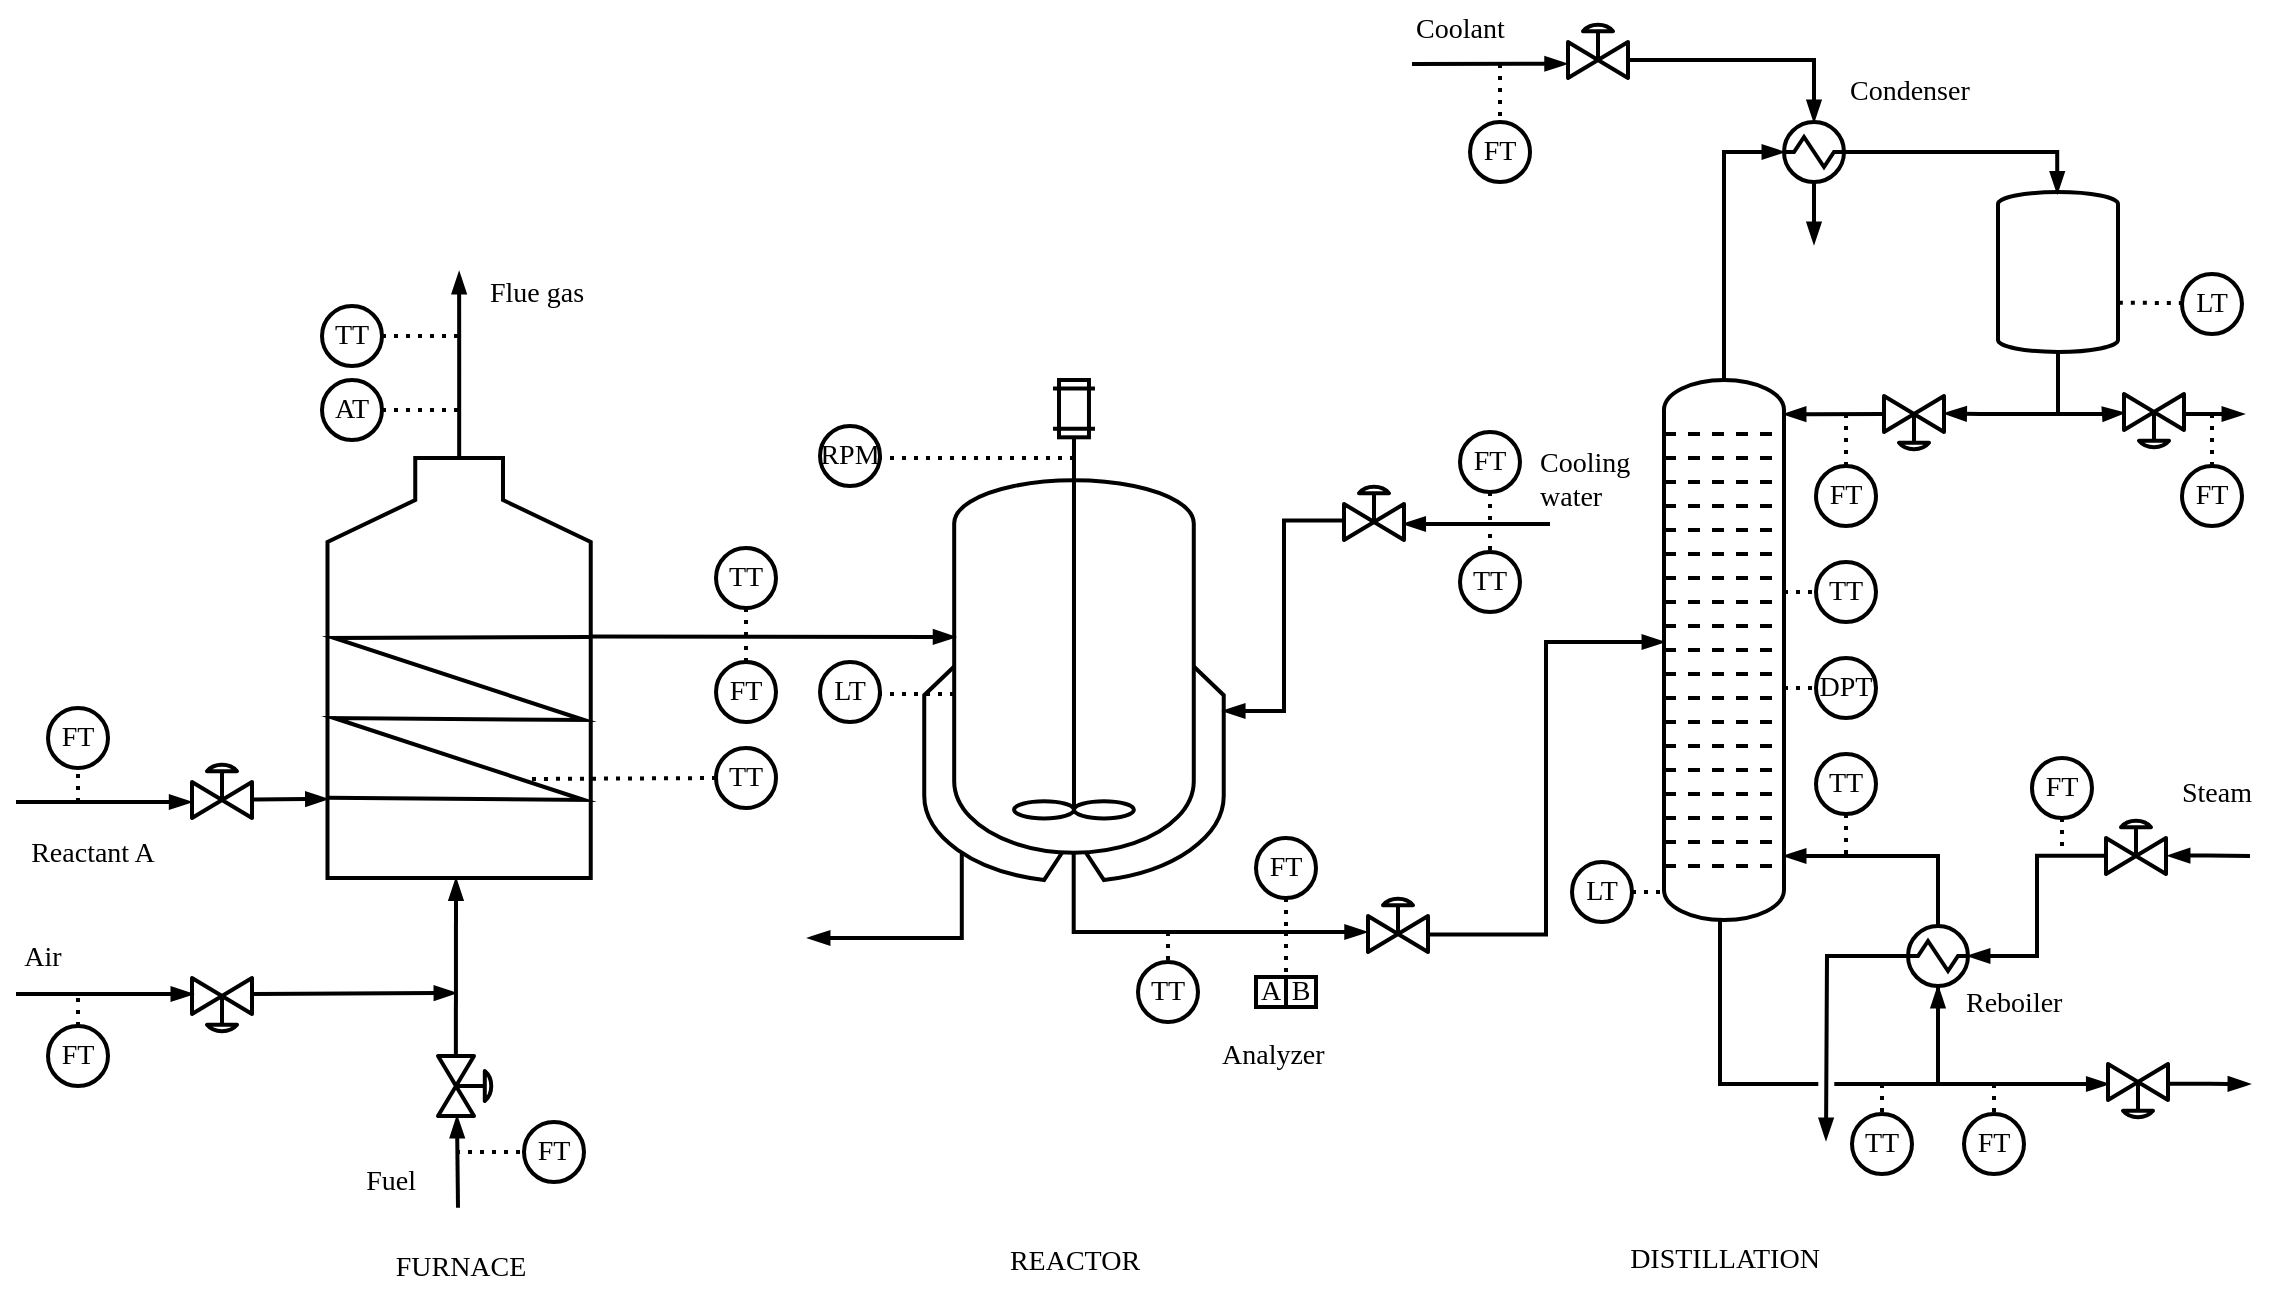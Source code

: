 <mxfile version="28.1.2" pages="9">
  <diagram name="reactor-furnace-distillation-system" id="OC7H63ju6lWfx0nr05Uh">
    <mxGraphModel dx="2221" dy="1915" grid="1" gridSize="1" guides="1" tooltips="1" connect="1" arrows="1" fold="1" page="1" pageScale="1" pageWidth="1169" pageHeight="827" math="0" shadow="0">
      <root>
        <mxCell id="0" />
        <mxCell id="1" parent="0" />
        <mxCell id="TqjgkYj85xWF38UORQEB-65" style="edgeStyle=orthogonalEdgeStyle;rounded=0;orthogonalLoop=1;jettySize=auto;html=1;strokeColor=default;align=center;verticalAlign=middle;fontFamily=IBM Plex sans;fontSize=14;fontColor=default;fillColor=none;strokeWidth=2;labelBackgroundColor=default;elbow=vertical;endArrow=blockThin;endFill=1;fontStyle=0" parent="1" source="TqjgkYj85xWF38UORQEB-2" edge="1">
          <mxGeometry relative="1" as="geometry">
            <mxPoint x="252.56" y="200.0" as="targetPoint" />
          </mxGeometry>
        </mxCell>
        <mxCell id="TqjgkYj85xWF38UORQEB-2" value="" style="shape=mxgraph.pid.shaping_machines.shaping_machine_(horizontal);html=1;pointerEvents=1;align=center;verticalLabelPosition=bottom;verticalAlign=middle;dashed=0;rotation=-90;fillColor=none;strokeColor=default;fontFamily=IBM Plex sans;fontSize=14;fontColor=default;strokeWidth=2;fontStyle=0" parent="1" vertex="1">
          <mxGeometry x="147.56" y="332.2" width="210" height="131.62" as="geometry" />
        </mxCell>
        <mxCell id="TqjgkYj85xWF38UORQEB-3" value="" style="verticalLabelPosition=bottom;align=center;html=1;verticalAlign=middle;pointerEvents=1;dashed=0;shape=mxgraph.pid2valves.valve;valveType=gate;actuator=diaph;strokeColor=default;fontFamily=IBM Plex sans;fontSize=14;fontColor=default;fillColor=none;strokeWidth=2;fontStyle=0" parent="1" vertex="1">
          <mxGeometry x="119" y="443" width="30" height="30" as="geometry" />
        </mxCell>
        <mxCell id="TqjgkYj85xWF38UORQEB-4" value="FT" style="ellipse;whiteSpace=wrap;html=1;aspect=fixed;strokeColor=default;align=center;verticalAlign=middle;fontFamily=IBM Plex sans;fontSize=14;fontColor=default;fillColor=none;strokeWidth=2;fontStyle=0" parent="1" vertex="1">
          <mxGeometry x="47" y="418" width="30" height="30" as="geometry" />
        </mxCell>
        <mxCell id="TqjgkYj85xWF38UORQEB-5" value="" style="shape=mxgraph.pid.vessels.jacketed_mixing_vessel;html=1;pointerEvents=1;align=center;verticalLabelPosition=bottom;verticalAlign=top;dashed=0;strokeWidth=2;fontFamily=IBM Plex sans;fontStyle=0;fontSize=14;" parent="1" vertex="1">
          <mxGeometry x="485" y="254" width="150" height="250" as="geometry" />
        </mxCell>
        <mxCell id="TqjgkYj85xWF38UORQEB-6" value="" style="verticalLabelPosition=bottom;outlineConnect=0;align=center;dashed=0;html=1;verticalAlign=middle;shape=mxgraph.pid2misc.column;columnType=tray;strokeColor=default;fontFamily=IBM Plex sans;fontSize=14;fontColor=default;fillColor=none;strokeWidth=2;fontStyle=0" parent="1" vertex="1">
          <mxGeometry x="855" y="254" width="60" height="270" as="geometry" />
        </mxCell>
        <mxCell id="TqjgkYj85xWF38UORQEB-9" value="" style="shape=mxgraph.pid.vessels.pressurized_vessel;html=1;pointerEvents=1;align=center;verticalLabelPosition=bottom;verticalAlign=middle;dashed=0;strokeColor=default;fontFamily=IBM Plex sans;fontSize=14;fontColor=default;fillColor=none;strokeWidth=2;fontStyle=0" parent="1" vertex="1">
          <mxGeometry x="1022" y="160" width="60" height="80" as="geometry" />
        </mxCell>
        <mxCell id="TqjgkYj85xWF38UORQEB-10" value="" style="verticalLabelPosition=bottom;align=center;html=1;verticalAlign=middle;pointerEvents=1;dashed=0;shape=mxgraph.pid2valves.valve;valveType=gate;actuator=diaph;rotation=90;strokeColor=default;fontFamily=IBM Plex sans;fontSize=14;fontColor=default;fillColor=none;strokeWidth=2;fontStyle=0" parent="1" vertex="1">
          <mxGeometry x="242" y="592" width="30" height="30" as="geometry" />
        </mxCell>
        <mxCell id="TqjgkYj85xWF38UORQEB-11" value="" style="verticalLabelPosition=bottom;align=center;html=1;verticalAlign=middle;pointerEvents=1;dashed=0;shape=mxgraph.pid2valves.valve;valveType=gate;actuator=diaph;rotation=-180;strokeColor=default;fontFamily=IBM Plex sans;fontSize=14;fontColor=default;fillColor=none;strokeWidth=2;fontStyle=0" parent="1" vertex="1">
          <mxGeometry x="119" y="553" width="30" height="30" as="geometry" />
        </mxCell>
        <mxCell id="TqjgkYj85xWF38UORQEB-12" value="" style="verticalLabelPosition=bottom;align=center;html=1;verticalAlign=middle;pointerEvents=1;dashed=0;shape=mxgraph.pid2valves.valve;valveType=gate;actuator=diaph;strokeColor=default;fontFamily=IBM Plex sans;fontSize=14;fontColor=default;fillColor=none;strokeWidth=2;fontStyle=0" parent="1" vertex="1">
          <mxGeometry x="707" y="510" width="30" height="30" as="geometry" />
        </mxCell>
        <mxCell id="TqjgkYj85xWF38UORQEB-13" value="" style="verticalLabelPosition=bottom;align=center;html=1;verticalAlign=middle;pointerEvents=1;dashed=0;shape=mxgraph.pid2valves.valve;valveType=gate;actuator=diaph;strokeColor=default;fontFamily=IBM Plex sans;fontSize=14;fontColor=default;fillColor=none;strokeWidth=2;fontStyle=0" parent="1" vertex="1">
          <mxGeometry x="695" y="304" width="30" height="30" as="geometry" />
        </mxCell>
        <mxCell id="TqjgkYj85xWF38UORQEB-100" style="edgeStyle=orthogonalEdgeStyle;rounded=0;orthogonalLoop=1;jettySize=auto;html=1;strokeWidth=2;strokeColor=default;align=center;verticalAlign=middle;fontFamily=IBM Plex sans;fontSize=14;fontColor=default;labelBackgroundColor=default;elbow=vertical;endArrow=blockThin;endFill=1;fillColor=none;fontStyle=0" parent="1" edge="1">
          <mxGeometry relative="1" as="geometry">
            <mxPoint x="1145" y="271" as="targetPoint" />
            <mxPoint x="1114" y="271.004" as="sourcePoint" />
          </mxGeometry>
        </mxCell>
        <mxCell id="TqjgkYj85xWF38UORQEB-14" value="" style="verticalLabelPosition=bottom;align=center;html=1;verticalAlign=middle;pointerEvents=1;dashed=0;shape=mxgraph.pid2valves.valve;valveType=gate;actuator=diaph;rotation=-180;strokeColor=default;fontFamily=IBM Plex sans;fontSize=14;fontColor=default;fillColor=none;strokeWidth=2;fontStyle=0" parent="1" vertex="1">
          <mxGeometry x="1085" y="261" width="30" height="30" as="geometry" />
        </mxCell>
        <mxCell id="TqjgkYj85xWF38UORQEB-43" style="edgeStyle=orthogonalEdgeStyle;rounded=0;orthogonalLoop=1;jettySize=auto;html=1;exitX=1.01;exitY=0.698;exitDx=0;exitDy=0;exitPerimeter=0;strokeColor=default;align=center;verticalAlign=middle;fontFamily=IBM Plex sans;fontSize=14;fontColor=default;fillColor=none;strokeWidth=2;labelBackgroundColor=default;elbow=vertical;endArrow=blockThin;endFill=1;fontStyle=0" parent="1" source="TqjgkYj85xWF38UORQEB-15" target="TqjgkYj85xWF38UORQEB-6" edge="1">
          <mxGeometry relative="1" as="geometry">
            <mxPoint x="915" y="200.98" as="targetPoint" />
            <Array as="points">
              <mxPoint x="928" y="272" />
              <mxPoint x="928" y="272" />
            </Array>
          </mxGeometry>
        </mxCell>
        <mxCell id="TqjgkYj85xWF38UORQEB-15" value="" style="verticalLabelPosition=bottom;align=center;html=1;verticalAlign=middle;pointerEvents=1;dashed=0;shape=mxgraph.pid2valves.valve;valveType=gate;actuator=diaph;rotation=-180;strokeColor=default;fontFamily=IBM Plex sans;fontSize=14;fontColor=default;fillColor=none;strokeWidth=2;fontStyle=0" parent="1" vertex="1">
          <mxGeometry x="965" y="262" width="30" height="30" as="geometry" />
        </mxCell>
        <mxCell id="TqjgkYj85xWF38UORQEB-16" value="" style="verticalLabelPosition=bottom;align=center;html=1;verticalAlign=middle;pointerEvents=1;dashed=0;shape=mxgraph.pid2valves.valve;valveType=gate;actuator=diaph;strokeColor=default;fontFamily=IBM Plex sans;fontSize=14;fontColor=default;fillColor=none;strokeWidth=2;fontStyle=0" parent="1" vertex="1">
          <mxGeometry x="807" y="73" width="30" height="30" as="geometry" />
        </mxCell>
        <mxCell id="TqjgkYj85xWF38UORQEB-53" style="edgeStyle=orthogonalEdgeStyle;rounded=0;orthogonalLoop=1;jettySize=auto;html=1;strokeColor=default;align=center;verticalAlign=middle;fontFamily=IBM Plex sans;fontSize=14;fontColor=default;fillColor=none;strokeWidth=2;labelBackgroundColor=default;elbow=vertical;endArrow=blockThin;endFill=1;exitX=-0.014;exitY=0.669;exitDx=0;exitDy=0;exitPerimeter=0;fontStyle=0" parent="1" source="TqjgkYj85xWF38UORQEB-17" edge="1">
          <mxGeometry relative="1" as="geometry">
            <mxPoint x="1148.0" y="606" as="targetPoint" />
            <mxPoint x="1123.0" y="606.003" as="sourcePoint" />
          </mxGeometry>
        </mxCell>
        <mxCell id="TqjgkYj85xWF38UORQEB-17" value="" style="verticalLabelPosition=bottom;align=center;html=1;verticalAlign=middle;pointerEvents=1;dashed=0;shape=mxgraph.pid2valves.valve;valveType=gate;actuator=diaph;rotation=-180;strokeColor=default;fontFamily=IBM Plex sans;fontSize=14;fontColor=default;fillColor=none;strokeWidth=2;fontStyle=0" parent="1" vertex="1">
          <mxGeometry x="1077" y="596" width="30" height="30" as="geometry" />
        </mxCell>
        <mxCell id="TqjgkYj85xWF38UORQEB-55" style="edgeStyle=orthogonalEdgeStyle;rounded=0;orthogonalLoop=1;jettySize=auto;html=1;strokeColor=default;align=center;verticalAlign=middle;fontFamily=IBM Plex sans;fontSize=14;fontColor=default;fillColor=none;strokeWidth=2;labelBackgroundColor=default;elbow=vertical;endArrow=none;endFill=0;exitX=1.033;exitY=0.694;exitDx=0;exitDy=0;exitPerimeter=0;fontStyle=0;startArrow=blockThin;startFill=1;" parent="1" source="TqjgkYj85xWF38UORQEB-18" edge="1">
          <mxGeometry relative="1" as="geometry">
            <mxPoint x="1148" y="492" as="targetPoint" />
            <mxPoint x="1125.0" y="492.0" as="sourcePoint" />
          </mxGeometry>
        </mxCell>
        <mxCell id="TqjgkYj85xWF38UORQEB-18" value="" style="verticalLabelPosition=bottom;align=center;html=1;verticalAlign=middle;pointerEvents=1;dashed=0;shape=mxgraph.pid2valves.valve;valveType=gate;actuator=diaph;strokeColor=default;fontFamily=IBM Plex sans;fontSize=14;fontColor=default;fillColor=none;strokeWidth=2;fontStyle=0" parent="1" vertex="1">
          <mxGeometry x="1076" y="471" width="30" height="30" as="geometry" />
        </mxCell>
        <mxCell id="TqjgkYj85xWF38UORQEB-22" value="" style="endArrow=none;html=1;rounded=0;entryX=0.574;entryY=0.998;entryDx=0;entryDy=0;entryPerimeter=0;exitX=0.191;exitY=0.001;exitDx=0;exitDy=0;exitPerimeter=0;strokeColor=default;align=center;verticalAlign=middle;fontFamily=IBM Plex sans;fontSize=14;fontColor=default;fillColor=none;strokeWidth=2;fontStyle=0" parent="1" source="TqjgkYj85xWF38UORQEB-2" target="TqjgkYj85xWF38UORQEB-2" edge="1">
          <mxGeometry width="50" height="50" relative="1" as="geometry">
            <mxPoint x="190" y="463" as="sourcePoint" />
            <mxPoint x="250" y="383" as="targetPoint" />
            <Array as="points">
              <mxPoint x="315" y="464" />
              <mxPoint x="190" y="423" />
              <mxPoint x="315" y="424" />
              <mxPoint x="190" y="383" />
            </Array>
          </mxGeometry>
        </mxCell>
        <mxCell id="TqjgkYj85xWF38UORQEB-23" value="" style="endArrow=blockThin;html=1;rounded=0;edgeStyle=elbowEdgeStyle;endFill=1;exitX=1.016;exitY=0.69;exitDx=0;exitDy=0;exitPerimeter=0;entryX=0.19;entryY=0;entryDx=0;entryDy=0;entryPerimeter=0;elbow=vertical;strokeColor=default;align=center;verticalAlign=middle;fontFamily=IBM Plex sans;fontSize=14;fontColor=default;fillColor=none;strokeWidth=2;fontStyle=0" parent="1" source="TqjgkYj85xWF38UORQEB-3" target="TqjgkYj85xWF38UORQEB-2" edge="1">
          <mxGeometry width="50" height="50" relative="1" as="geometry">
            <mxPoint x="98" y="519" as="sourcePoint" />
            <mxPoint x="148" y="469" as="targetPoint" />
          </mxGeometry>
        </mxCell>
        <mxCell id="TqjgkYj85xWF38UORQEB-24" value="" style="endArrow=blockThin;html=1;rounded=0;edgeStyle=elbowEdgeStyle;endFill=1;entryX=-0.012;entryY=0.723;entryDx=0;entryDy=0;entryPerimeter=0;elbow=vertical;strokeColor=default;align=center;verticalAlign=middle;fontFamily=IBM Plex sans;fontSize=14;fontColor=default;fillColor=none;strokeWidth=2;fontStyle=0" parent="1" target="TqjgkYj85xWF38UORQEB-3" edge="1">
          <mxGeometry width="50" height="50" relative="1" as="geometry">
            <mxPoint x="31" y="465" as="sourcePoint" />
            <mxPoint x="44.5" y="431" as="targetPoint" />
          </mxGeometry>
        </mxCell>
        <mxCell id="TqjgkYj85xWF38UORQEB-26" value="" style="endArrow=blockThin;html=1;rounded=0;edgeStyle=elbowEdgeStyle;endFill=1;exitX=-0.011;exitY=0.702;exitDx=0;exitDy=0;exitPerimeter=0;entryX=-0.001;entryY=0.488;entryDx=0;entryDy=0;entryPerimeter=0;strokeColor=default;align=center;verticalAlign=middle;fontFamily=IBM Plex sans;fontSize=14;fontColor=default;fillColor=none;strokeWidth=2;fontStyle=0" parent="1" source="TqjgkYj85xWF38UORQEB-10" target="TqjgkYj85xWF38UORQEB-2" edge="1">
          <mxGeometry width="50" height="50" relative="1" as="geometry">
            <mxPoint x="155" y="556" as="sourcePoint" />
            <mxPoint x="251" y="503" as="targetPoint" />
          </mxGeometry>
        </mxCell>
        <mxCell id="TqjgkYj85xWF38UORQEB-27" value="" style="endArrow=blockThin;html=1;rounded=0;edgeStyle=elbowEdgeStyle;endFill=1;entryX=0.971;entryY=0.702;entryDx=0;entryDy=0;entryPerimeter=0;strokeColor=default;align=center;verticalAlign=middle;fontFamily=IBM Plex sans;fontSize=14;fontColor=default;fillColor=none;strokeWidth=2;fontStyle=0" parent="1" edge="1">
          <mxGeometry width="50" height="50" relative="1" as="geometry">
            <mxPoint x="252" y="667.87" as="sourcePoint" />
            <mxPoint x="250.94" y="622" as="targetPoint" />
          </mxGeometry>
        </mxCell>
        <mxCell id="TqjgkYj85xWF38UORQEB-28" value="" style="endArrow=blockThin;html=1;rounded=0;edgeStyle=elbowEdgeStyle;endFill=1;entryX=0.19;entryY=0;entryDx=0;entryDy=0;entryPerimeter=0;elbow=vertical;exitX=-0.004;exitY=0.733;exitDx=0;exitDy=0;exitPerimeter=0;strokeColor=default;align=center;verticalAlign=middle;fontFamily=IBM Plex sans;fontSize=14;fontColor=default;fillColor=none;strokeWidth=2;fontStyle=0" parent="1" source="TqjgkYj85xWF38UORQEB-11" edge="1">
          <mxGeometry width="50" height="50" relative="1" as="geometry">
            <mxPoint x="96" y="561" as="sourcePoint" />
            <mxPoint x="251" y="560" as="targetPoint" />
          </mxGeometry>
        </mxCell>
        <mxCell id="TqjgkYj85xWF38UORQEB-29" value="" style="endArrow=blockThin;html=1;rounded=0;edgeStyle=elbowEdgeStyle;endFill=1;entryX=0.984;entryY=0.749;entryDx=0;entryDy=0;entryPerimeter=0;elbow=vertical;strokeColor=default;align=center;verticalAlign=middle;fontFamily=IBM Plex sans;fontSize=14;fontColor=default;fillColor=none;strokeWidth=2;fontStyle=0" parent="1" target="TqjgkYj85xWF38UORQEB-11" edge="1">
          <mxGeometry width="50" height="50" relative="1" as="geometry">
            <mxPoint x="31" y="561" as="sourcePoint" />
            <mxPoint x="64" y="561" as="targetPoint" />
          </mxGeometry>
        </mxCell>
        <mxCell id="TqjgkYj85xWF38UORQEB-30" value="" style="endArrow=blockThin;html=1;rounded=0;edgeStyle=elbowEdgeStyle;endFill=1;exitX=0.575;exitY=0.997;exitDx=0;exitDy=0;exitPerimeter=0;entryX=0.104;entryY=0.516;entryDx=0;entryDy=0;entryPerimeter=0;elbow=vertical;strokeWidth=2;fontFamily=IBM Plex sans;fontStyle=0;fontSize=14;" parent="1" source="TqjgkYj85xWF38UORQEB-2" target="TqjgkYj85xWF38UORQEB-5" edge="1">
          <mxGeometry width="50" height="50" relative="1" as="geometry">
            <mxPoint x="333" y="383" as="sourcePoint" />
            <mxPoint x="426" y="382" as="targetPoint" />
          </mxGeometry>
        </mxCell>
        <mxCell id="TqjgkYj85xWF38UORQEB-31" value="" style="endArrow=blockThin;html=1;rounded=0;edgeStyle=elbowEdgeStyle;endFill=1;elbow=vertical;exitX=0.126;exitY=0.948;exitDx=0;exitDy=0;exitPerimeter=0;strokeWidth=2;fontFamily=IBM Plex sans;fontStyle=0;fontSize=14;" parent="1" source="TqjgkYj85xWF38UORQEB-5" edge="1">
          <mxGeometry width="50" height="50" relative="1" as="geometry">
            <mxPoint x="517" y="538" as="sourcePoint" />
            <mxPoint x="427" y="533" as="targetPoint" />
            <Array as="points">
              <mxPoint x="466" y="533" />
            </Array>
          </mxGeometry>
        </mxCell>
        <mxCell id="TqjgkYj85xWF38UORQEB-33" value="" style="endArrow=blockThin;html=1;rounded=0;edgeStyle=elbowEdgeStyle;endFill=1;exitX=0.499;exitY=0.944;exitDx=0;exitDy=0;exitPerimeter=0;entryX=-0.021;entryY=0.682;entryDx=0;entryDy=0;entryPerimeter=0;elbow=vertical;strokeWidth=2;fontFamily=IBM Plex sans;fontStyle=0;fontSize=14;" parent="1" source="TqjgkYj85xWF38UORQEB-5" target="TqjgkYj85xWF38UORQEB-12" edge="1">
          <mxGeometry width="50" height="50" relative="1" as="geometry">
            <mxPoint x="518" y="561" as="sourcePoint" />
            <mxPoint x="701" y="562" as="targetPoint" />
            <Array as="points">
              <mxPoint x="632" y="530" />
            </Array>
          </mxGeometry>
        </mxCell>
        <mxCell id="TqjgkYj85xWF38UORQEB-34" value="" style="endArrow=blockThin;html=1;rounded=0;edgeStyle=orthogonalEdgeStyle;endFill=1;exitX=1.018;exitY=0.708;exitDx=0;exitDy=0;exitPerimeter=0;elbow=vertical;strokeColor=default;align=center;verticalAlign=middle;fontFamily=IBM Plex sans;fontSize=14;fontColor=default;fillColor=none;strokeWidth=2;fontStyle=0" parent="1" source="TqjgkYj85xWF38UORQEB-12" target="TqjgkYj85xWF38UORQEB-6" edge="1">
          <mxGeometry width="50" height="50" relative="1" as="geometry">
            <mxPoint x="684" y="578" as="sourcePoint" />
            <mxPoint x="830" y="618" as="targetPoint" />
            <Array as="points">
              <mxPoint x="796" y="531" />
              <mxPoint x="796" y="385" />
            </Array>
          </mxGeometry>
        </mxCell>
        <mxCell id="TqjgkYj85xWF38UORQEB-35" value="" style="endArrow=blockThin;html=1;rounded=0;edgeStyle=orthogonalEdgeStyle;endFill=1;entryX=-0.021;entryY=0.762;entryDx=0;entryDy=0;entryPerimeter=0;elbow=vertical;strokeWidth=2;fontFamily=IBM Plex sans;fontStyle=0;fontSize=14;" parent="1" target="TqjgkYj85xWF38UORQEB-16" edge="1">
          <mxGeometry width="50" height="50" relative="1" as="geometry">
            <mxPoint x="729" y="96" as="sourcePoint" />
            <mxPoint x="795" y="196" as="targetPoint" />
            <Array as="points">
              <mxPoint x="729" y="96" />
            </Array>
          </mxGeometry>
        </mxCell>
        <mxCell id="TqjgkYj85xWF38UORQEB-36" value="" style="endArrow=blockThin;html=1;rounded=0;edgeStyle=elbowEdgeStyle;endFill=1;entryX=0.993;entryY=0.736;entryDx=0;entryDy=0;entryPerimeter=0;elbow=vertical;strokeColor=default;align=center;verticalAlign=middle;fontFamily=IBM Plex sans;fontSize=14;fontColor=default;fillColor=none;strokeWidth=2;fontStyle=0" parent="1" target="TqjgkYj85xWF38UORQEB-13" edge="1">
          <mxGeometry width="50" height="50" relative="1" as="geometry">
            <mxPoint x="798" y="326" as="sourcePoint" />
            <mxPoint x="653" y="286" as="targetPoint" />
            <Array as="points">
              <mxPoint x="757" y="326" />
            </Array>
          </mxGeometry>
        </mxCell>
        <mxCell id="TqjgkYj85xWF38UORQEB-37" value="" style="endArrow=blockThin;html=1;rounded=0;edgeStyle=orthogonalEdgeStyle;endFill=1;entryX=0.997;entryY=0.662;entryDx=0;entryDy=0;entryPerimeter=0;elbow=vertical;exitX=-0.01;exitY=0.673;exitDx=0;exitDy=0;exitPerimeter=0;strokeWidth=2;fontFamily=IBM Plex sans;fontStyle=0;fontSize=14;" parent="1" source="TqjgkYj85xWF38UORQEB-13" target="TqjgkYj85xWF38UORQEB-5" edge="1">
          <mxGeometry width="50" height="50" relative="1" as="geometry">
            <mxPoint x="706" y="361" as="sourcePoint" />
            <mxPoint x="633" y="361" as="targetPoint" />
          </mxGeometry>
        </mxCell>
        <mxCell id="TqjgkYj85xWF38UORQEB-38" value="" style="endArrow=blockThin;html=1;rounded=0;edgeStyle=orthogonalEdgeStyle;endFill=1;entryX=0.5;entryY=0;entryDx=0;entryDy=0;entryPerimeter=0;elbow=vertical;exitX=1.007;exitY=0.7;exitDx=0;exitDy=0;exitPerimeter=0;strokeColor=default;align=center;verticalAlign=middle;fontFamily=IBM Plex sans;fontSize=14;fontColor=default;fillColor=none;strokeWidth=2;fontStyle=0" parent="1" source="TqjgkYj85xWF38UORQEB-16" target="TqjgkYj85xWF38UORQEB-39" edge="1">
          <mxGeometry width="50" height="50" relative="1" as="geometry">
            <mxPoint x="659" y="225" as="sourcePoint" />
            <mxPoint x="916.8" y="235" as="targetPoint" />
            <Array as="points">
              <mxPoint x="930" y="94" />
            </Array>
          </mxGeometry>
        </mxCell>
        <mxCell id="TqjgkYj85xWF38UORQEB-103" style="edgeStyle=orthogonalEdgeStyle;rounded=0;orthogonalLoop=1;jettySize=auto;html=1;strokeWidth=2;strokeColor=default;align=center;verticalAlign=middle;fontFamily=IBM Plex sans;fontSize=14;fontColor=default;labelBackgroundColor=default;elbow=vertical;endArrow=blockThin;endFill=1;fillColor=none;exitX=0.5;exitY=1;exitDx=0;exitDy=0;exitPerimeter=0;fontStyle=0" parent="1" source="TqjgkYj85xWF38UORQEB-39" edge="1">
          <mxGeometry relative="1" as="geometry">
            <mxPoint x="930" y="186" as="targetPoint" />
            <mxPoint x="930.018" y="166.0" as="sourcePoint" />
          </mxGeometry>
        </mxCell>
        <mxCell id="TqjgkYj85xWF38UORQEB-39" value="" style="shape=mxgraph.pid.heat_exchangers.shell_and_tube_heat_exchanger_1;html=1;pointerEvents=1;align=center;verticalLabelPosition=bottom;verticalAlign=middle;dashed=0;strokeColor=default;fontFamily=IBM Plex sans;fontSize=14;fontColor=default;fillColor=none;strokeWidth=2;fontStyle=0" parent="1" vertex="1">
          <mxGeometry x="915" y="125" width="30" height="30" as="geometry" />
        </mxCell>
        <mxCell id="TqjgkYj85xWF38UORQEB-40" style="edgeStyle=orthogonalEdgeStyle;rounded=0;orthogonalLoop=1;jettySize=auto;html=1;entryX=0;entryY=0.5;entryDx=0;entryDy=0;entryPerimeter=0;strokeColor=default;align=center;verticalAlign=middle;fontFamily=IBM Plex sans;fontSize=14;fontColor=default;fillColor=none;strokeWidth=2;labelBackgroundColor=default;elbow=vertical;endArrow=blockThin;endFill=1;fontStyle=0" parent="1" source="TqjgkYj85xWF38UORQEB-6" target="TqjgkYj85xWF38UORQEB-39" edge="1">
          <mxGeometry relative="1" as="geometry" />
        </mxCell>
        <mxCell id="TqjgkYj85xWF38UORQEB-41" style="edgeStyle=orthogonalEdgeStyle;rounded=0;orthogonalLoop=1;jettySize=auto;html=1;entryX=0.494;entryY=0.009;entryDx=0;entryDy=0;entryPerimeter=0;strokeColor=default;align=center;verticalAlign=middle;fontFamily=IBM Plex sans;fontSize=14;fontColor=default;fillColor=none;strokeWidth=2;labelBackgroundColor=default;elbow=vertical;endArrow=blockThin;endFill=1;fontStyle=0" parent="1" source="TqjgkYj85xWF38UORQEB-39" target="TqjgkYj85xWF38UORQEB-9" edge="1">
          <mxGeometry relative="1" as="geometry" />
        </mxCell>
        <mxCell id="TqjgkYj85xWF38UORQEB-42" style="edgeStyle=orthogonalEdgeStyle;rounded=0;orthogonalLoop=1;jettySize=auto;html=1;entryX=-0.009;entryY=0.71;entryDx=0;entryDy=0;entryPerimeter=0;strokeColor=default;align=center;verticalAlign=middle;fontFamily=IBM Plex sans;fontSize=14;fontColor=default;fillColor=none;strokeWidth=2;labelBackgroundColor=default;elbow=vertical;endArrow=blockThin;endFill=1;fontStyle=0" parent="1" source="TqjgkYj85xWF38UORQEB-9" target="TqjgkYj85xWF38UORQEB-15" edge="1">
          <mxGeometry relative="1" as="geometry">
            <Array as="points">
              <mxPoint x="1052" y="271" />
              <mxPoint x="1013" y="271" />
            </Array>
          </mxGeometry>
        </mxCell>
        <mxCell id="TqjgkYj85xWF38UORQEB-44" style="edgeStyle=orthogonalEdgeStyle;rounded=0;orthogonalLoop=1;jettySize=auto;html=1;entryX=0.994;entryY=0.687;entryDx=0;entryDy=0;entryPerimeter=0;strokeColor=default;align=center;verticalAlign=middle;fontFamily=IBM Plex sans;fontSize=14;fontColor=default;fillColor=none;strokeWidth=2;labelBackgroundColor=default;elbow=vertical;endArrow=blockThin;endFill=1;fontStyle=0" parent="1" source="TqjgkYj85xWF38UORQEB-9" target="TqjgkYj85xWF38UORQEB-14" edge="1">
          <mxGeometry relative="1" as="geometry">
            <Array as="points">
              <mxPoint x="1052" y="271" />
              <mxPoint x="1076" y="271" />
            </Array>
          </mxGeometry>
        </mxCell>
        <mxCell id="TqjgkYj85xWF38UORQEB-48" style="edgeStyle=orthogonalEdgeStyle;rounded=0;orthogonalLoop=1;jettySize=auto;html=1;strokeColor=default;align=center;verticalAlign=middle;fontFamily=IBM Plex sans;fontSize=14;fontColor=default;fillColor=none;strokeWidth=2;exitX=0.5;exitY=0;exitDx=0;exitDy=0;exitPerimeter=0;labelBackgroundColor=default;elbow=vertical;endArrow=blockThin;endFill=1;fontStyle=0" parent="1" source="TqjgkYj85xWF38UORQEB-46" target="TqjgkYj85xWF38UORQEB-6" edge="1">
          <mxGeometry relative="1" as="geometry">
            <Array as="points">
              <mxPoint x="992" y="492" />
            </Array>
          </mxGeometry>
        </mxCell>
        <mxCell id="TqjgkYj85xWF38UORQEB-50" style="edgeStyle=orthogonalEdgeStyle;rounded=0;orthogonalLoop=1;jettySize=auto;html=1;jumpStyle=gap;strokeColor=default;align=center;verticalAlign=middle;fontFamily=IBM Plex sans;fontSize=14;fontColor=default;fillColor=none;strokeWidth=2;labelBackgroundColor=default;elbow=vertical;endArrow=blockThin;endFill=1;fontStyle=0" parent="1" source="TqjgkYj85xWF38UORQEB-46" edge="1">
          <mxGeometry relative="1" as="geometry">
            <mxPoint x="936" y="634.0" as="targetPoint" />
          </mxGeometry>
        </mxCell>
        <mxCell id="TqjgkYj85xWF38UORQEB-46" value="" style="shape=mxgraph.pid.heat_exchangers.shell_and_tube_heat_exchanger_1;html=1;pointerEvents=1;align=center;verticalLabelPosition=bottom;verticalAlign=middle;dashed=0;strokeColor=default;fontFamily=IBM Plex sans;fontSize=14;fontColor=default;fillColor=none;strokeWidth=2;fontStyle=0" parent="1" vertex="1">
          <mxGeometry x="977" y="527" width="30" height="30" as="geometry" />
        </mxCell>
        <mxCell id="TqjgkYj85xWF38UORQEB-47" style="edgeStyle=orthogonalEdgeStyle;rounded=0;orthogonalLoop=1;jettySize=auto;html=1;entryX=0.5;entryY=1;entryDx=0;entryDy=0;entryPerimeter=0;jumpStyle=gap;strokeColor=default;align=center;verticalAlign=middle;fontFamily=IBM Plex sans;fontSize=14;fontColor=default;fillColor=none;strokeWidth=2;labelBackgroundColor=default;elbow=vertical;endArrow=blockThin;endFill=1;fontStyle=0" parent="1" source="TqjgkYj85xWF38UORQEB-6" target="TqjgkYj85xWF38UORQEB-46" edge="1">
          <mxGeometry relative="1" as="geometry">
            <mxPoint x="905" y="606" as="sourcePoint" />
            <Array as="points">
              <mxPoint x="883" y="606" />
              <mxPoint x="992" y="606" />
            </Array>
          </mxGeometry>
        </mxCell>
        <mxCell id="TqjgkYj85xWF38UORQEB-49" style="edgeStyle=orthogonalEdgeStyle;rounded=0;orthogonalLoop=1;jettySize=auto;html=1;entryX=1;entryY=0.5;entryDx=0;entryDy=0;entryPerimeter=0;exitX=-0.002;exitY=0.696;exitDx=0;exitDy=0;exitPerimeter=0;strokeColor=default;align=center;verticalAlign=middle;fontFamily=IBM Plex sans;fontSize=14;fontColor=default;fillColor=none;strokeWidth=2;labelBackgroundColor=default;elbow=vertical;endArrow=blockThin;endFill=1;fontStyle=0" parent="1" source="TqjgkYj85xWF38UORQEB-18" target="TqjgkYj85xWF38UORQEB-46" edge="1">
          <mxGeometry relative="1" as="geometry" />
        </mxCell>
        <mxCell id="TqjgkYj85xWF38UORQEB-52" style="edgeStyle=orthogonalEdgeStyle;rounded=0;orthogonalLoop=1;jettySize=auto;html=1;exitX=0.5;exitY=1;exitDx=0;exitDy=0;exitPerimeter=0;entryX=0.992;entryY=0.639;entryDx=0;entryDy=0;entryPerimeter=0;strokeColor=default;align=center;verticalAlign=middle;fontFamily=IBM Plex sans;fontSize=14;fontColor=default;fillColor=none;strokeWidth=2;labelBackgroundColor=default;elbow=vertical;endArrow=blockThin;endFill=1;fontStyle=0" parent="1" source="TqjgkYj85xWF38UORQEB-46" target="TqjgkYj85xWF38UORQEB-17" edge="1">
          <mxGeometry relative="1" as="geometry">
            <Array as="points">
              <mxPoint x="992" y="606" />
              <mxPoint x="1077" y="606" />
            </Array>
          </mxGeometry>
        </mxCell>
        <mxCell id="TqjgkYj85xWF38UORQEB-56" value="FT" style="ellipse;whiteSpace=wrap;html=1;aspect=fixed;strokeColor=default;align=center;verticalAlign=middle;fontFamily=IBM Plex sans;fontSize=14;fontColor=default;fillColor=none;strokeWidth=2;fontStyle=0" parent="1" vertex="1">
          <mxGeometry x="47" y="577" width="30" height="30" as="geometry" />
        </mxCell>
        <mxCell id="TqjgkYj85xWF38UORQEB-57" value="FT" style="ellipse;whiteSpace=wrap;html=1;aspect=fixed;strokeColor=default;align=center;verticalAlign=middle;fontFamily=IBM Plex sans;fontSize=14;fontColor=default;fillColor=none;strokeWidth=2;fontStyle=0" parent="1" vertex="1">
          <mxGeometry x="381" y="395" width="30" height="30" as="geometry" />
        </mxCell>
        <mxCell id="TqjgkYj85xWF38UORQEB-58" value="FT" style="ellipse;whiteSpace=wrap;html=1;aspect=fixed;strokeColor=default;align=center;verticalAlign=middle;fontFamily=IBM Plex sans;fontSize=14;fontColor=default;fillColor=none;strokeWidth=2;fontStyle=0" parent="1" vertex="1">
          <mxGeometry x="758" y="125" width="30" height="30" as="geometry" />
        </mxCell>
        <mxCell id="TqjgkYj85xWF38UORQEB-59" value="FT" style="ellipse;whiteSpace=wrap;html=1;aspect=fixed;strokeColor=default;align=center;verticalAlign=middle;fontFamily=IBM Plex sans;fontSize=14;fontColor=default;fillColor=none;strokeWidth=2;fontStyle=0" parent="1" vertex="1">
          <mxGeometry x="1114" y="297" width="30" height="30" as="geometry" />
        </mxCell>
        <mxCell id="TqjgkYj85xWF38UORQEB-60" value="FT" style="ellipse;whiteSpace=wrap;html=1;aspect=fixed;strokeColor=default;align=center;verticalAlign=middle;fontFamily=IBM Plex sans;fontSize=14;fontColor=default;fillColor=none;strokeWidth=2;fontStyle=0" parent="1" vertex="1">
          <mxGeometry x="931" y="297" width="30" height="30" as="geometry" />
        </mxCell>
        <mxCell id="TqjgkYj85xWF38UORQEB-61" value="FT" style="ellipse;whiteSpace=wrap;html=1;aspect=fixed;strokeColor=default;align=center;verticalAlign=middle;fontFamily=IBM Plex sans;fontSize=14;fontColor=default;fillColor=none;strokeWidth=2;fontStyle=0" parent="1" vertex="1">
          <mxGeometry x="1039" y="443" width="30" height="30" as="geometry" />
        </mxCell>
        <mxCell id="TqjgkYj85xWF38UORQEB-62" value="FT" style="ellipse;whiteSpace=wrap;html=1;aspect=fixed;strokeColor=default;align=center;verticalAlign=middle;fontFamily=IBM Plex sans;fontSize=14;fontColor=default;fillColor=none;strokeWidth=2;fontStyle=0" parent="1" vertex="1">
          <mxGeometry x="1005" y="621" width="30" height="30" as="geometry" />
        </mxCell>
        <mxCell id="TqjgkYj85xWF38UORQEB-63" value="FT" style="ellipse;whiteSpace=wrap;html=1;aspect=fixed;fillColor=none;strokeWidth=2;fontFamily=IBM Plex sans;fontStyle=0;fontSize=14;" parent="1" vertex="1">
          <mxGeometry x="651" y="483" width="30" height="30" as="geometry" />
        </mxCell>
        <mxCell id="TqjgkYj85xWF38UORQEB-64" value="TT" style="ellipse;whiteSpace=wrap;html=1;aspect=fixed;strokeColor=default;align=center;verticalAlign=middle;fontFamily=IBM Plex sans;fontSize=14;fontColor=default;fillColor=none;strokeWidth=2;fontStyle=0" parent="1" vertex="1">
          <mxGeometry x="184" y="217" width="30" height="30" as="geometry" />
        </mxCell>
        <mxCell id="TqjgkYj85xWF38UORQEB-66" value="TT" style="ellipse;whiteSpace=wrap;html=1;aspect=fixed;strokeColor=default;align=center;verticalAlign=middle;fontFamily=IBM Plex sans;fontSize=14;fontColor=default;fillColor=none;strokeWidth=2;fontStyle=0" parent="1" vertex="1">
          <mxGeometry x="381" y="338" width="30" height="30" as="geometry" />
        </mxCell>
        <mxCell id="TqjgkYj85xWF38UORQEB-67" value="TT" style="ellipse;whiteSpace=wrap;html=1;aspect=fixed;strokeColor=default;align=center;verticalAlign=middle;fontFamily=IBM Plex sans;fontSize=14;fontColor=default;fillColor=none;strokeWidth=2;fontStyle=0" parent="1" vertex="1">
          <mxGeometry x="381" y="438" width="30" height="30" as="geometry" />
        </mxCell>
        <mxCell id="TqjgkYj85xWF38UORQEB-68" value="TT" style="ellipse;whiteSpace=wrap;html=1;aspect=fixed;strokeColor=default;align=center;verticalAlign=middle;fontFamily=IBM Plex sans;fontSize=14;fontColor=default;fillColor=none;strokeWidth=2;fontStyle=0" parent="1" vertex="1">
          <mxGeometry x="592" y="545" width="30" height="30" as="geometry" />
        </mxCell>
        <mxCell id="TqjgkYj85xWF38UORQEB-69" value="TT" style="ellipse;whiteSpace=wrap;html=1;aspect=fixed;strokeColor=default;align=center;verticalAlign=middle;fontFamily=IBM Plex sans;fontSize=14;fontColor=default;fillColor=none;strokeWidth=2;fontStyle=0" parent="1" vertex="1">
          <mxGeometry x="753" y="340" width="30" height="30" as="geometry" />
        </mxCell>
        <mxCell id="TqjgkYj85xWF38UORQEB-70" value="FT" style="ellipse;whiteSpace=wrap;html=1;aspect=fixed;strokeColor=default;align=center;verticalAlign=middle;fontFamily=IBM Plex sans;fontSize=14;fontColor=default;fillColor=none;strokeWidth=2;fontStyle=0" parent="1" vertex="1">
          <mxGeometry x="753" y="280" width="30" height="30" as="geometry" />
        </mxCell>
        <mxCell id="TqjgkYj85xWF38UORQEB-71" value="RPM" style="ellipse;whiteSpace=wrap;html=1;aspect=fixed;strokeColor=default;align=center;verticalAlign=middle;fontFamily=IBM Plex sans;fontSize=14;fontColor=default;fillColor=none;strokeWidth=2;fontStyle=0" parent="1" vertex="1">
          <mxGeometry x="433" y="277" width="30" height="30" as="geometry" />
        </mxCell>
        <mxCell id="TqjgkYj85xWF38UORQEB-72" value="AT" style="ellipse;whiteSpace=wrap;html=1;aspect=fixed;strokeColor=default;align=center;verticalAlign=middle;fontFamily=IBM Plex sans;fontSize=14;fontColor=default;fillColor=none;strokeWidth=2;fontStyle=0" parent="1" vertex="1">
          <mxGeometry x="184" y="254" width="30" height="30" as="geometry" />
        </mxCell>
        <mxCell id="TqjgkYj85xWF38UORQEB-73" value="FT" style="ellipse;whiteSpace=wrap;html=1;aspect=fixed;strokeColor=default;align=center;verticalAlign=middle;fontFamily=IBM Plex sans;fontSize=14;fontColor=default;fillColor=none;strokeWidth=2;fontStyle=0" parent="1" vertex="1">
          <mxGeometry x="285" y="625" width="30" height="30" as="geometry" />
        </mxCell>
        <mxCell id="TqjgkYj85xWF38UORQEB-74" value="LT" style="ellipse;whiteSpace=wrap;html=1;aspect=fixed;strokeColor=default;align=center;verticalAlign=middle;fontFamily=IBM Plex sans;fontSize=14;fontColor=default;fillColor=none;strokeWidth=2;fontStyle=0" parent="1" vertex="1">
          <mxGeometry x="433" y="395" width="30" height="30" as="geometry" />
        </mxCell>
        <mxCell id="TqjgkYj85xWF38UORQEB-77" value="" style="group;strokeWidth=2;fontFamily=IBM Plex sans;fontStyle=0;fontSize=14;" parent="1" vertex="1" connectable="0">
          <mxGeometry x="651" y="552.5" width="30" height="15" as="geometry" />
        </mxCell>
        <mxCell id="TqjgkYj85xWF38UORQEB-75" value="A" style="whiteSpace=wrap;html=1;aspect=fixed;fillColor=none;strokeWidth=2;fontFamily=IBM Plex sans;fontStyle=0;fontSize=14;" parent="TqjgkYj85xWF38UORQEB-77" vertex="1">
          <mxGeometry width="15" height="15" as="geometry" />
        </mxCell>
        <mxCell id="TqjgkYj85xWF38UORQEB-76" value="B" style="whiteSpace=wrap;html=1;aspect=fixed;fillColor=none;strokeWidth=2;fontFamily=IBM Plex sans;fontStyle=0;fontSize=14;" parent="TqjgkYj85xWF38UORQEB-77" vertex="1">
          <mxGeometry x="15" width="15" height="15" as="geometry" />
        </mxCell>
        <mxCell id="TqjgkYj85xWF38UORQEB-78" value="LT" style="ellipse;whiteSpace=wrap;html=1;aspect=fixed;strokeColor=default;align=center;verticalAlign=middle;fontFamily=IBM Plex sans;fontSize=14;fontColor=default;fillColor=none;strokeWidth=2;fontStyle=0" parent="1" vertex="1">
          <mxGeometry x="809" y="495" width="30" height="30" as="geometry" />
        </mxCell>
        <mxCell id="TqjgkYj85xWF38UORQEB-79" value="LT" style="ellipse;whiteSpace=wrap;html=1;aspect=fixed;strokeColor=default;align=center;verticalAlign=middle;fontFamily=IBM Plex sans;fontSize=14;fontColor=default;fillColor=none;strokeWidth=2;fontStyle=0" parent="1" vertex="1">
          <mxGeometry x="1114" y="201" width="30" height="30" as="geometry" />
        </mxCell>
        <mxCell id="TqjgkYj85xWF38UORQEB-80" value="TT" style="ellipse;whiteSpace=wrap;html=1;aspect=fixed;strokeColor=default;align=center;verticalAlign=middle;fontFamily=IBM Plex sans;fontSize=14;fontColor=default;fillColor=none;strokeWidth=2;fontStyle=0" parent="1" vertex="1">
          <mxGeometry x="931" y="345" width="30" height="30" as="geometry" />
        </mxCell>
        <mxCell id="TqjgkYj85xWF38UORQEB-81" value="DPT" style="ellipse;whiteSpace=wrap;html=1;aspect=fixed;strokeColor=default;align=center;verticalAlign=middle;fontFamily=IBM Plex sans;fontSize=14;fontColor=default;fillColor=none;strokeWidth=2;fontStyle=0" parent="1" vertex="1">
          <mxGeometry x="931" y="393" width="30" height="30" as="geometry" />
        </mxCell>
        <mxCell id="TqjgkYj85xWF38UORQEB-82" value="TT" style="ellipse;whiteSpace=wrap;html=1;aspect=fixed;strokeColor=default;align=center;verticalAlign=middle;fontFamily=IBM Plex sans;fontSize=14;fontColor=default;fillColor=none;strokeWidth=2;fontStyle=0" parent="1" vertex="1">
          <mxGeometry x="931" y="441" width="30" height="30" as="geometry" />
        </mxCell>
        <mxCell id="TqjgkYj85xWF38UORQEB-83" value="TT" style="ellipse;whiteSpace=wrap;html=1;aspect=fixed;strokeColor=default;align=center;verticalAlign=middle;fontFamily=IBM Plex sans;fontSize=14;fontColor=default;fillColor=none;strokeWidth=2;fontStyle=0" parent="1" vertex="1">
          <mxGeometry x="949" y="621" width="30" height="30" as="geometry" />
        </mxCell>
        <mxCell id="TqjgkYj85xWF38UORQEB-85" value="" style="endArrow=none;dashed=1;html=1;dashPattern=1 2;strokeWidth=2;rounded=0;edgeStyle=orthogonalEdgeStyle;entryX=0.5;entryY=1;entryDx=0;entryDy=0;fontFamily=IBM Plex sans;fontStyle=0;fontSize=14;" parent="1" target="TqjgkYj85xWF38UORQEB-4" edge="1">
          <mxGeometry width="50" height="50" relative="1" as="geometry">
            <mxPoint x="62" y="465" as="sourcePoint" />
            <mxPoint x="149" y="438" as="targetPoint" />
          </mxGeometry>
        </mxCell>
        <mxCell id="TqjgkYj85xWF38UORQEB-86" value="" style="endArrow=none;dashed=1;html=1;dashPattern=1 2;strokeWidth=2;rounded=0;edgeStyle=orthogonalEdgeStyle;exitX=0.5;exitY=0;exitDx=0;exitDy=0;fontFamily=IBM Plex sans;fontStyle=0;fontSize=14;" parent="1" source="TqjgkYj85xWF38UORQEB-56" edge="1">
          <mxGeometry width="50" height="50" relative="1" as="geometry">
            <mxPoint x="61.93" y="576.5" as="sourcePoint" />
            <mxPoint x="62" y="561" as="targetPoint" />
          </mxGeometry>
        </mxCell>
        <mxCell id="TqjgkYj85xWF38UORQEB-87" value="" style="endArrow=none;dashed=1;html=1;dashPattern=1 2;strokeWidth=2;rounded=0;edgeStyle=elbowEdgeStyle;entryX=1;entryY=0.5;entryDx=0;entryDy=0;elbow=vertical;fontFamily=IBM Plex sans;fontStyle=0;fontSize=14;" parent="1" target="TqjgkYj85xWF38UORQEB-72" edge="1">
          <mxGeometry width="50" height="50" relative="1" as="geometry">
            <mxPoint x="252" y="269" as="sourcePoint" />
            <mxPoint x="127" y="367" as="targetPoint" />
          </mxGeometry>
        </mxCell>
        <mxCell id="TqjgkYj85xWF38UORQEB-89" value="" style="endArrow=none;dashed=1;html=1;dashPattern=1 2;strokeWidth=2;rounded=0;edgeStyle=elbowEdgeStyle;entryX=1;entryY=0.5;entryDx=0;entryDy=0;elbow=vertical;fontFamily=IBM Plex sans;fontStyle=0;fontSize=14;" parent="1" target="TqjgkYj85xWF38UORQEB-64" edge="1">
          <mxGeometry width="50" height="50" relative="1" as="geometry">
            <mxPoint x="252" y="231.96" as="sourcePoint" />
            <mxPoint x="214" y="231.96" as="targetPoint" />
          </mxGeometry>
        </mxCell>
        <mxCell id="TqjgkYj85xWF38UORQEB-90" value="" style="endArrow=none;dashed=1;html=1;dashPattern=1 2;strokeWidth=2;rounded=0;edgeStyle=elbowEdgeStyle;entryX=0.5;entryY=1;entryDx=0;entryDy=0;elbow=vertical;fontFamily=IBM Plex sans;fontStyle=0;fontSize=14;" parent="1" target="TqjgkYj85xWF38UORQEB-66" edge="1">
          <mxGeometry width="50" height="50" relative="1" as="geometry">
            <mxPoint x="396" y="382" as="sourcePoint" />
            <mxPoint x="417" y="288.07" as="targetPoint" />
          </mxGeometry>
        </mxCell>
        <mxCell id="TqjgkYj85xWF38UORQEB-91" value="" style="endArrow=none;dashed=1;html=1;dashPattern=1 2;strokeWidth=2;rounded=0;edgeStyle=elbowEdgeStyle;elbow=vertical;exitX=0.5;exitY=0;exitDx=0;exitDy=0;fontFamily=IBM Plex sans;fontStyle=0;fontSize=14;" parent="1" source="TqjgkYj85xWF38UORQEB-57" edge="1">
          <mxGeometry width="50" height="50" relative="1" as="geometry">
            <mxPoint x="416" y="401" as="sourcePoint" />
            <mxPoint x="396" y="383" as="targetPoint" />
          </mxGeometry>
        </mxCell>
        <mxCell id="TqjgkYj85xWF38UORQEB-92" value="" style="endArrow=none;dashed=1;html=1;dashPattern=1 2;strokeWidth=2;rounded=0;edgeStyle=elbowEdgeStyle;elbow=vertical;exitX=0;exitY=0.5;exitDx=0;exitDy=0;fontFamily=IBM Plex sans;fontStyle=0;fontSize=14;" parent="1" source="TqjgkYj85xWF38UORQEB-67" edge="1">
          <mxGeometry width="50" height="50" relative="1" as="geometry">
            <mxPoint x="351" y="480" as="sourcePoint" />
            <mxPoint x="286" y="454" as="targetPoint" />
          </mxGeometry>
        </mxCell>
        <mxCell id="TqjgkYj85xWF38UORQEB-93" value="" style="endArrow=none;dashed=1;html=1;dashPattern=1 2;strokeWidth=2;rounded=0;edgeStyle=elbowEdgeStyle;elbow=vertical;exitX=1;exitY=0.5;exitDx=0;exitDy=0;entryX=0.097;entryY=0.63;entryDx=0;entryDy=0;entryPerimeter=0;fontFamily=IBM Plex sans;fontStyle=0;fontSize=14;" parent="1" source="TqjgkYj85xWF38UORQEB-74" target="TqjgkYj85xWF38UORQEB-5" edge="1">
          <mxGeometry width="50" height="50" relative="1" as="geometry">
            <mxPoint x="397" y="396" as="sourcePoint" />
            <mxPoint x="397" y="384" as="targetPoint" />
          </mxGeometry>
        </mxCell>
        <mxCell id="TqjgkYj85xWF38UORQEB-94" value="" style="endArrow=none;dashed=1;html=1;dashPattern=1 2;strokeWidth=2;rounded=0;edgeStyle=elbowEdgeStyle;elbow=vertical;exitX=1;exitY=0.5;exitDx=0;exitDy=0;entryX=0.499;entryY=0.159;entryDx=0;entryDy=0;entryPerimeter=0;fontFamily=IBM Plex sans;fontStyle=0;fontSize=14;" parent="1" source="TqjgkYj85xWF38UORQEB-71" target="TqjgkYj85xWF38UORQEB-5" edge="1">
          <mxGeometry width="50" height="50" relative="1" as="geometry">
            <mxPoint x="464" y="411" as="sourcePoint" />
            <mxPoint x="501" y="413" as="targetPoint" />
            <Array as="points">
              <mxPoint x="512" y="293" />
            </Array>
          </mxGeometry>
        </mxCell>
        <mxCell id="TqjgkYj85xWF38UORQEB-95" value="" style="endArrow=none;dashed=1;html=1;dashPattern=1 2;strokeWidth=2;rounded=0;edgeStyle=elbowEdgeStyle;elbow=vertical;exitX=0.5;exitY=1;exitDx=0;exitDy=0;fontFamily=IBM Plex sans;fontStyle=0;fontSize=14;" parent="1" source="TqjgkYj85xWF38UORQEB-63" edge="1">
          <mxGeometry width="50" height="50" relative="1" as="geometry">
            <mxPoint x="640" y="603" as="sourcePoint" />
            <mxPoint x="666" y="530" as="targetPoint" />
          </mxGeometry>
        </mxCell>
        <mxCell id="TqjgkYj85xWF38UORQEB-96" value="" style="endArrow=none;dashed=1;html=1;dashPattern=1 2;strokeWidth=2;rounded=0;edgeStyle=elbowEdgeStyle;elbow=vertical;entryX=0;entryY=0;entryDx=0;entryDy=0;fontFamily=IBM Plex sans;fontStyle=0;fontSize=14;" parent="1" target="TqjgkYj85xWF38UORQEB-76" edge="1">
          <mxGeometry width="50" height="50" relative="1" as="geometry">
            <mxPoint x="666" y="530" as="sourcePoint" />
            <mxPoint x="661" y="587" as="targetPoint" />
          </mxGeometry>
        </mxCell>
        <mxCell id="TqjgkYj85xWF38UORQEB-97" value="" style="endArrow=none;dashed=1;html=1;dashPattern=1 2;strokeWidth=2;rounded=0;edgeStyle=elbowEdgeStyle;elbow=vertical;entryX=0.5;entryY=0;entryDx=0;entryDy=0;fontFamily=IBM Plex sans;fontStyle=0;fontSize=14;" parent="1" target="TqjgkYj85xWF38UORQEB-68" edge="1">
          <mxGeometry width="50" height="50" relative="1" as="geometry">
            <mxPoint x="607" y="530" as="sourcePoint" />
            <mxPoint x="667" y="554" as="targetPoint" />
          </mxGeometry>
        </mxCell>
        <mxCell id="TqjgkYj85xWF38UORQEB-98" value="" style="endArrow=none;dashed=1;html=1;dashPattern=1 2;strokeWidth=2;rounded=0;edgeStyle=elbowEdgeStyle;elbow=vertical;exitX=0.5;exitY=1;exitDx=0;exitDy=0;fontFamily=IBM Plex sans;fontStyle=0;fontSize=14;" parent="1" source="TqjgkYj85xWF38UORQEB-70" edge="1">
          <mxGeometry width="50" height="50" relative="1" as="geometry">
            <mxPoint x="823" y="262" as="sourcePoint" />
            <mxPoint x="768" y="325" as="targetPoint" />
          </mxGeometry>
        </mxCell>
        <mxCell id="TqjgkYj85xWF38UORQEB-99" value="" style="endArrow=none;dashed=1;html=1;dashPattern=1 2;strokeWidth=2;rounded=0;edgeStyle=elbowEdgeStyle;elbow=vertical;entryX=0.5;entryY=0;entryDx=0;entryDy=0;fontFamily=IBM Plex sans;fontStyle=0;fontSize=14;" parent="1" target="TqjgkYj85xWF38UORQEB-69" edge="1">
          <mxGeometry width="50" height="50" relative="1" as="geometry">
            <mxPoint x="768" y="325" as="sourcePoint" />
            <mxPoint x="797" y="349" as="targetPoint" />
          </mxGeometry>
        </mxCell>
        <mxCell id="TqjgkYj85xWF38UORQEB-104" value="" style="endArrow=none;dashed=1;html=1;dashPattern=1 2;strokeWidth=2;rounded=0;edgeStyle=elbowEdgeStyle;elbow=vertical;entryX=0.5;entryY=0;entryDx=0;entryDy=0;fontFamily=IBM Plex sans;fontStyle=0;fontSize=14;" parent="1" target="TqjgkYj85xWF38UORQEB-60" edge="1">
          <mxGeometry width="50" height="50" relative="1" as="geometry">
            <mxPoint x="946" y="271" as="sourcePoint" />
            <mxPoint x="940" y="293" as="targetPoint" />
          </mxGeometry>
        </mxCell>
        <mxCell id="TqjgkYj85xWF38UORQEB-105" value="" style="endArrow=none;dashed=1;html=1;dashPattern=1 2;strokeWidth=2;rounded=0;edgeStyle=elbowEdgeStyle;elbow=vertical;entryX=0.5;entryY=0;entryDx=0;entryDy=0;fontFamily=IBM Plex sans;fontStyle=0;fontSize=14;" parent="1" target="TqjgkYj85xWF38UORQEB-58" edge="1">
          <mxGeometry width="50" height="50" relative="1" as="geometry">
            <mxPoint x="773" y="96" as="sourcePoint" />
            <mxPoint x="774" y="127" as="targetPoint" />
          </mxGeometry>
        </mxCell>
        <mxCell id="TqjgkYj85xWF38UORQEB-106" value="" style="endArrow=none;dashed=1;html=1;dashPattern=1 2;strokeWidth=2;rounded=0;edgeStyle=elbowEdgeStyle;elbow=vertical;entryX=0;entryY=0.5;entryDx=0;entryDy=0;exitX=1.007;exitY=0.692;exitDx=0;exitDy=0;exitPerimeter=0;fontFamily=IBM Plex sans;fontStyle=0;fontSize=14;" parent="1" source="TqjgkYj85xWF38UORQEB-9" target="TqjgkYj85xWF38UORQEB-79" edge="1">
          <mxGeometry width="50" height="50" relative="1" as="geometry">
            <mxPoint x="1115" y="127" as="sourcePoint" />
            <mxPoint x="1115" y="156" as="targetPoint" />
          </mxGeometry>
        </mxCell>
        <mxCell id="TqjgkYj85xWF38UORQEB-107" value="" style="endArrow=none;dashed=1;html=1;dashPattern=1 2;strokeWidth=2;rounded=0;edgeStyle=elbowEdgeStyle;elbow=vertical;entryX=0;entryY=0.5;entryDx=0;entryDy=0;fontFamily=IBM Plex sans;fontStyle=0;fontSize=14;" parent="1" source="TqjgkYj85xWF38UORQEB-6" target="TqjgkYj85xWF38UORQEB-80" edge="1">
          <mxGeometry width="50" height="50" relative="1" as="geometry">
            <mxPoint x="933" y="348" as="sourcePoint" />
            <mxPoint x="956" y="348" as="targetPoint" />
          </mxGeometry>
        </mxCell>
        <mxCell id="TqjgkYj85xWF38UORQEB-108" value="" style="endArrow=none;dashed=1;html=1;dashPattern=1 2;strokeWidth=2;rounded=0;edgeStyle=elbowEdgeStyle;elbow=vertical;entryX=0;entryY=0.5;entryDx=0;entryDy=0;fontFamily=IBM Plex sans;fontStyle=0;fontSize=14;" parent="1" source="TqjgkYj85xWF38UORQEB-6" target="TqjgkYj85xWF38UORQEB-81" edge="1">
          <mxGeometry width="50" height="50" relative="1" as="geometry">
            <mxPoint x="918" y="403" as="sourcePoint" />
            <mxPoint x="934" y="403" as="targetPoint" />
          </mxGeometry>
        </mxCell>
        <mxCell id="TqjgkYj85xWF38UORQEB-109" value="" style="endArrow=none;dashed=1;html=1;dashPattern=1 2;strokeWidth=2;rounded=0;edgeStyle=elbowEdgeStyle;elbow=vertical;exitX=0.5;exitY=1;exitDx=0;exitDy=0;fontFamily=IBM Plex sans;fontStyle=0;fontSize=14;" parent="1" source="TqjgkYj85xWF38UORQEB-82" edge="1">
          <mxGeometry width="50" height="50" relative="1" as="geometry">
            <mxPoint x="971" y="478" as="sourcePoint" />
            <mxPoint x="946" y="492" as="targetPoint" />
          </mxGeometry>
        </mxCell>
        <mxCell id="TqjgkYj85xWF38UORQEB-110" value="" style="endArrow=none;dashed=1;html=1;dashPattern=1 2;strokeWidth=2;rounded=0;edgeStyle=elbowEdgeStyle;elbow=vertical;entryX=0.5;entryY=0;entryDx=0;entryDy=0;fontFamily=IBM Plex sans;fontStyle=0;fontSize=14;" parent="1" target="TqjgkYj85xWF38UORQEB-83" edge="1">
          <mxGeometry width="50" height="50" relative="1" as="geometry">
            <mxPoint x="964" y="606" as="sourcePoint" />
            <mxPoint x="991.94" y="631" as="targetPoint" />
          </mxGeometry>
        </mxCell>
        <mxCell id="TqjgkYj85xWF38UORQEB-111" value="" style="endArrow=none;dashed=1;html=1;dashPattern=1 2;strokeWidth=2;rounded=0;edgeStyle=elbowEdgeStyle;elbow=vertical;entryX=0.5;entryY=0;entryDx=0;entryDy=0;fontFamily=IBM Plex sans;fontStyle=0;fontSize=14;" parent="1" target="TqjgkYj85xWF38UORQEB-62" edge="1">
          <mxGeometry width="50" height="50" relative="1" as="geometry">
            <mxPoint x="1020" y="606" as="sourcePoint" />
            <mxPoint x="998" y="622" as="targetPoint" />
            <Array as="points">
              <mxPoint x="1039" y="614" />
            </Array>
          </mxGeometry>
        </mxCell>
        <mxCell id="TqjgkYj85xWF38UORQEB-112" value="" style="endArrow=none;dashed=1;html=1;dashPattern=1 2;strokeWidth=2;rounded=0;edgeStyle=elbowEdgeStyle;elbow=vertical;exitX=0.5;exitY=1;exitDx=0;exitDy=0;fontFamily=IBM Plex sans;fontStyle=0;fontSize=14;" parent="1" source="TqjgkYj85xWF38UORQEB-61" edge="1">
          <mxGeometry width="50" height="50" relative="1" as="geometry">
            <mxPoint x="1047" y="481" as="sourcePoint" />
            <mxPoint x="1054" y="492" as="targetPoint" />
          </mxGeometry>
        </mxCell>
        <mxCell id="TqjgkYj85xWF38UORQEB-113" value="" style="endArrow=none;dashed=1;html=1;dashPattern=1 2;strokeWidth=2;rounded=0;edgeStyle=elbowEdgeStyle;elbow=vertical;entryX=0.5;entryY=0;entryDx=0;entryDy=0;fontFamily=IBM Plex sans;fontStyle=0;fontSize=14;" parent="1" target="TqjgkYj85xWF38UORQEB-59" edge="1">
          <mxGeometry width="50" height="50" relative="1" as="geometry">
            <mxPoint x="1129" y="271" as="sourcePoint" />
            <mxPoint x="1158" y="285" as="targetPoint" />
          </mxGeometry>
        </mxCell>
        <mxCell id="TqjgkYj85xWF38UORQEB-114" value="Reactant A" style="text;html=1;align=center;verticalAlign=middle;resizable=0;points=[];autosize=1;strokeColor=none;fillColor=none;fontFamily=IBM Plex sans;fontStyle=0;fontSize=14;" parent="1" vertex="1">
          <mxGeometry x="25" y="476" width="88" height="30" as="geometry" />
        </mxCell>
        <mxCell id="TqjgkYj85xWF38UORQEB-115" value="Air" style="text;html=1;align=center;verticalAlign=middle;resizable=0;points=[];autosize=1;strokeColor=none;fillColor=none;fontFamily=IBM Plex sans;fontStyle=0;fontSize=14;" parent="1" vertex="1">
          <mxGeometry x="25" y="528" width="37" height="30" as="geometry" />
        </mxCell>
        <mxCell id="TqjgkYj85xWF38UORQEB-117" value="Fuel" style="text;html=1;align=center;verticalAlign=middle;resizable=0;points=[];autosize=1;strokeColor=none;fillColor=none;fontFamily=IBM Plex sans;fontStyle=0;fontSize=14;" parent="1" vertex="1">
          <mxGeometry x="195" y="640" width="46" height="30" as="geometry" />
        </mxCell>
        <mxCell id="TqjgkYj85xWF38UORQEB-118" value="" style="endArrow=none;dashed=1;html=1;dashPattern=1 2;strokeWidth=2;rounded=0;edgeStyle=elbowEdgeStyle;elbow=vertical;entryX=0;entryY=0.5;entryDx=0;entryDy=0;fontFamily=IBM Plex sans;fontStyle=0;fontSize=14;" parent="1" target="TqjgkYj85xWF38UORQEB-73" edge="1">
          <mxGeometry width="50" height="50" relative="1" as="geometry">
            <mxPoint x="251" y="640" as="sourcePoint" />
            <mxPoint x="317" y="633" as="targetPoint" />
          </mxGeometry>
        </mxCell>
        <mxCell id="TqjgkYj85xWF38UORQEB-120" value="FURNACE" style="text;html=1;align=center;verticalAlign=middle;resizable=0;points=[];autosize=1;strokeColor=none;fillColor=none;fontFamily=IBM Plex sans;fontStyle=0;fontSize=14;" parent="1" vertex="1">
          <mxGeometry x="212.06" y="683" width="81" height="30" as="geometry" />
        </mxCell>
        <mxCell id="TqjgkYj85xWF38UORQEB-121" value="REACTOR" style="text;html=1;align=center;verticalAlign=middle;resizable=0;points=[];autosize=1;strokeColor=none;fillColor=none;fontFamily=IBM Plex sans;fontStyle=0;fontSize=14;" parent="1" vertex="1">
          <mxGeometry x="520" y="680" width="80" height="30" as="geometry" />
        </mxCell>
        <mxCell id="TqjgkYj85xWF38UORQEB-122" value="DISTILLATION" style="text;html=1;align=center;verticalAlign=middle;resizable=0;points=[];autosize=1;strokeColor=none;fillColor=none;fontFamily=IBM Plex sans;fontStyle=0;fontSize=14;" parent="1" vertex="1">
          <mxGeometry x="829.5" y="679" width="111" height="30" as="geometry" />
        </mxCell>
        <mxCell id="TqjgkYj85xWF38UORQEB-123" value="Flue gas" style="text;html=1;align=center;verticalAlign=middle;resizable=0;points=[];autosize=1;strokeColor=none;fillColor=none;fontFamily=IBM Plex sans;fontStyle=0;fontSize=14;" parent="1" vertex="1">
          <mxGeometry x="255" y="196" width="71" height="30" as="geometry" />
        </mxCell>
        <mxCell id="TqjgkYj85xWF38UORQEB-124" value="Coolant" style="text;html=1;align=left;verticalAlign=middle;resizable=0;points=[];autosize=1;strokeColor=none;fillColor=none;fontFamily=IBM Plex sans;fontStyle=0;fontSize=14;" parent="1" vertex="1">
          <mxGeometry x="729" y="64" width="68" height="30" as="geometry" />
        </mxCell>
        <mxCell id="TqjgkYj85xWF38UORQEB-125" value="Condenser" style="text;html=1;align=left;verticalAlign=middle;resizable=0;points=[];autosize=1;strokeColor=none;fillColor=none;fontFamily=IBM Plex sans;fontStyle=0;fontSize=14;" parent="1" vertex="1">
          <mxGeometry x="946" y="95" width="87" height="30" as="geometry" />
        </mxCell>
        <mxCell id="TqjgkYj85xWF38UORQEB-126" value="Reboiler" style="text;html=1;align=left;verticalAlign=middle;resizable=0;points=[];autosize=1;strokeColor=none;fillColor=none;fontFamily=IBM Plex sans;fontStyle=0;fontSize=14;" parent="1" vertex="1">
          <mxGeometry x="1004" y="551" width="72" height="30" as="geometry" />
        </mxCell>
        <mxCell id="TqjgkYj85xWF38UORQEB-127" value="Analyzer" style="text;html=1;align=left;verticalAlign=middle;resizable=0;points=[];autosize=1;strokeColor=none;fillColor=none;fontFamily=IBM Plex sans;fontStyle=0;fontSize=14;" parent="1" vertex="1">
          <mxGeometry x="632" y="577" width="73" height="30" as="geometry" />
        </mxCell>
        <mxCell id="TqjgkYj85xWF38UORQEB-128" value="Cooling&lt;div&gt;water&lt;/div&gt;" style="text;html=1;align=left;verticalAlign=middle;resizable=0;points=[];autosize=1;strokeColor=none;fillColor=none;fontFamily=IBM Plex sans;fontStyle=0;fontSize=14;" parent="1" vertex="1">
          <mxGeometry x="791" y="280" width="66" height="47" as="geometry" />
        </mxCell>
        <mxCell id="TqjgkYj85xWF38UORQEB-129" value="Steam" style="text;html=1;align=right;verticalAlign=middle;resizable=0;points=[];autosize=1;strokeColor=none;fillColor=none;fontFamily=IBM Plex sans;fontStyle=0;fontSize=14;" parent="1" vertex="1">
          <mxGeometry x="1091" y="446" width="59" height="30" as="geometry" />
        </mxCell>
        <mxCell id="TqjgkYj85xWF38UORQEB-130" value="" style="endArrow=none;dashed=1;html=1;dashPattern=1 2;strokeWidth=2;rounded=0;edgeStyle=elbowEdgeStyle;elbow=vertical;fontFamily=IBM Plex sans;fontStyle=0;fontSize=14;exitX=1;exitY=0.5;exitDx=0;exitDy=0;" parent="1" source="TqjgkYj85xWF38UORQEB-78" target="TqjgkYj85xWF38UORQEB-6" edge="1">
          <mxGeometry width="50" height="50" relative="1" as="geometry">
            <mxPoint x="838" y="534.11" as="sourcePoint" />
            <mxPoint x="854" y="534.11" as="targetPoint" />
          </mxGeometry>
        </mxCell>
      </root>
    </mxGraphModel>
  </diagram>
  <diagram id="7TFLbd2LDR4Rm62LiaQ2" name="plantwide-control-hirarchy">
    <mxGraphModel dx="1058" dy="912" grid="1" gridSize="1" guides="1" tooltips="1" connect="1" arrows="1" fold="1" page="1" pageScale="1" pageWidth="827" pageHeight="1169" math="0" shadow="0">
      <root>
        <mxCell id="0" />
        <mxCell id="1" parent="0" />
        <mxCell id="vGzA0vnsEDeBqVHUaaas-5" value="" style="edgeStyle=orthogonalEdgeStyle;rounded=1;orthogonalLoop=1;jettySize=auto;html=1;fontFamily=IBM Plex sans;fontSize=16;endArrow=blockThin;endFill=1;fontStyle=1;fontColor=#FFFFFF;strokeColor=#378ECC;" parent="1" source="vGzA0vnsEDeBqVHUaaas-1" target="vGzA0vnsEDeBqVHUaaas-4" edge="1">
          <mxGeometry relative="1" as="geometry" />
        </mxCell>
        <mxCell id="vGzA0vnsEDeBqVHUaaas-1" value="Scheduling&lt;div&gt;(Weeks)&lt;/div&gt;" style="rounded=1;whiteSpace=wrap;html=1;fontFamily=IBM Plex sans;fontSize=16;fillColor=#D5D5D5;fontColor=#674B9E;strokeColor=default;fontStyle=1" parent="1" vertex="1">
          <mxGeometry x="298" y="82" width="212" height="60" as="geometry" />
        </mxCell>
        <mxCell id="vGzA0vnsEDeBqVHUaaas-13" value="" style="rounded=1;orthogonalLoop=1;jettySize=auto;html=1;entryX=0.5;entryY=0;entryDx=0;entryDy=0;exitX=0.5;exitY=1;exitDx=0;exitDy=0;fontFamily=IBM Plex sans;fontSize=16;endArrow=blockThin;endFill=1;fontStyle=1;fontColor=#FFFFFF;strokeColor=#378ECC;align=center;verticalAlign=middle;labelBackgroundColor=default;" parent="1" source="vGzA0vnsEDeBqVHUaaas-4" target="vGzA0vnsEDeBqVHUaaas-12" edge="1">
          <mxGeometry relative="1" as="geometry" />
        </mxCell>
        <mxCell id="vGzA0vnsEDeBqVHUaaas-4" value="&lt;div&gt;Site-wide optimization&lt;/div&gt;&lt;div&gt;(day)&lt;/div&gt;" style="rounded=1;whiteSpace=wrap;html=1;fontFamily=IBM Plex sans;fontSize=16;fontStyle=1;fillColor=#D5D5D5;fontColor=#674B9E;strokeColor=default;align=center;verticalAlign=middle;" parent="1" vertex="1">
          <mxGeometry x="298" y="183" width="212" height="60" as="geometry" />
        </mxCell>
        <mxCell id="vGzA0vnsEDeBqVHUaaas-29" value="" style="rounded=1;orthogonalLoop=1;jettySize=auto;html=1;entryX=0.5;entryY=0;entryDx=0;entryDy=0;exitX=0.5;exitY=1;exitDx=0;exitDy=0;fontFamily=IBM Plex sans;fontSize=16;endArrow=blockThin;endFill=1;fontStyle=1;fontColor=#FFFFFF;strokeColor=#378ECC;align=center;verticalAlign=middle;labelBackgroundColor=default;" parent="1" source="vGzA0vnsEDeBqVHUaaas-6" target="vGzA0vnsEDeBqVHUaaas-21" edge="1">
          <mxGeometry relative="1" as="geometry">
            <mxPoint x="352" y="358" as="sourcePoint" />
            <mxPoint x="298" y="408" as="targetPoint" />
          </mxGeometry>
        </mxCell>
        <mxCell id="vGzA0vnsEDeBqVHUaaas-30" value="" style="rounded=1;orthogonalLoop=1;jettySize=auto;html=1;entryX=0.5;entryY=0;entryDx=0;entryDy=0;exitX=0.5;exitY=1;exitDx=0;exitDy=0;fontFamily=IBM Plex sans;fontSize=16;endArrow=blockThin;endFill=1;fontStyle=1;fontColor=#FFFFFF;strokeColor=#378ECC;align=center;verticalAlign=middle;labelBackgroundColor=default;" parent="1" source="vGzA0vnsEDeBqVHUaaas-23" target="vGzA0vnsEDeBqVHUaaas-24" edge="1">
          <mxGeometry relative="1" as="geometry">
            <mxPoint x="418" y="508" as="sourcePoint" />
            <mxPoint x="327" y="538" as="targetPoint" />
          </mxGeometry>
        </mxCell>
        <mxCell id="vGzA0vnsEDeBqVHUaaas-24" value="" style="whiteSpace=wrap;html=1;rounded=1;flipH=1;fontFamily=IBM Plex sans;fontSize=16;fontStyle=1;fillColor=#D5D5D5;fontColor=#674B9E;strokeColor=default;align=center;verticalAlign=middle;" parent="1" vertex="1">
          <mxGeometry x="299" y="538" width="100" height="60" as="geometry" />
        </mxCell>
        <mxCell id="vGzA0vnsEDeBqVHUaaas-31" value="" style="rounded=1;orthogonalLoop=1;jettySize=auto;html=1;entryX=0.5;entryY=0;entryDx=0;entryDy=0;exitX=0.5;exitY=1;exitDx=0;exitDy=0;fontFamily=IBM Plex sans;fontSize=16;endArrow=blockThin;endFill=1;fontStyle=1;fontColor=#FFFFFF;strokeColor=#378ECC;align=center;verticalAlign=middle;labelBackgroundColor=default;" parent="1" source="vGzA0vnsEDeBqVHUaaas-23" target="vGzA0vnsEDeBqVHUaaas-25" edge="1">
          <mxGeometry relative="1" as="geometry">
            <mxPoint x="450" y="498" as="sourcePoint" />
            <mxPoint x="368" y="548" as="targetPoint" />
          </mxGeometry>
        </mxCell>
        <mxCell id="vGzA0vnsEDeBqVHUaaas-25" value="" style="whiteSpace=wrap;html=1;rounded=1;flipH=1;fontFamily=IBM Plex sans;fontSize=16;fontStyle=1;fillColor=#D5D5D5;fontColor=#674B9E;strokeColor=default;align=center;verticalAlign=middle;" parent="1" vertex="1">
          <mxGeometry x="336" y="551" width="100" height="60" as="geometry" />
        </mxCell>
        <mxCell id="vGzA0vnsEDeBqVHUaaas-33" value="" style="whiteSpace=wrap;html=1;rounded=1;flipH=1;fontFamily=IBM Plex sans;fontSize=16;fontStyle=1;fillColor=#D5D5D5;fontColor=#674B9E;strokeColor=default;align=center;verticalAlign=middle;" parent="1" vertex="1">
          <mxGeometry x="372" y="565" width="100" height="60" as="geometry" />
        </mxCell>
        <mxCell id="vGzA0vnsEDeBqVHUaaas-26" value="Regulatory control (seconds)" style="rounded=1;whiteSpace=wrap;html=1;flipH=1;fontFamily=IBM Plex sans;fontSize=16;fontStyle=1;fillColor=#D5D5D5;fontColor=#674B9E;strokeColor=default;align=center;verticalAlign=middle;" parent="1" vertex="1">
          <mxGeometry x="409" y="578" width="100" height="60" as="geometry" />
        </mxCell>
        <mxCell id="vGzA0vnsEDeBqVHUaaas-32" value="" style="rounded=1;orthogonalLoop=1;jettySize=auto;html=1;entryX=0.5;entryY=0;entryDx=0;entryDy=0;exitX=0.5;exitY=1;exitDx=0;exitDy=0;fontFamily=IBM Plex sans;fontSize=16;endArrow=blockThin;endFill=1;fontStyle=1;fontColor=#FFFFFF;strokeColor=#378ECC;align=center;verticalAlign=middle;labelBackgroundColor=default;" parent="1" source="vGzA0vnsEDeBqVHUaaas-23" target="vGzA0vnsEDeBqVHUaaas-26" edge="1">
          <mxGeometry relative="1" as="geometry">
            <mxPoint x="450" y="498" as="sourcePoint" />
            <mxPoint x="405" y="568" as="targetPoint" />
          </mxGeometry>
        </mxCell>
        <mxCell id="vGzA0vnsEDeBqVHUaaas-34" value="" style="rounded=1;orthogonalLoop=1;jettySize=auto;html=1;entryX=0.5;entryY=0;entryDx=0;entryDy=0;exitX=0.5;exitY=1;exitDx=0;exitDy=0;fontFamily=IBM Plex sans;fontSize=16;endArrow=blockThin;endFill=1;fontStyle=1;fontColor=#FFFFFF;strokeColor=#378ECC;align=center;verticalAlign=middle;labelBackgroundColor=default;" parent="1" source="vGzA0vnsEDeBqVHUaaas-23" target="vGzA0vnsEDeBqVHUaaas-33" edge="1">
          <mxGeometry relative="1" as="geometry">
            <mxPoint x="459" y="508" as="sourcePoint" />
            <mxPoint x="368" y="548" as="targetPoint" />
          </mxGeometry>
        </mxCell>
        <mxCell id="vGzA0vnsEDeBqVHUaaas-21" value="" style="whiteSpace=wrap;html=1;rounded=1;flipH=1;fontFamily=IBM Plex sans;fontSize=16;fontStyle=1;fillColor=#D5D5D5;fontColor=#674B9E;strokeColor=default;align=center;verticalAlign=middle;" parent="1" vertex="1">
          <mxGeometry x="298.5" y="406" width="120" height="60" as="geometry" />
        </mxCell>
        <mxCell id="vGzA0vnsEDeBqVHUaaas-22" value="" style="whiteSpace=wrap;html=1;rounded=1;flipH=1;fontFamily=IBM Plex sans;fontSize=16;fontStyle=1;fillColor=#D5D5D5;fontColor=#674B9E;strokeColor=default;align=center;verticalAlign=middle;" parent="1" vertex="1">
          <mxGeometry x="344.5" y="426" width="120" height="60" as="geometry" />
        </mxCell>
        <mxCell id="vGzA0vnsEDeBqVHUaaas-23" value="Supervisory control (minutes)" style="rounded=1;whiteSpace=wrap;html=1;flipH=1;fontFamily=IBM Plex sans;fontSize=16;fontStyle=1;fillColor=#D5D5D5;fontColor=#674B9E;strokeColor=default;align=center;verticalAlign=middle;" parent="1" vertex="1">
          <mxGeometry x="389.5" y="446" width="120" height="60" as="geometry" />
        </mxCell>
        <mxCell id="vGzA0vnsEDeBqVHUaaas-12" value="" style="whiteSpace=wrap;html=1;rounded=1;flipH=0;fontFamily=IBM Plex sans;fontSize=16;fontStyle=1;fillColor=#D5D5D5;fontColor=#674B9E;strokeColor=default;align=center;verticalAlign=middle;" parent="1" vertex="1">
          <mxGeometry x="298.5" y="275" width="120" height="60" as="geometry" />
        </mxCell>
        <mxCell id="vGzA0vnsEDeBqVHUaaas-10" value="" style="whiteSpace=wrap;html=1;rounded=1;flipH=0;fontFamily=IBM Plex sans;fontSize=16;fontStyle=1;fillColor=#D5D5D5;fontColor=#674B9E;strokeColor=default;align=center;verticalAlign=middle;" parent="1" vertex="1">
          <mxGeometry x="335.5" y="295" width="120" height="60" as="geometry" />
        </mxCell>
        <mxCell id="vGzA0vnsEDeBqVHUaaas-6" value="Local optimization (hour)" style="rounded=1;whiteSpace=wrap;html=1;flipH=0;fontFamily=IBM Plex sans;fontSize=16;fontStyle=1;fillColor=#D5D5D5;fontColor=#674B9E;strokeColor=default;align=center;verticalAlign=middle;" parent="1" vertex="1">
          <mxGeometry x="389.5" y="315" width="120" height="60" as="geometry" />
        </mxCell>
        <mxCell id="vGzA0vnsEDeBqVHUaaas-9" value="" style="rounded=1;orthogonalLoop=1;jettySize=auto;html=1;exitX=0.5;exitY=1;exitDx=0;exitDy=0;entryX=0.5;entryY=0;entryDx=0;entryDy=0;fontFamily=IBM Plex sans;fontSize=16;endArrow=blockThin;endFill=1;fontStyle=1;fontColor=#FFFFFF;strokeColor=#378ECC;align=center;verticalAlign=middle;labelBackgroundColor=default;" parent="1" source="vGzA0vnsEDeBqVHUaaas-4" target="vGzA0vnsEDeBqVHUaaas-6" edge="1">
          <mxGeometry relative="1" as="geometry" />
        </mxCell>
        <mxCell id="vGzA0vnsEDeBqVHUaaas-11" value="" style="rounded=1;orthogonalLoop=1;jettySize=auto;html=1;entryX=0.539;entryY=0.028;entryDx=0;entryDy=0;entryPerimeter=0;exitX=0.5;exitY=1;exitDx=0;exitDy=0;fontFamily=IBM Plex sans;fontSize=16;endArrow=blockThin;endFill=1;fontStyle=1;fontColor=#FFFFFF;strokeColor=#378ECC;align=center;verticalAlign=middle;labelBackgroundColor=default;" parent="1" source="vGzA0vnsEDeBqVHUaaas-4" target="vGzA0vnsEDeBqVHUaaas-10" edge="1">
          <mxGeometry relative="1" as="geometry" />
        </mxCell>
        <mxCell id="vGzA0vnsEDeBqVHUaaas-27" style="edgeStyle=orthogonalEdgeStyle;rounded=1;orthogonalLoop=1;jettySize=auto;html=1;fontFamily=IBM Plex sans;fontSize=16;endArrow=blockThin;endFill=1;fontStyle=1;fontColor=#FFFFFF;strokeColor=#378ECC;align=center;verticalAlign=middle;labelBackgroundColor=default;" parent="1" source="vGzA0vnsEDeBqVHUaaas-6" target="vGzA0vnsEDeBqVHUaaas-23" edge="1">
          <mxGeometry relative="1" as="geometry" />
        </mxCell>
        <mxCell id="vGzA0vnsEDeBqVHUaaas-28" value="" style="rounded=1;orthogonalLoop=1;jettySize=auto;html=1;entryX=0.5;entryY=0;entryDx=0;entryDy=0;exitX=0.5;exitY=1;exitDx=0;exitDy=0;fontFamily=IBM Plex sans;fontSize=16;endArrow=blockThin;endFill=1;fontStyle=1;fontColor=#FFFFFF;strokeColor=#378ECC;align=center;verticalAlign=middle;labelBackgroundColor=default;" parent="1" source="vGzA0vnsEDeBqVHUaaas-6" target="vGzA0vnsEDeBqVHUaaas-22" edge="1">
          <mxGeometry relative="1" as="geometry">
            <mxPoint x="560" y="336" as="sourcePoint" />
            <mxPoint x="540" y="398" as="targetPoint" />
          </mxGeometry>
        </mxCell>
      </root>
    </mxGraphModel>
  </diagram>
  <diagram id="4y6TMyPxGi84HksK96IL" name="Plantwide-Control-Design-Flowchart">
    <mxGraphModel dx="1234" dy="1064" grid="1" gridSize="1" guides="1" tooltips="1" connect="1" arrows="1" fold="1" page="1" pageScale="1" pageWidth="827" pageHeight="1169" math="0" shadow="0" adaptiveColors="auto">
      <root>
        <mxCell id="0" />
        <mxCell id="1" parent="0" />
        <mxCell id="6SurHT_0euCvPdbtnh8v-3" value="" style="edgeStyle=orthogonalEdgeStyle;rounded=1;orthogonalLoop=1;jettySize=auto;html=1;endArrow=blockThin;endFill=1;fillColor=#674B9E;labelBackgroundColor=none;strokeColor=#378ECC;fontColor=#393C56;align=center;verticalAlign=middle;fontFamily=IBM Plex sans;fontSize=16;fontStyle=1" parent="1" source="6SurHT_0euCvPdbtnh8v-1" target="6SurHT_0euCvPdbtnh8v-2" edge="1">
          <mxGeometry relative="1" as="geometry" />
        </mxCell>
        <mxCell id="6SurHT_0euCvPdbtnh8v-6" value="" style="edgeStyle=orthogonalEdgeStyle;shape=connector;rounded=1;orthogonalLoop=1;jettySize=auto;html=1;align=center;verticalAlign=middle;fontFamily=IBM Plex sans;fontSize=16;fontColor=#393C56;labelBackgroundColor=none;endArrow=blockThin;endFill=1;fillColor=#674B9E;strokeColor=#378ECC;fontStyle=1" parent="1" source="6SurHT_0euCvPdbtnh8v-1" target="6SurHT_0euCvPdbtnh8v-5" edge="1">
          <mxGeometry relative="1" as="geometry" />
        </mxCell>
        <mxCell id="6SurHT_0euCvPdbtnh8v-1" value="&lt;font style=&quot;color: rgb(103, 75, 158);&quot;&gt;Define control objectives&lt;/font&gt;" style="rounded=1;whiteSpace=wrap;html=1;fontFamily=IBM Plex sans;fontSize=16;fillColor=#D5D5D5;labelBackgroundColor=none;strokeColor=none;fontColor=#393C56;align=center;verticalAlign=middle;fontStyle=1" parent="1" vertex="1">
          <mxGeometry x="62" y="48" width="350" height="60" as="geometry" />
        </mxCell>
        <mxCell id="6SurHT_0euCvPdbtnh8v-9" value="" style="edgeStyle=orthogonalEdgeStyle;shape=connector;rounded=1;orthogonalLoop=1;jettySize=auto;html=1;align=center;verticalAlign=middle;fontFamily=IBM Plex sans;fontSize=16;fontColor=#393C56;labelBackgroundColor=none;endArrow=blockThin;endFill=1;fillColor=#674B9E;strokeColor=#378ECC;fontStyle=1;entryX=0.5;entryY=0;entryDx=0;entryDy=0;" parent="1" source="6SurHT_0euCvPdbtnh8v-2" target="6SurHT_0euCvPdbtnh8v-8" edge="1">
          <mxGeometry relative="1" as="geometry">
            <Array as="points">
              <mxPoint x="139" y="251" />
              <mxPoint x="237" y="251" />
            </Array>
            <mxPoint x="213" y="279" as="targetPoint" />
          </mxGeometry>
        </mxCell>
        <mxCell id="6SurHT_0euCvPdbtnh8v-10" style="edgeStyle=orthogonalEdgeStyle;shape=connector;rounded=1;orthogonalLoop=1;jettySize=auto;html=1;align=center;verticalAlign=middle;fontFamily=IBM Plex sans;fontSize=16;fontColor=#393C56;labelBackgroundColor=none;endArrow=blockThin;endFill=1;fillColor=#674B9E;strokeColor=#378ECC;fontStyle=1;entryX=0.5;entryY=0;entryDx=0;entryDy=0;" parent="1" source="6SurHT_0euCvPdbtnh8v-5" target="6SurHT_0euCvPdbtnh8v-8" edge="1">
          <mxGeometry relative="1" as="geometry">
            <Array as="points">
              <mxPoint x="329" y="251" />
              <mxPoint x="237" y="251" />
            </Array>
            <mxPoint x="272" y="277" as="targetPoint" />
          </mxGeometry>
        </mxCell>
        <mxCell id="6SurHT_0euCvPdbtnh8v-13" value="" style="edgeStyle=orthogonalEdgeStyle;shape=connector;rounded=1;orthogonalLoop=1;jettySize=auto;html=1;align=center;verticalAlign=middle;fontFamily=IBM Plex sans;fontSize=16;fontColor=#393C56;labelBackgroundColor=none;endArrow=blockThin;endFill=1;fillColor=#674B9E;strokeColor=#378ECC;fontStyle=1" parent="1" source="6SurHT_0euCvPdbtnh8v-8" target="6SurHT_0euCvPdbtnh8v-12" edge="1">
          <mxGeometry relative="1" as="geometry" />
        </mxCell>
        <mxCell id="6SurHT_0euCvPdbtnh8v-15" value="" style="edgeStyle=orthogonalEdgeStyle;shape=connector;rounded=1;orthogonalLoop=1;jettySize=auto;html=1;align=center;verticalAlign=middle;fontFamily=IBM Plex sans;fontSize=16;fontColor=#393C56;labelBackgroundColor=none;endArrow=blockThin;endFill=1;exitX=0.5;exitY=1;exitDx=0;exitDy=0;entryX=0.5;entryY=0;entryDx=0;entryDy=0;fillColor=#674B9E;strokeColor=#378ECC;fontStyle=1" parent="1" source="6SurHT_0euCvPdbtnh8v-8" target="6SurHT_0euCvPdbtnh8v-14" edge="1">
          <mxGeometry relative="1" as="geometry">
            <Array as="points">
              <mxPoint x="237" y="366" />
              <mxPoint x="332" y="366" />
            </Array>
          </mxGeometry>
        </mxCell>
        <mxCell id="6SurHT_0euCvPdbtnh8v-8" value="Select control architecture" style="rounded=1;whiteSpace=wrap;html=1;align=center;verticalAlign=middle;fontFamily=IBM Plex sans;fontSize=16;fillColor=#D5D5D5;labelBackgroundColor=none;strokeColor=none;fontColor=#674B9E;fontStyle=1" parent="1" vertex="1">
          <mxGeometry x="62" y="278" width="350" height="60" as="geometry" />
        </mxCell>
        <mxCell id="6SurHT_0euCvPdbtnh8v-2" value="Select controlled variables" style="rounded=1;whiteSpace=wrap;html=1;align=center;verticalAlign=middle;fontFamily=IBM Plex sans;fontSize=16;fillColor=#D5D5D5;labelBackgroundColor=none;strokeColor=none;fontColor=#674B9E;fontStyle=1" parent="1" vertex="1">
          <mxGeometry x="62" y="163" width="160" height="60" as="geometry" />
        </mxCell>
        <mxCell id="6SurHT_0euCvPdbtnh8v-5" value="Select manipulated variables" style="rounded=1;whiteSpace=wrap;html=1;fontFamily=IBM Plex sans;fontSize=16;fillColor=#D5D5D5;labelBackgroundColor=none;strokeColor=none;fontColor=#674B9E;align=center;verticalAlign=middle;fontStyle=1" parent="1" vertex="1">
          <mxGeometry x="252" y="163" width="160" height="60" as="geometry" />
        </mxCell>
        <mxCell id="6SurHT_0euCvPdbtnh8v-12" value="Centralized control system" style="rounded=1;whiteSpace=wrap;html=1;align=center;verticalAlign=middle;fontFamily=IBM Plex sans;fontSize=16;fillColor=#D5D5D5;labelBackgroundColor=none;strokeColor=none;fontColor=#674B9E;fontStyle=1" parent="1" vertex="1">
          <mxGeometry x="62" y="395" width="160" height="60" as="geometry" />
        </mxCell>
        <mxCell id="6SurHT_0euCvPdbtnh8v-14" value="Decentralized control system" style="rounded=1;whiteSpace=wrap;html=1;align=center;verticalAlign=middle;fontFamily=IBM Plex sans;fontSize=16;fillColor=#D5D5D5;labelBackgroundColor=none;strokeColor=none;fontColor=#674B9E;fontStyle=1" parent="1" vertex="1">
          <mxGeometry x="252" y="395" width="160" height="60" as="geometry" />
        </mxCell>
        <mxCell id="6SurHT_0euCvPdbtnh8v-16" value="Select controller pairings" style="rounded=1;whiteSpace=wrap;html=1;align=center;verticalAlign=middle;fontFamily=IBM Plex sans;fontSize=16;fillColor=#D5D5D5;labelBackgroundColor=none;strokeColor=none;fontColor=#674B9E;fontStyle=1" parent="1" vertex="1">
          <mxGeometry x="252" y="473" width="160" height="60" as="geometry" />
        </mxCell>
        <mxCell id="6SurHT_0euCvPdbtnh8v-18" value="Controller design" style="rounded=1;whiteSpace=wrap;html=1;align=center;verticalAlign=middle;fontFamily=IBM Plex sans;fontSize=16;fillColor=#D5D5D5;labelBackgroundColor=none;strokeColor=none;fontColor=#674B9E;fontStyle=1" parent="1" vertex="1">
          <mxGeometry x="252" y="557" width="160" height="60" as="geometry" />
        </mxCell>
        <mxCell id="6SurHT_0euCvPdbtnh8v-17" value="" style="edgeStyle=orthogonalEdgeStyle;shape=connector;rounded=1;orthogonalLoop=1;jettySize=auto;html=1;align=center;verticalAlign=middle;fontFamily=IBM Plex sans;fontSize=16;fontColor=#393C56;labelBackgroundColor=none;endArrow=blockThin;endFill=1;fillColor=#674B9E;strokeColor=#378ECC;fontStyle=1" parent="1" source="6SurHT_0euCvPdbtnh8v-14" target="6SurHT_0euCvPdbtnh8v-16" edge="1">
          <mxGeometry relative="1" as="geometry" />
        </mxCell>
        <mxCell id="6SurHT_0euCvPdbtnh8v-19" value="" style="edgeStyle=orthogonalEdgeStyle;shape=connector;rounded=1;orthogonalLoop=1;jettySize=auto;html=1;align=center;verticalAlign=middle;fontFamily=IBM Plex sans;fontSize=16;fontColor=#393C56;labelBackgroundColor=none;endArrow=blockThin;endFill=1;fillColor=#674B9E;strokeColor=#378ECC;fontStyle=1" parent="1" source="6SurHT_0euCvPdbtnh8v-16" target="6SurHT_0euCvPdbtnh8v-18" edge="1">
          <mxGeometry relative="1" as="geometry" />
        </mxCell>
      </root>
    </mxGraphModel>
  </diagram>
  <diagram id="YEuPYxZXeH43S7UfQAlH" name="Plantwide-Control-Design-Tasks">
    <mxGraphModel dx="2359" dy="1321" grid="1" gridSize="1" guides="1" tooltips="1" connect="1" arrows="1" fold="1" page="1" pageScale="1" pageWidth="827" pageHeight="1169" math="0" shadow="0">
      <root>
        <mxCell id="0" />
        <mxCell id="1" parent="0" />
        <mxCell id="d5ilTj518eTl8o4j6H5J-21" value="" style="rounded=0;whiteSpace=wrap;html=1;fillColor=#D5D5D5;strokeColor=none;" vertex="1" parent="1">
          <mxGeometry x="-280" y="320" width="230" height="530" as="geometry" />
        </mxCell>
        <mxCell id="d5ilTj518eTl8o4j6H5J-20" value="" style="rounded=0;whiteSpace=wrap;html=1;fillColor=#D5D5D5;strokeColor=none;" vertex="1" parent="1">
          <mxGeometry x="-808" y="720" width="455" height="130" as="geometry" />
        </mxCell>
        <mxCell id="d5ilTj518eTl8o4j6H5J-19" value="" style="rounded=0;whiteSpace=wrap;html=1;fillColor=#D5D5D5;strokeColor=none;" vertex="1" parent="1">
          <mxGeometry x="-808" y="320" width="455" height="387" as="geometry" />
        </mxCell>
        <mxCell id="d5ilTj518eTl8o4j6H5J-23" style="edgeStyle=orthogonalEdgeStyle;rounded=1;orthogonalLoop=1;jettySize=auto;html=1;strokeColor=default;align=center;verticalAlign=middle;fontFamily=IBM Plex sans;fontSize=16;fontColor=#FFFFFF;labelBackgroundColor=none;endArrow=blockThin;endFill=1;fontStyle=1;spacingLeft=2;spacingBottom=2;spacingRight=2;spacingTop=2;strokeWidth=2;" edge="1" parent="1" source="cgYUvrCs34juf6Jh8dG9-2" target="d5ilTj518eTl8o4j6H5J-12">
          <mxGeometry relative="1" as="geometry" />
        </mxCell>
        <mxCell id="cgYUvrCs34juf6Jh8dG9-2" value="Control System Design" style="rounded=1;whiteSpace=wrap;html=1;arcSize=50;fontFamily=IBM Plex sans;fontSize=16;fontStyle=1;fillColor=#674B9E;fontColor=#FFFFFF;labelBackgroundColor=none;spacingLeft=2;spacingBottom=2;spacingRight=2;spacingTop=2;" vertex="1" parent="1">
          <mxGeometry x="-632.5" y="230" width="190" height="50" as="geometry" />
        </mxCell>
        <mxCell id="d5ilTj518eTl8o4j6H5J-8" value="" style="edgeStyle=orthogonalEdgeStyle;rounded=1;orthogonalLoop=1;jettySize=auto;html=1;fontFamily=IBM Plex sans;fontSize=16;strokeColor=default;align=center;verticalAlign=middle;fontColor=#FFFFFF;labelBackgroundColor=none;endArrow=blockThin;endFill=1;fontStyle=1;spacingLeft=2;spacingBottom=2;spacingRight=2;spacingTop=2;strokeWidth=2;" edge="1" parent="1" source="d5ilTj518eTl8o4j6H5J-5" target="d5ilTj518eTl8o4j6H5J-7">
          <mxGeometry relative="1" as="geometry" />
        </mxCell>
        <mxCell id="d5ilTj518eTl8o4j6H5J-10" value="iteration loop" style="edgeStyle=orthogonalEdgeStyle;rounded=1;orthogonalLoop=1;jettySize=auto;html=1;entryX=0.5;entryY=1;entryDx=0;entryDy=0;exitX=0.5;exitY=1;exitDx=0;exitDy=0;strokeColor=default;align=center;verticalAlign=middle;endArrow=blockThin;endFill=1;strokeWidth=2;spacing=0;spacingLeft=0;fontFamily=IBM Plex sans;fontSize=16;spacingBottom=30;spacingRight=0;labelBackgroundColor=none;" edge="1" parent="1" source="d5ilTj518eTl8o4j6H5J-7">
          <mxGeometry x="0.0" relative="1" as="geometry">
            <mxPoint x="-563" y="866" as="sourcePoint" />
            <mxPoint x="-164" y="850" as="targetPoint" />
            <Array as="points">
              <mxPoint x="-537" y="930" />
              <mxPoint x="-164" y="930" />
            </Array>
            <mxPoint as="offset" />
          </mxGeometry>
        </mxCell>
        <mxCell id="d5ilTj518eTl8o4j6H5J-11" value="" style="edgeLabel;html=1;align=center;verticalAlign=middle;resizable=0;points=[];rounded=1;fontFamily=IBM Plex sans;fontSize=16;strokeColor=default;fontColor=default;labelBackgroundColor=default;spacingTop=0;spacingLeft=0;spacingBottom=0;spacingRight=0;" vertex="1" connectable="0" parent="d5ilTj518eTl8o4j6H5J-10">
          <mxGeometry x="-0.094" y="2" relative="1" as="geometry">
            <mxPoint as="offset" />
          </mxGeometry>
        </mxCell>
        <mxCell id="d5ilTj518eTl8o4j6H5J-7" value="Controller algorithm and tuning" style="whiteSpace=wrap;html=1;rounded=1;arcSize=0;fontFamily=IBM Plex sans;fontSize=16;fillColor=#105E5D;strokeColor=none;fontColor=#FFFFFF;fontStyle=1;labelBackgroundColor=none;spacingLeft=2;spacingBottom=2;spacingRight=2;spacingTop=2;" vertex="1" parent="1">
          <mxGeometry x="-687.5" y="755" width="300" height="60" as="geometry" />
        </mxCell>
        <mxCell id="d5ilTj518eTl8o4j6H5J-14" style="edgeStyle=orthogonalEdgeStyle;rounded=1;orthogonalLoop=1;jettySize=auto;html=1;entryX=0.5;entryY=0;entryDx=0;entryDy=0;fontFamily=IBM Plex sans;fontSize=16;exitX=0.5;exitY=0;exitDx=0;exitDy=0;endArrow=blockThin;endFill=1;fontColor=#FFFFFF;fontStyle=1;labelBackgroundColor=none;spacingLeft=2;spacingBottom=2;spacingRight=2;spacingTop=2;strokeWidth=2;" edge="1" parent="1" source="d5ilTj518eTl8o4j6H5J-21" target="cgYUvrCs34juf6Jh8dG9-2">
          <mxGeometry relative="1" as="geometry">
            <Array as="points">
              <mxPoint x="-165" y="180" />
              <mxPoint x="-537" y="180" />
              <mxPoint x="-537" y="230" />
            </Array>
          </mxGeometry>
        </mxCell>
        <mxCell id="d5ilTj518eTl8o4j6H5J-9" value="Overall objectives&lt;br&gt;e.g. &lt;br&gt;yield,&lt;br&gt;safety,&lt;br&gt;productivity,&lt;br&gt;energy costs,&lt;br&gt;dynamic operability" style="whiteSpace=wrap;html=1;rounded=1;arcSize=21;fontFamily=IBM Plex sans;fontSize=16;fillColor=#D02670;strokeColor=none;fontColor=#FFFFFF;fontStyle=1;labelBackgroundColor=none;spacingLeft=2;spacingBottom=2;spacingRight=2;spacingTop=2;" vertex="1" parent="1">
          <mxGeometry x="-260" y="335" width="190" height="480" as="geometry" />
        </mxCell>
        <mxCell id="d5ilTj518eTl8o4j6H5J-4" value="Control configuration/ Structure interconnection" style="whiteSpace=wrap;html=1;rounded=1;arcSize=0;fontFamily=IBM Plex sans;fontSize=16;fillColor=#378ECC;strokeColor=none;fontColor=#FFFFFF;fontStyle=1;labelBackgroundColor=none;spacingLeft=2;spacingBottom=2;spacingRight=2;spacingTop=2;" vertex="1" parent="1">
          <mxGeometry x="-687.5" y="490" width="300" height="60" as="geometry" />
        </mxCell>
        <mxCell id="d5ilTj518eTl8o4j6H5J-5" value="Controller type design" style="whiteSpace=wrap;html=1;rounded=1;arcSize=0;fontFamily=IBM Plex sans;fontSize=16;fillColor=#378ECC;strokeColor=none;fontColor=#FFFFFF;fontStyle=1;labelBackgroundColor=none;spacingLeft=2;spacingBottom=2;spacingRight=2;spacingTop=2;" vertex="1" parent="1">
          <mxGeometry x="-687.5" y="614" width="300" height="60" as="geometry" />
        </mxCell>
        <mxCell id="d5ilTj518eTl8o4j6H5J-6" value="" style="edgeStyle=orthogonalEdgeStyle;rounded=1;orthogonalLoop=1;jettySize=auto;html=1;fontFamily=IBM Plex sans;fontSize=16;strokeColor=default;align=center;verticalAlign=middle;fontColor=#FFFFFF;labelBackgroundColor=none;endArrow=blockThin;endFill=1;fontStyle=1;spacingLeft=2;spacingBottom=2;spacingRight=2;spacingTop=2;strokeWidth=2;" edge="1" parent="1" source="d5ilTj518eTl8o4j6H5J-4" target="d5ilTj518eTl8o4j6H5J-5">
          <mxGeometry relative="1" as="geometry" />
        </mxCell>
        <mxCell id="d5ilTj518eTl8o4j6H5J-13" style="edgeStyle=orthogonalEdgeStyle;rounded=1;orthogonalLoop=1;jettySize=auto;html=1;entryX=0.5;entryY=0;entryDx=0;entryDy=0;fontFamily=IBM Plex sans;fontSize=16;strokeColor=default;align=center;verticalAlign=middle;fontColor=#FFFFFF;labelBackgroundColor=none;endArrow=blockThin;endFill=1;fontStyle=1;spacingLeft=2;spacingBottom=2;spacingRight=2;spacingTop=2;strokeWidth=2;" edge="1" parent="1" source="d5ilTj518eTl8o4j6H5J-12" target="d5ilTj518eTl8o4j6H5J-4">
          <mxGeometry relative="1" as="geometry" />
        </mxCell>
        <mxCell id="d5ilTj518eTl8o4j6H5J-12" value="" style="rounded=1;whiteSpace=wrap;html=1;arcSize=46;fontFamily=IBM Plex sans;fontSize=16;fontStyle=1;strokeColor=#378ECC;fillColor=none;fontColor=#FFFFFF;labelBackgroundColor=none;spacingLeft=2;spacingBottom=2;spacingRight=2;spacingTop=2;strokeWidth=2;" vertex="1" parent="1">
          <mxGeometry x="-712.5" y="340" width="350" height="110" as="geometry" />
        </mxCell>
        <mxCell id="d5ilTj518eTl8o4j6H5J-2" value="Control variable selection" style="whiteSpace=wrap;html=1;rounded=1;arcSize=0;fontFamily=IBM Plex sans;fontSize=16;fillColor=#378ECC;strokeColor=none;fontColor=#FFFFFF;fontStyle=1;labelBackgroundColor=none;spacingLeft=2;spacingBottom=2;spacingRight=2;spacingTop=2;" vertex="1" parent="1">
          <mxGeometry x="-687.5" y="365" width="120" height="60" as="geometry" />
        </mxCell>
        <mxCell id="d5ilTj518eTl8o4j6H5J-3" value="Manipulated variable selection" style="whiteSpace=wrap;html=1;rounded=1;arcSize=0;fontFamily=IBM Plex sans;fontSize=16;fillColor=#378ECC;strokeColor=none;fontColor=#FFFFFF;fontStyle=1;labelBackgroundColor=none;spacingLeft=2;spacingBottom=2;spacingRight=2;spacingTop=2;" vertex="1" parent="1">
          <mxGeometry x="-507.5" y="365" width="120" height="60" as="geometry" />
        </mxCell>
        <mxCell id="d5ilTj518eTl8o4j6H5J-24" value="Control&lt;div&gt;structure&lt;/div&gt;&lt;div&gt;design&lt;/div&gt;" style="text;html=1;align=left;verticalAlign=middle;resizable=0;points=[];autosize=1;strokeColor=none;fillColor=none;fontFamily=IBM Plex sans;fontSize=16;fontStyle=1" vertex="1" parent="1">
          <mxGeometry x="-802" y="633" width="85" height="71" as="geometry" />
        </mxCell>
        <mxCell id="d5ilTj518eTl8o4j6H5J-25" value="Control&lt;div&gt;&lt;span style=&quot;background-color: transparent; color: light-dark(rgb(0, 0, 0), rgb(255, 255, 255));&quot;&gt;algorithm&lt;/span&gt;&lt;/div&gt;&lt;div&gt;&lt;span style=&quot;background-color: transparent; color: light-dark(rgb(0, 0, 0), rgb(255, 255, 255));&quot;&gt;design&lt;/span&gt;&lt;/div&gt;" style="text;html=1;align=left;verticalAlign=middle;resizable=0;points=[];autosize=1;strokeColor=none;fillColor=none;fontFamily=IBM Plex sans;fontSize=16;fontStyle=1" vertex="1" parent="1">
          <mxGeometry x="-802" y="778" width="88" height="71" as="geometry" />
        </mxCell>
        <mxCell id="d5ilTj518eTl8o4j6H5J-26" value="Simulation/ real system" style="text;html=1;align=left;verticalAlign=middle;resizable=0;points=[];autosize=1;strokeColor=none;fillColor=none;fontFamily=IBM Plex sans;fontSize=16;fontStyle=1" vertex="1" parent="1">
          <mxGeometry x="-259" y="817" width="188" height="32" as="geometry" />
        </mxCell>
      </root>
    </mxGraphModel>
  </diagram>
  <diagram id="JcHf3utMw-wNqGZ1Ul77" name="2x2-mimo-system">
    <mxGraphModel dx="888" dy="766" grid="1" gridSize="1" guides="1" tooltips="1" connect="1" arrows="1" fold="1" page="1" pageScale="1" pageWidth="827" pageHeight="1169" math="1" shadow="0">
      <root>
        <mxCell id="0" />
        <mxCell id="1" parent="0" />
        <mxCell id="A1WN4-lxVqdtzbNLOaZs-32" value="" style="rounded=0;whiteSpace=wrap;html=1;fontFamily=Helvetica;fontSize=11;fontColor=default;labelBackgroundColor=default;strokeColor=none;fillColor=#378ECC;" vertex="1" parent="1">
          <mxGeometry x="183" y="145" width="363" height="130" as="geometry" />
        </mxCell>
        <mxCell id="A1WN4-lxVqdtzbNLOaZs-17" style="edgeStyle=orthogonalEdgeStyle;shape=connector;rounded=0;orthogonalLoop=1;jettySize=auto;html=1;strokeColor=default;align=center;verticalAlign=middle;fontFamily=Helvetica;fontSize=11;fontColor=default;labelBackgroundColor=default;endArrow=blockThin;endFill=1;strokeWidth=2;" edge="1" parent="1" source="A1WN4-lxVqdtzbNLOaZs-3" target="A1WN4-lxVqdtzbNLOaZs-10">
          <mxGeometry relative="1" as="geometry" />
        </mxCell>
        <mxCell id="A1WN4-lxVqdtzbNLOaZs-3" value="$$G^{&#39;}_{21}(s)$$" style="rounded=0;whiteSpace=wrap;html=1;strokeColor=default;align=center;verticalAlign=middle;fontFamily=Helvetica;fontSize=12;fontColor=default;fillColor=default;strokeWidth=2;" vertex="1" parent="1">
          <mxGeometry x="196" y="157" width="80" height="40" as="geometry" />
        </mxCell>
        <mxCell id="A1WN4-lxVqdtzbNLOaZs-20" style="edgeStyle=orthogonalEdgeStyle;shape=connector;rounded=0;orthogonalLoop=1;jettySize=auto;html=1;entryX=0.5;entryY=1;entryDx=0;entryDy=0;strokeColor=default;align=center;verticalAlign=middle;fontFamily=Helvetica;fontSize=11;fontColor=default;labelBackgroundColor=default;endArrow=blockThin;endFill=1;strokeWidth=2;" edge="1" parent="1" source="A1WN4-lxVqdtzbNLOaZs-4" target="A1WN4-lxVqdtzbNLOaZs-1">
          <mxGeometry relative="1" as="geometry" />
        </mxCell>
        <mxCell id="A1WN4-lxVqdtzbNLOaZs-4" value="$$G^{&#39;}_{12}(s)$$" style="rounded=0;whiteSpace=wrap;html=1;strokeColor=default;align=center;verticalAlign=middle;fontFamily=Helvetica;fontSize=12;fontColor=default;fillColor=default;strokeWidth=2;" vertex="1" parent="1">
          <mxGeometry x="196" y="226" width="80" height="40" as="geometry" />
        </mxCell>
        <mxCell id="A1WN4-lxVqdtzbNLOaZs-18" style="edgeStyle=orthogonalEdgeStyle;shape=connector;rounded=0;orthogonalLoop=1;jettySize=auto;html=1;strokeColor=default;align=center;verticalAlign=middle;fontFamily=Helvetica;fontSize=11;fontColor=default;labelBackgroundColor=default;endArrow=blockThin;endFill=1;strokeWidth=2;" edge="1" parent="1" source="A1WN4-lxVqdtzbNLOaZs-5" target="A1WN4-lxVqdtzbNLOaZs-10">
          <mxGeometry relative="1" as="geometry" />
        </mxCell>
        <mxCell id="A1WN4-lxVqdtzbNLOaZs-5" value="$$G^{&#39;}_{22}(s)$$" style="rounded=0;whiteSpace=wrap;html=1;strokeColor=default;align=center;verticalAlign=middle;fontFamily=Helvetica;fontSize=12;fontColor=default;fillColor=none;strokeWidth=2;" vertex="1" parent="1">
          <mxGeometry x="196" y="295" width="80" height="40" as="geometry" />
        </mxCell>
        <mxCell id="A1WN4-lxVqdtzbNLOaZs-15" style="edgeStyle=orthogonalEdgeStyle;rounded=0;orthogonalLoop=1;jettySize=auto;html=1;entryX=0;entryY=0.5;entryDx=0;entryDy=0;endArrow=blockThin;endFill=1;strokeWidth=2;" edge="1" parent="1" source="A1WN4-lxVqdtzbNLOaZs-2" target="A1WN4-lxVqdtzbNLOaZs-1">
          <mxGeometry relative="1" as="geometry">
            <mxPoint x="372" y="76" as="targetPoint" />
          </mxGeometry>
        </mxCell>
        <mxCell id="A1WN4-lxVqdtzbNLOaZs-2" value="$$G^{&#39;}_{11}(s)$$" style="rounded=0;whiteSpace=wrap;html=1;strokeWidth=2;fillColor=none;" vertex="1" parent="1">
          <mxGeometry x="196" y="88" width="80" height="40" as="geometry" />
        </mxCell>
        <mxCell id="A1WN4-lxVqdtzbNLOaZs-16" style="edgeStyle=orthogonalEdgeStyle;shape=connector;rounded=0;orthogonalLoop=1;jettySize=auto;html=1;strokeColor=default;align=center;verticalAlign=middle;fontFamily=Helvetica;fontSize=11;fontColor=default;labelBackgroundColor=default;endArrow=blockThin;endFill=1;exitX=1;exitY=0.5;exitDx=0;exitDy=0;strokeWidth=2;" edge="1" parent="1" source="A1WN4-lxVqdtzbNLOaZs-1">
          <mxGeometry relative="1" as="geometry">
            <mxPoint x="529" y="108" as="targetPoint" />
            <mxPoint x="369.5" y="108" as="sourcePoint" />
          </mxGeometry>
        </mxCell>
        <mxCell id="A1WN4-lxVqdtzbNLOaZs-1" value="" style="shape=sumEllipse;perimeter=ellipsePerimeter;whiteSpace=wrap;html=1;backgroundOutline=1;container=0;strokeWidth=2;rounded=0;strokeColor=default;align=center;verticalAlign=middle;fontFamily=Helvetica;fontSize=12;fontColor=default;fillColor=none;" vertex="1" parent="1">
          <mxGeometry x="356.5" y="85" width="46" height="46" as="geometry" />
        </mxCell>
        <mxCell id="A1WN4-lxVqdtzbNLOaZs-6" value="+" style="text;html=1;align=center;verticalAlign=middle;resizable=0;points=[];autosize=1;strokeColor=none;fillColor=none;fontFamily=IBM Plex sans;fontSize=16;container=0;strokeWidth=2;" vertex="1" parent="1">
          <mxGeometry x="351" y="91" width="29" height="32" as="geometry" />
        </mxCell>
        <mxCell id="A1WN4-lxVqdtzbNLOaZs-7" value="+" style="text;html=1;align=center;verticalAlign=middle;resizable=0;points=[];autosize=1;strokeColor=none;fillColor=none;fontFamily=IBM Plex sans;fontSize=16;container=0;strokeWidth=2;" vertex="1" parent="1">
          <mxGeometry x="364" y="104" width="29" height="32" as="geometry" />
        </mxCell>
        <mxCell id="A1WN4-lxVqdtzbNLOaZs-19" style="edgeStyle=orthogonalEdgeStyle;shape=connector;rounded=0;orthogonalLoop=1;jettySize=auto;html=1;strokeColor=default;align=center;verticalAlign=middle;fontFamily=Helvetica;fontSize=11;fontColor=default;labelBackgroundColor=default;endArrow=blockThin;endFill=1;exitX=1;exitY=0.5;exitDx=0;exitDy=0;strokeWidth=2;" edge="1" parent="1" source="A1WN4-lxVqdtzbNLOaZs-10">
          <mxGeometry relative="1" as="geometry">
            <mxPoint x="530" y="315" as="targetPoint" />
            <mxPoint x="460.5" y="315.0" as="sourcePoint" />
          </mxGeometry>
        </mxCell>
        <mxCell id="A1WN4-lxVqdtzbNLOaZs-10" value="" style="shape=sumEllipse;perimeter=ellipsePerimeter;whiteSpace=wrap;html=1;backgroundOutline=1;container=0;strokeWidth=2;rounded=0;strokeColor=default;align=center;verticalAlign=middle;fontFamily=Helvetica;fontSize=12;fontColor=default;fillColor=none;" vertex="1" parent="1">
          <mxGeometry x="447.5" y="292" width="46" height="46" as="geometry" />
        </mxCell>
        <mxCell id="A1WN4-lxVqdtzbNLOaZs-11" value="+" style="text;html=1;align=center;verticalAlign=middle;resizable=0;points=[];autosize=1;strokeColor=none;fillColor=none;fontFamily=IBM Plex sans;fontSize=16;container=0;strokeWidth=2;" vertex="1" parent="1">
          <mxGeometry x="455" y="285" width="29" height="32" as="geometry" />
        </mxCell>
        <mxCell id="A1WN4-lxVqdtzbNLOaZs-12" value="+" style="text;html=1;align=center;verticalAlign=middle;resizable=0;points=[];autosize=1;strokeColor=none;fillColor=none;fontFamily=IBM Plex sans;fontSize=16;container=0;strokeWidth=2;" vertex="1" parent="1">
          <mxGeometry x="443" y="298" width="29" height="32" as="geometry" />
        </mxCell>
        <mxCell id="A1WN4-lxVqdtzbNLOaZs-23" style="edgeStyle=orthogonalEdgeStyle;shape=connector;rounded=0;orthogonalLoop=1;jettySize=auto;html=1;strokeColor=default;align=center;verticalAlign=middle;fontFamily=Helvetica;fontSize=11;fontColor=default;labelBackgroundColor=default;endArrow=blockThin;endFill=1;entryX=-0.001;entryY=0.488;entryDx=0;entryDy=0;entryPerimeter=0;strokeWidth=2;" edge="1" parent="1" target="A1WN4-lxVqdtzbNLOaZs-2">
          <mxGeometry relative="1" as="geometry">
            <mxPoint x="196" y="108" as="targetPoint" />
            <mxPoint x="156" y="108" as="sourcePoint" />
            <Array as="points" />
          </mxGeometry>
        </mxCell>
        <mxCell id="A1WN4-lxVqdtzbNLOaZs-24" style="edgeStyle=orthogonalEdgeStyle;shape=connector;rounded=0;orthogonalLoop=1;jettySize=auto;html=1;strokeColor=default;align=center;verticalAlign=middle;fontFamily=Helvetica;fontSize=11;fontColor=default;labelBackgroundColor=default;endArrow=blockThin;endFill=1;entryX=-0.001;entryY=0.483;entryDx=0;entryDy=0;entryPerimeter=0;strokeWidth=2;" edge="1" parent="1" target="A1WN4-lxVqdtzbNLOaZs-3">
          <mxGeometry relative="1" as="geometry">
            <mxPoint x="189" y="176.75" as="targetPoint" />
            <mxPoint x="176" y="108" as="sourcePoint" />
            <Array as="points">
              <mxPoint x="176" y="176" />
            </Array>
          </mxGeometry>
        </mxCell>
        <mxCell id="A1WN4-lxVqdtzbNLOaZs-26" style="edgeStyle=orthogonalEdgeStyle;shape=connector;rounded=0;orthogonalLoop=1;jettySize=auto;html=1;strokeColor=default;align=center;verticalAlign=middle;fontFamily=Helvetica;fontSize=11;fontColor=default;labelBackgroundColor=default;endArrow=blockThin;endFill=1;entryX=0;entryY=0.5;entryDx=0;entryDy=0;strokeWidth=2;" edge="1" parent="1" target="A1WN4-lxVqdtzbNLOaZs-5">
          <mxGeometry relative="1" as="geometry">
            <mxPoint x="175" y="326" as="targetPoint" />
            <mxPoint x="155" y="314" as="sourcePoint" />
            <Array as="points">
              <mxPoint x="155" y="315" />
            </Array>
          </mxGeometry>
        </mxCell>
        <mxCell id="A1WN4-lxVqdtzbNLOaZs-27" value="$$c_1$$" style="text;html=1;align=center;verticalAlign=middle;resizable=0;points=[];autosize=1;strokeColor=none;fillColor=none;fontFamily=Helvetica;fontSize=11;fontColor=default;labelBackgroundColor=none;" vertex="1" parent="1">
          <mxGeometry x="114" y="95" width="61" height="26" as="geometry" />
        </mxCell>
        <mxCell id="WQfCSDb4hbML46IgNVe_-1" style="edgeStyle=orthogonalEdgeStyle;shape=connector;rounded=0;orthogonalLoop=1;jettySize=auto;html=1;entryX=0;entryY=0.5;entryDx=0;entryDy=0;strokeColor=default;strokeWidth=2;align=center;verticalAlign=middle;fontFamily=Helvetica;fontSize=11;fontColor=default;labelBackgroundColor=default;endArrow=blockThin;endFill=1;" edge="1" parent="1" source="A1WN4-lxVqdtzbNLOaZs-28" target="A1WN4-lxVqdtzbNLOaZs-4">
          <mxGeometry relative="1" as="geometry">
            <Array as="points">
              <mxPoint x="176" y="315" />
              <mxPoint x="176" y="246" />
            </Array>
          </mxGeometry>
        </mxCell>
        <mxCell id="A1WN4-lxVqdtzbNLOaZs-28" value="$$c_2$$" style="text;html=1;align=center;verticalAlign=middle;resizable=0;points=[];autosize=1;strokeColor=none;fillColor=none;fontFamily=Helvetica;fontSize=11;fontColor=default;labelBackgroundColor=none;" vertex="1" parent="1">
          <mxGeometry x="114" y="302" width="61" height="26" as="geometry" />
        </mxCell>
        <mxCell id="A1WN4-lxVqdtzbNLOaZs-30" value="$$y_2$$" style="text;html=1;align=center;verticalAlign=middle;resizable=0;points=[];autosize=1;strokeColor=none;fillColor=none;fontFamily=Helvetica;fontSize=11;fontColor=default;labelBackgroundColor=none;" vertex="1" parent="1">
          <mxGeometry x="508" y="302" width="61" height="26" as="geometry" />
        </mxCell>
        <mxCell id="A1WN4-lxVqdtzbNLOaZs-31" value="$$y_1$$" style="text;html=1;align=center;verticalAlign=middle;resizable=0;points=[];autosize=1;strokeColor=none;fillColor=none;fontFamily=Helvetica;fontSize=11;fontColor=default;labelBackgroundColor=none;" vertex="1" parent="1">
          <mxGeometry x="508" y="95" width="61" height="26" as="geometry" />
        </mxCell>
        <mxCell id="A1WN4-lxVqdtzbNLOaZs-34" value="process interactions" style="text;html=1;align=left;verticalAlign=middle;whiteSpace=wrap;rounded=0;fontFamily=IBM Plex sans;fontSize=16;fontColor=#FFFFFF;labelBackgroundColor=none;fontStyle=1;strokeWidth=2;" vertex="1" parent="1">
          <mxGeometry x="294" y="247" width="176" height="30" as="geometry" />
        </mxCell>
      </root>
    </mxGraphModel>
  </diagram>
  <diagram id="OWSBK8AYARNVp9LY-tRK" name="2x2-example-distillation-column">
    <mxGraphModel dx="1532" dy="1321" grid="1" gridSize="1" guides="1" tooltips="1" connect="1" arrows="1" fold="1" page="1" pageScale="1" pageWidth="827" pageHeight="1169" math="0" shadow="0">
      <root>
        <mxCell id="0" />
        <mxCell id="1" parent="0" />
        <mxCell id="5SapCw_Ee5QlKWdwwwIG-1" value="" style="verticalLabelPosition=bottom;outlineConnect=0;align=center;dashed=0;html=1;verticalAlign=top;shape=mxgraph.pid2misc.column;columnType=tray;fontFamily=IBM Plex sans;fontSize=11;labelBackgroundColor=default;fillColor=none;strokeWidth=2;fontStyle=1" vertex="1" parent="1">
          <mxGeometry x="94" y="157" width="97" height="273" as="geometry" />
        </mxCell>
        <mxCell id="5SapCw_Ee5QlKWdwwwIG-2" style="edgeStyle=orthogonalEdgeStyle;shape=connector;rounded=0;orthogonalLoop=1;jettySize=auto;html=1;strokeColor=default;align=center;verticalAlign=middle;fontFamily=IBM Plex sans;fontSize=11;fontColor=default;labelBackgroundColor=default;endArrow=blockThin;endFill=1;strokeWidth=2;fontStyle=1" edge="1" parent="1" source="5SapCw_Ee5QlKWdwwwIG-3">
          <mxGeometry relative="1" as="geometry">
            <mxPoint x="212" y="110" as="targetPoint" />
          </mxGeometry>
        </mxCell>
        <mxCell id="5SapCw_Ee5QlKWdwwwIG-3" value="" style="shape=mxgraph.pid.heat_exchangers.shell_and_tube_heat_exchanger_1;html=1;pointerEvents=1;align=center;verticalLabelPosition=bottom;verticalAlign=top;dashed=0;fontFamily=IBM Plex sans;fontSize=11;labelBackgroundColor=default;fillColor=none;strokeWidth=2;fontStyle=1" vertex="1" parent="1">
          <mxGeometry x="197" y="59" width="30" height="30" as="geometry" />
        </mxCell>
        <mxCell id="5SapCw_Ee5QlKWdwwwIG-4" style="edgeStyle=orthogonalEdgeStyle;shape=connector;rounded=0;orthogonalLoop=1;jettySize=auto;html=1;entryX=0;entryY=0.5;entryDx=0;entryDy=0;strokeColor=default;align=center;verticalAlign=middle;fontFamily=IBM Plex sans;fontSize=11;fontColor=default;labelBackgroundColor=default;endArrow=none;endFill=0;dashed=1;dashPattern=1 2;strokeWidth=2;fontStyle=1" edge="1" parent="1" source="5SapCw_Ee5QlKWdwwwIG-5" target="5SapCw_Ee5QlKWdwwwIG-20">
          <mxGeometry relative="1" as="geometry">
            <Array as="points">
              <mxPoint x="318" y="130" />
              <mxPoint x="318" y="130" />
            </Array>
          </mxGeometry>
        </mxCell>
        <mxCell id="5SapCw_Ee5QlKWdwwwIG-5" value="" style="shape=mxgraph.pid.vessels.drum_or_condenser;html=1;pointerEvents=1;align=center;verticalLabelPosition=bottom;verticalAlign=top;dashed=0;fontFamily=IBM Plex sans;fontSize=11;labelBackgroundColor=default;fillColor=none;strokeWidth=2;fontStyle=1" vertex="1" parent="1">
          <mxGeometry x="250" y="115" width="65" height="30" as="geometry" />
        </mxCell>
        <mxCell id="5SapCw_Ee5QlKWdwwwIG-6" style="edgeStyle=orthogonalEdgeStyle;shape=connector;rounded=0;orthogonalLoop=1;jettySize=auto;html=1;strokeColor=default;align=center;verticalAlign=middle;fontFamily=IBM Plex sans;fontSize=11;fontColor=default;labelBackgroundColor=default;endArrow=none;endFill=0;dashed=1;dashPattern=1 2;strokeWidth=2;fontStyle=1" edge="1" parent="1" source="5SapCw_Ee5QlKWdwwwIG-7">
          <mxGeometry relative="1" as="geometry">
            <mxPoint x="299.5" y="180" as="targetPoint" />
            <Array as="points">
              <mxPoint x="300" y="183" />
              <mxPoint x="300" y="183" />
            </Array>
          </mxGeometry>
        </mxCell>
        <mxCell id="5SapCw_Ee5QlKWdwwwIG-7" value="&lt;span&gt;AT&lt;/span&gt;" style="ellipse;whiteSpace=wrap;html=1;aspect=fixed;fontFamily=IBM Plex sans;fontSize=11;labelBackgroundColor=none;fillColor=none;strokeWidth=2;fontStyle=1" vertex="1" parent="1">
          <mxGeometry x="287" y="194" width="25" height="25" as="geometry" />
        </mxCell>
        <mxCell id="5SapCw_Ee5QlKWdwwwIG-8" style="edgeStyle=orthogonalEdgeStyle;shape=connector;rounded=0;orthogonalLoop=1;jettySize=auto;html=1;entryX=0;entryY=0.5;entryDx=0;entryDy=0;entryPerimeter=0;align=center;verticalAlign=middle;fontFamily=IBM Plex sans;fontSize=11;fontColor=default;labelBackgroundColor=default;endArrow=blockThin;endFill=1;fillColor=none;strokeWidth=2;fontStyle=1" edge="1" parent="1" source="5SapCw_Ee5QlKWdwwwIG-1" target="5SapCw_Ee5QlKWdwwwIG-3">
          <mxGeometry relative="1" as="geometry">
            <Array as="points">
              <mxPoint x="143" y="74" />
            </Array>
          </mxGeometry>
        </mxCell>
        <mxCell id="5SapCw_Ee5QlKWdwwwIG-9" style="edgeStyle=orthogonalEdgeStyle;shape=connector;rounded=0;orthogonalLoop=1;jettySize=auto;html=1;exitX=1;exitY=0.5;exitDx=0;exitDy=0;exitPerimeter=0;entryX=0.5;entryY=0;entryDx=0;entryDy=0;entryPerimeter=0;align=center;verticalAlign=middle;fontFamily=IBM Plex sans;fontSize=11;fontColor=default;labelBackgroundColor=default;endArrow=blockThin;endFill=1;fillColor=none;strokeWidth=2;fontStyle=1" edge="1" parent="1" source="5SapCw_Ee5QlKWdwwwIG-3" target="5SapCw_Ee5QlKWdwwwIG-5">
          <mxGeometry relative="1" as="geometry" />
        </mxCell>
        <mxCell id="5SapCw_Ee5QlKWdwwwIG-10" style="edgeStyle=orthogonalEdgeStyle;shape=connector;rounded=0;orthogonalLoop=1;jettySize=auto;html=1;align=center;verticalAlign=middle;fontFamily=IBM Plex sans;fontSize=11;fontColor=default;labelBackgroundColor=default;endArrow=blockThin;endFill=1;exitX=0.002;exitY=0.731;exitDx=0;exitDy=0;exitPerimeter=0;fillColor=none;strokeWidth=2;fontStyle=1" edge="1" parent="1" source="5SapCw_Ee5QlKWdwwwIG-11" target="5SapCw_Ee5QlKWdwwwIG-1">
          <mxGeometry relative="1" as="geometry">
            <Array as="points">
              <mxPoint x="209" y="180" />
              <mxPoint x="209" y="180" />
            </Array>
          </mxGeometry>
        </mxCell>
        <mxCell id="5SapCw_Ee5QlKWdwwwIG-11" value="" style="verticalLabelPosition=bottom;align=center;html=1;verticalAlign=top;pointerEvents=1;dashed=0;shape=mxgraph.pid2valves.valve;valveType=gate;actuator=diaph;fontFamily=IBM Plex sans;fontSize=11;labelBackgroundColor=default;fillColor=none;strokeWidth=2;fontStyle=1;flipV=1;" vertex="1" parent="1">
          <mxGeometry x="215" y="173" width="25" height="25" as="geometry" />
        </mxCell>
        <mxCell id="5SapCw_Ee5QlKWdwwwIG-12" style="edgeStyle=orthogonalEdgeStyle;shape=connector;rounded=0;orthogonalLoop=1;jettySize=auto;html=1;align=center;verticalAlign=middle;fontFamily=IBM Plex sans;fontSize=11;fontColor=default;labelBackgroundColor=default;endArrow=blockThin;endFill=1;exitX=1.001;exitY=0.698;exitDx=0;exitDy=0;exitPerimeter=0;fillColor=none;strokeWidth=2;fontStyle=1" edge="1" parent="1" source="5SapCw_Ee5QlKWdwwwIG-13">
          <mxGeometry relative="1" as="geometry">
            <mxPoint x="386" y="180" as="targetPoint" />
          </mxGeometry>
        </mxCell>
        <mxCell id="5SapCw_Ee5QlKWdwwwIG-13" value="" style="verticalLabelPosition=bottom;align=center;html=1;verticalAlign=top;pointerEvents=1;dashed=0;shape=mxgraph.pid2valves.valve;valveType=gate;actuator=diaph;fontFamily=IBM Plex sans;fontSize=11;labelBackgroundColor=default;fillColor=none;strokeWidth=2;fontStyle=1" vertex="1" parent="1">
          <mxGeometry x="324" y="162" width="25" height="25" as="geometry" />
        </mxCell>
        <mxCell id="5SapCw_Ee5QlKWdwwwIG-14" value="" style="verticalLabelPosition=bottom;align=center;html=1;verticalAlign=top;pointerEvents=1;dashed=0;shape=mxgraph.pid2valves.valve;valveType=gate;actuator=diaph;fontFamily=IBM Plex sans;fontSize=11;labelBackgroundColor=default;fillColor=none;strokeWidth=2;fontStyle=1" vertex="1" parent="1">
          <mxGeometry x="242" y="393" width="25" height="25" as="geometry" />
        </mxCell>
        <mxCell id="5SapCw_Ee5QlKWdwwwIG-15" style="edgeStyle=orthogonalEdgeStyle;shape=connector;rounded=0;orthogonalLoop=1;jettySize=auto;html=1;align=center;verticalAlign=middle;fontFamily=IBM Plex sans;fontSize=11;fontColor=default;labelBackgroundColor=default;endArrow=blockThin;endFill=1;exitX=0.994;exitY=0.703;exitDx=0;exitDy=0;exitPerimeter=0;fillColor=none;strokeWidth=2;fontStyle=1" edge="1" parent="1" source="5SapCw_Ee5QlKWdwwwIG-27">
          <mxGeometry relative="1" as="geometry">
            <mxPoint x="377" y="499" as="targetPoint" />
            <mxPoint x="267" y="500.375" as="sourcePoint" />
          </mxGeometry>
        </mxCell>
        <mxCell id="5SapCw_Ee5QlKWdwwwIG-16" style="edgeStyle=orthogonalEdgeStyle;shape=connector;rounded=0;orthogonalLoop=1;jettySize=auto;html=1;align=center;verticalAlign=middle;fontFamily=IBM Plex sans;fontSize=11;fontColor=default;labelBackgroundColor=default;endArrow=blockThin;endFill=1;fillColor=none;strokeWidth=2;fontStyle=1" edge="1" parent="1" source="5SapCw_Ee5QlKWdwwwIG-5">
          <mxGeometry relative="1" as="geometry">
            <Array as="points">
              <mxPoint x="284" y="180" />
            </Array>
            <mxPoint x="240" y="180" as="targetPoint" />
          </mxGeometry>
        </mxCell>
        <mxCell id="5SapCw_Ee5QlKWdwwwIG-17" style="edgeStyle=orthogonalEdgeStyle;shape=connector;rounded=0;orthogonalLoop=1;jettySize=auto;html=1;entryX=-0.002;entryY=0.716;entryDx=0;entryDy=0;entryPerimeter=0;align=center;verticalAlign=middle;fontFamily=IBM Plex sans;fontSize=11;fontColor=default;labelBackgroundColor=default;endArrow=blockThin;endFill=1;exitX=0.523;exitY=1.001;exitDx=0;exitDy=0;exitPerimeter=0;fillColor=none;strokeWidth=2;fontStyle=1" edge="1" parent="1" source="5SapCw_Ee5QlKWdwwwIG-5" target="5SapCw_Ee5QlKWdwwwIG-13">
          <mxGeometry relative="1" as="geometry">
            <Array as="points">
              <mxPoint x="284" y="180" />
            </Array>
          </mxGeometry>
        </mxCell>
        <mxCell id="5SapCw_Ee5QlKWdwwwIG-18" style="edgeStyle=orthogonalEdgeStyle;shape=connector;rounded=0;orthogonalLoop=1;jettySize=auto;html=1;entryX=0.01;entryY=0.711;entryDx=0;entryDy=0;entryPerimeter=0;align=center;verticalAlign=middle;fontFamily=IBM Plex sans;fontSize=11;fontColor=default;labelBackgroundColor=default;endArrow=blockThin;endFill=1;fillColor=none;strokeWidth=2;fontStyle=1" edge="1" parent="1" source="5SapCw_Ee5QlKWdwwwIG-1" target="5SapCw_Ee5QlKWdwwwIG-27">
          <mxGeometry relative="1" as="geometry">
            <mxPoint x="241.6" y="500.175" as="targetPoint" />
            <Array as="points">
              <mxPoint x="142" y="480" />
              <mxPoint x="142" y="480" />
              <mxPoint x="142" y="500" />
            </Array>
          </mxGeometry>
        </mxCell>
        <mxCell id="5SapCw_Ee5QlKWdwwwIG-19" style="edgeStyle=orthogonalEdgeStyle;shape=connector;rounded=0;orthogonalLoop=1;jettySize=auto;html=1;align=center;verticalAlign=middle;fontFamily=IBM Plex sans;fontSize=11;fontColor=default;labelBackgroundColor=default;endArrow=blockThin;endFill=1;exitX=-0.003;exitY=0.667;exitDx=0;exitDy=0;exitPerimeter=0;fillColor=none;strokeWidth=2;fontStyle=1" edge="1" parent="1" source="5SapCw_Ee5QlKWdwwwIG-14" target="5SapCw_Ee5QlKWdwwwIG-1">
          <mxGeometry relative="1" as="geometry">
            <mxPoint x="241.925" y="387.995" as="sourcePoint" />
            <mxPoint x="192" y="409" as="targetPoint" />
            <Array as="points">
              <mxPoint x="199" y="409" />
              <mxPoint x="199" y="409" />
            </Array>
          </mxGeometry>
        </mxCell>
        <mxCell id="5SapCw_Ee5QlKWdwwwIG-20" value="LC" style="ellipse;whiteSpace=wrap;html=1;aspect=fixed;fontFamily=IBM Plex sans;fontSize=11;labelBackgroundColor=none;fillColor=none;strokeWidth=2;strokeColor=default;align=center;verticalAlign=middle;fontColor=default;fontStyle=1" vertex="1" parent="1">
          <mxGeometry x="324" y="117.5" width="25" height="25" as="geometry" />
        </mxCell>
        <mxCell id="5SapCw_Ee5QlKWdwwwIG-21" style="edgeStyle=orthogonalEdgeStyle;shape=connector;rounded=0;orthogonalLoop=1;jettySize=auto;html=1;strokeColor=default;align=center;verticalAlign=middle;fontFamily=IBM Plex sans;fontSize=11;fontColor=default;labelBackgroundColor=default;endArrow=none;endFill=0;dashed=1;dashPattern=1 2;strokeWidth=2;fontStyle=1" edge="1" parent="1" source="5SapCw_Ee5QlKWdwwwIG-23">
          <mxGeometry relative="1" as="geometry">
            <mxPoint x="303.5" y="500" as="targetPoint" />
            <Array as="points">
              <mxPoint x="304" y="498" />
              <mxPoint x="304" y="498" />
            </Array>
          </mxGeometry>
        </mxCell>
        <mxCell id="5SapCw_Ee5QlKWdwwwIG-23" value="AT" style="ellipse;whiteSpace=wrap;html=1;aspect=fixed;fontFamily=IBM Plex sans;fontSize=11;labelBackgroundColor=none;fillColor=none;strokeWidth=2;strokeColor=default;align=center;verticalAlign=middle;fontColor=default;fontStyle=1" vertex="1" parent="1">
          <mxGeometry x="291" y="467" width="25" height="25" as="geometry" />
        </mxCell>
        <mxCell id="5SapCw_Ee5QlKWdwwwIG-24" value="" style="endArrow=none;html=1;rounded=0;align=center;verticalAlign=middle;fontFamily=IBM Plex sans;fontSize=11;fontColor=default;labelBackgroundColor=default;fillColor=none;strokeWidth=2;fontStyle=1" edge="1" parent="1">
          <mxGeometry width="50" height="50" relative="1" as="geometry">
            <mxPoint x="94" y="411" as="sourcePoint" />
            <mxPoint x="191" y="411" as="targetPoint" />
            <Array as="points">
              <mxPoint x="102" y="419" />
              <mxPoint x="110" y="411" />
              <mxPoint x="118" y="419" />
              <mxPoint x="126" y="411" />
              <mxPoint x="134" y="419" />
              <mxPoint x="142" y="411" />
              <mxPoint x="150" y="419" />
              <mxPoint x="158" y="411" />
              <mxPoint x="166" y="419" />
              <mxPoint x="174" y="411" />
              <mxPoint x="182" y="419" />
            </Array>
          </mxGeometry>
        </mxCell>
        <mxCell id="5SapCw_Ee5QlKWdwwwIG-25" style="edgeStyle=orthogonalEdgeStyle;shape=connector;rounded=0;orthogonalLoop=1;jettySize=auto;html=1;align=center;verticalAlign=middle;fontFamily=IBM Plex sans;fontSize=11;fontColor=default;labelBackgroundColor=default;endArrow=blockThin;endFill=1;entryX=0.992;entryY=0.72;entryDx=0;entryDy=0;entryPerimeter=0;fillColor=none;strokeWidth=2;fontStyle=1" edge="1" parent="1" target="5SapCw_Ee5QlKWdwwwIG-14">
          <mxGeometry relative="1" as="geometry">
            <mxPoint x="349" y="411" as="targetPoint" />
            <mxPoint x="296" y="411" as="sourcePoint" />
          </mxGeometry>
        </mxCell>
        <mxCell id="5SapCw_Ee5QlKWdwwwIG-26" value="LC" style="ellipse;whiteSpace=wrap;html=1;aspect=fixed;fontFamily=IBM Plex sans;fontSize=11;labelBackgroundColor=none;fillColor=none;strokeWidth=2;strokeColor=default;align=center;verticalAlign=middle;fontColor=default;fontStyle=1" vertex="1" parent="1">
          <mxGeometry x="54" y="396" width="25" height="25" as="geometry" />
        </mxCell>
        <mxCell id="5SapCw_Ee5QlKWdwwwIG-27" value="" style="verticalLabelPosition=bottom;align=center;html=1;verticalAlign=top;pointerEvents=1;dashed=0;shape=mxgraph.pid2valves.valve;valveType=gate;actuator=diaph;fontFamily=IBM Plex sans;fontSize=11;labelBackgroundColor=default;fillColor=none;flipV=1;strokeWidth=2;fontStyle=1" vertex="1" parent="1">
          <mxGeometry x="242" y="493" width="25" height="25" as="geometry" />
        </mxCell>
        <mxCell id="5SapCw_Ee5QlKWdwwwIG-28" style="edgeStyle=orthogonalEdgeStyle;shape=connector;rounded=0;orthogonalLoop=1;jettySize=auto;html=1;entryX=0.498;entryY=0.087;entryDx=0;entryDy=0;entryPerimeter=0;strokeColor=default;align=center;verticalAlign=middle;fontFamily=IBM Plex sans;fontSize=11;fontColor=default;labelBackgroundColor=default;endArrow=blockThin;endFill=1;dashed=1;dashPattern=1 2;strokeWidth=2;exitX=0.5;exitY=1;exitDx=0;exitDy=0;fontStyle=1" edge="1" parent="1" source="5SapCw_Ee5QlKWdwwwIG-26" target="5SapCw_Ee5QlKWdwwwIG-27">
          <mxGeometry relative="1" as="geometry">
            <mxPoint x="69" y="437" as="sourcePoint" />
            <mxPoint x="258.2" y="533.125" as="targetPoint" />
            <Array as="points">
              <mxPoint x="67" y="554" />
              <mxPoint x="254" y="554" />
              <mxPoint x="254" y="516" />
            </Array>
          </mxGeometry>
        </mxCell>
        <mxCell id="5SapCw_Ee5QlKWdwwwIG-29" value="" style="endArrow=none;dashed=1;html=1;dashPattern=1 1;strokeWidth=2;rounded=0;strokeColor=default;align=center;verticalAlign=middle;fontFamily=IBM Plex sans;fontSize=11;fontColor=default;labelBackgroundColor=default;edgeStyle=orthogonalEdgeStyle;exitX=1;exitY=0.5;exitDx=0;exitDy=0;fontStyle=1" edge="1" parent="1" source="5SapCw_Ee5QlKWdwwwIG-26" target="5SapCw_Ee5QlKWdwwwIG-1">
          <mxGeometry width="50" height="50" relative="1" as="geometry">
            <mxPoint x="116" y="446" as="sourcePoint" />
            <mxPoint x="166" y="396" as="targetPoint" />
            <Array as="points">
              <mxPoint x="89" y="409" />
              <mxPoint x="84" y="409" />
            </Array>
          </mxGeometry>
        </mxCell>
        <mxCell id="5SapCw_Ee5QlKWdwwwIG-30" style="edgeStyle=orthogonalEdgeStyle;shape=connector;rounded=0;orthogonalLoop=1;jettySize=auto;html=1;entryX=0.493;entryY=0.057;entryDx=0;entryDy=0;entryPerimeter=0;strokeColor=default;align=center;verticalAlign=middle;fontFamily=IBM Plex sans;fontSize=11;fontColor=default;labelBackgroundColor=default;endArrow=blockThin;endFill=1;dashed=1;dashPattern=1 2;strokeWidth=2;fontStyle=1" edge="1" parent="1" source="5SapCw_Ee5QlKWdwwwIG-20" target="5SapCw_Ee5QlKWdwwwIG-13">
          <mxGeometry relative="1" as="geometry" />
        </mxCell>
        <mxCell id="5SapCw_Ee5QlKWdwwwIG-31" style="edgeStyle=orthogonalEdgeStyle;shape=connector;rounded=0;orthogonalLoop=1;jettySize=auto;html=1;strokeColor=default;align=center;verticalAlign=middle;fontFamily=IBM Plex sans;fontSize=11;fontColor=default;labelBackgroundColor=default;endArrow=blockThin;endFill=1;entryX=0.5;entryY=0;entryDx=0;entryDy=0;entryPerimeter=0;strokeWidth=2;fontStyle=1" edge="1" parent="1" target="5SapCw_Ee5QlKWdwwwIG-3">
          <mxGeometry relative="1" as="geometry">
            <mxPoint x="236" y="58" as="targetPoint" />
            <mxPoint x="235" y="44" as="sourcePoint" />
          </mxGeometry>
        </mxCell>
        <mxCell id="5SapCw_Ee5QlKWdwwwIG-32" value="L" style="text;html=1;align=center;verticalAlign=middle;resizable=0;points=[];autosize=1;strokeColor=none;fillColor=none;fontFamily=IBM Plex sans;fontSize=12;fontColor=default;labelBackgroundColor=none;fontStyle=1" vertex="1" parent="1">
          <mxGeometry x="191" y="151" width="25" height="27" as="geometry" />
        </mxCell>
        <mxCell id="5SapCw_Ee5QlKWdwwwIG-33" value="D, y" style="text;html=1;align=center;verticalAlign=middle;resizable=0;points=[];autosize=1;strokeColor=none;fillColor=none;fontFamily=IBM Plex sans;fontSize=12;fontColor=default;labelBackgroundColor=none;fontStyle=1" vertex="1" parent="1">
          <mxGeometry x="346" y="151" width="39" height="27" as="geometry" />
        </mxCell>
        <mxCell id="5SapCw_Ee5QlKWdwwwIG-34" value="B, x" style="text;html=1;align=center;verticalAlign=middle;resizable=0;points=[];autosize=1;strokeColor=none;fillColor=none;fontFamily=IBM Plex sans;fontSize=12;fontColor=default;labelBackgroundColor=none;fontStyle=1" vertex="1" parent="1">
          <mxGeometry x="347" y="468" width="39" height="27" as="geometry" />
        </mxCell>
        <mxCell id="5SapCw_Ee5QlKWdwwwIG-35" value="S" style="text;html=1;align=center;verticalAlign=middle;resizable=0;points=[];autosize=1;strokeColor=none;fillColor=none;fontFamily=IBM Plex sans;fontSize=12;fontColor=default;labelBackgroundColor=none;fontStyle=1" vertex="1" parent="1">
          <mxGeometry x="271" y="410" width="26" height="27" as="geometry" />
        </mxCell>
        <mxCell id="5SapCw_Ee5QlKWdwwwIG-36" value="V" style="text;html=1;align=center;verticalAlign=middle;resizable=0;points=[];autosize=1;strokeColor=none;fillColor=none;fontFamily=IBM Plex sans;fontSize=12;fontColor=default;labelBackgroundColor=none;fontStyle=1" vertex="1" parent="1">
          <mxGeometry x="124" y="376" width="26" height="27" as="geometry" />
        </mxCell>
        <mxCell id="5SapCw_Ee5QlKWdwwwIG-37" value="" style="endArrow=none;html=1;rounded=0;strokeColor=default;align=center;verticalAlign=middle;fontFamily=Helvetica;fontSize=11;fontColor=default;labelBackgroundColor=default;edgeStyle=orthogonalEdgeStyle;strokeWidth=2;" edge="1" parent="1">
          <mxGeometry width="50" height="50" relative="1" as="geometry">
            <mxPoint x="95" y="400" as="sourcePoint" />
            <mxPoint x="192" y="400" as="targetPoint" />
          </mxGeometry>
        </mxCell>
        <mxCell id="5SapCw_Ee5QlKWdwwwIG-45" style="edgeStyle=orthogonalEdgeStyle;shape=connector;rounded=0;orthogonalLoop=1;jettySize=auto;html=1;strokeColor=default;align=center;verticalAlign=middle;fontFamily=IBM Plex sans;fontSize=11;fontColor=default;labelBackgroundColor=default;endArrow=blockThin;endFill=1;strokeWidth=2;fontStyle=1" edge="1" parent="1" target="5SapCw_Ee5QlKWdwwwIG-1">
          <mxGeometry relative="1" as="geometry">
            <mxPoint x="143" y="157" as="targetPoint" />
            <mxPoint x="47" y="293" as="sourcePoint" />
          </mxGeometry>
        </mxCell>
        <mxCell id="5SapCw_Ee5QlKWdwwwIG-46" value="F, z" style="text;html=1;align=center;verticalAlign=middle;resizable=0;points=[];autosize=1;strokeColor=none;fillColor=none;fontFamily=IBM Plex sans;fontSize=12;fontColor=default;labelBackgroundColor=none;fontStyle=1" vertex="1" parent="1">
          <mxGeometry x="38" y="268" width="36" height="27" as="geometry" />
        </mxCell>
      </root>
    </mxGraphModel>
  </diagram>
  <diagram id="Ne4JUtqf7HcmsU1rdw_H" name="Multi-Loop-Controllers">
    <mxGraphModel dx="1269" dy="1094" grid="1" gridSize="1" guides="1" tooltips="1" connect="1" arrows="1" fold="1" page="1" pageScale="1" pageWidth="827" pageHeight="1169" math="1" shadow="0">
      <root>
        <mxCell id="0" />
        <mxCell id="1" parent="0" />
        <mxCell id="hFD_OUcVMozyUALKx9rc-2" style="edgeStyle=orthogonalEdgeStyle;shape=connector;rounded=0;orthogonalLoop=1;jettySize=auto;html=1;strokeColor=default;align=center;verticalAlign=middle;fontFamily=Helvetica;fontSize=11;fontColor=default;labelBackgroundColor=default;endArrow=blockThin;endFill=1;strokeWidth=2;" edge="1" parent="1" source="hFD_OUcVMozyUALKx9rc-3" target="hFD_OUcVMozyUALKx9rc-15">
          <mxGeometry relative="1" as="geometry" />
        </mxCell>
        <mxCell id="hFD_OUcVMozyUALKx9rc-3" value="$$G^{&#39;}_{21}(s)$$" style="rounded=0;whiteSpace=wrap;html=1;strokeColor=default;align=center;verticalAlign=middle;fontFamily=Helvetica;fontSize=12;fontColor=default;fillColor=default;strokeWidth=2;" vertex="1" parent="1">
          <mxGeometry x="355" y="173" width="80" height="40" as="geometry" />
        </mxCell>
        <mxCell id="hFD_OUcVMozyUALKx9rc-4" style="edgeStyle=orthogonalEdgeStyle;shape=connector;rounded=0;orthogonalLoop=1;jettySize=auto;html=1;entryX=0.5;entryY=1;entryDx=0;entryDy=0;strokeColor=default;align=center;verticalAlign=middle;fontFamily=Helvetica;fontSize=11;fontColor=default;labelBackgroundColor=default;endArrow=blockThin;endFill=1;strokeWidth=2;" edge="1" parent="1" source="hFD_OUcVMozyUALKx9rc-5" target="hFD_OUcVMozyUALKx9rc-11">
          <mxGeometry relative="1" as="geometry" />
        </mxCell>
        <mxCell id="hFD_OUcVMozyUALKx9rc-5" value="$$G^{&#39;}_{12}(s)$$" style="rounded=0;whiteSpace=wrap;html=1;strokeColor=default;align=center;verticalAlign=middle;fontFamily=Helvetica;fontSize=12;fontColor=default;fillColor=default;strokeWidth=2;" vertex="1" parent="1">
          <mxGeometry x="355" y="242" width="80" height="40" as="geometry" />
        </mxCell>
        <mxCell id="hFD_OUcVMozyUALKx9rc-6" style="edgeStyle=orthogonalEdgeStyle;shape=connector;rounded=0;orthogonalLoop=1;jettySize=auto;html=1;strokeColor=default;align=center;verticalAlign=middle;fontFamily=Helvetica;fontSize=11;fontColor=default;labelBackgroundColor=default;endArrow=blockThin;endFill=1;strokeWidth=2;" edge="1" parent="1" source="hFD_OUcVMozyUALKx9rc-7" target="hFD_OUcVMozyUALKx9rc-15">
          <mxGeometry relative="1" as="geometry" />
        </mxCell>
        <mxCell id="hFD_OUcVMozyUALKx9rc-7" value="$$G^{&#39;}_{22}(s)$$" style="rounded=0;whiteSpace=wrap;html=1;strokeColor=default;align=center;verticalAlign=middle;fontFamily=Helvetica;fontSize=12;fontColor=default;fillColor=none;strokeWidth=2;" vertex="1" parent="1">
          <mxGeometry x="355" y="311" width="80" height="40" as="geometry" />
        </mxCell>
        <mxCell id="hFD_OUcVMozyUALKx9rc-8" style="edgeStyle=orthogonalEdgeStyle;rounded=0;orthogonalLoop=1;jettySize=auto;html=1;entryX=0;entryY=0.5;entryDx=0;entryDy=0;endArrow=blockThin;endFill=1;strokeWidth=2;" edge="1" parent="1" source="hFD_OUcVMozyUALKx9rc-9" target="hFD_OUcVMozyUALKx9rc-11">
          <mxGeometry relative="1" as="geometry">
            <mxPoint x="531" y="92" as="targetPoint" />
          </mxGeometry>
        </mxCell>
        <mxCell id="hFD_OUcVMozyUALKx9rc-9" value="$$G^{&#39;}_{11}(s)$$" style="rounded=0;whiteSpace=wrap;html=1;strokeWidth=2;fillColor=none;" vertex="1" parent="1">
          <mxGeometry x="355" y="104" width="80" height="40" as="geometry" />
        </mxCell>
        <mxCell id="hFD_OUcVMozyUALKx9rc-10" style="edgeStyle=orthogonalEdgeStyle;shape=connector;rounded=0;orthogonalLoop=1;jettySize=auto;html=1;strokeColor=default;align=center;verticalAlign=middle;fontFamily=Helvetica;fontSize=11;fontColor=default;labelBackgroundColor=default;endArrow=blockThin;endFill=1;exitX=1;exitY=0.5;exitDx=0;exitDy=0;strokeWidth=2;" edge="1" parent="1" source="hFD_OUcVMozyUALKx9rc-11">
          <mxGeometry relative="1" as="geometry">
            <mxPoint x="688" y="124" as="targetPoint" />
            <mxPoint x="528.5" y="124" as="sourcePoint" />
          </mxGeometry>
        </mxCell>
        <mxCell id="hFD_OUcVMozyUALKx9rc-11" value="" style="shape=sumEllipse;perimeter=ellipsePerimeter;whiteSpace=wrap;html=1;backgroundOutline=1;container=0;strokeWidth=2;rounded=0;strokeColor=default;align=center;verticalAlign=middle;fontFamily=Helvetica;fontSize=12;fontColor=default;fillColor=none;" vertex="1" parent="1">
          <mxGeometry x="515.5" y="101" width="46" height="46" as="geometry" />
        </mxCell>
        <mxCell id="hFD_OUcVMozyUALKx9rc-12" value="+" style="text;html=1;align=center;verticalAlign=middle;resizable=0;points=[];autosize=1;strokeColor=none;fillColor=none;fontFamily=IBM Plex sans;fontSize=16;container=0;strokeWidth=2;" vertex="1" parent="1">
          <mxGeometry x="510" y="107" width="29" height="32" as="geometry" />
        </mxCell>
        <mxCell id="hFD_OUcVMozyUALKx9rc-13" value="+" style="text;html=1;align=center;verticalAlign=middle;resizable=0;points=[];autosize=1;strokeColor=none;fillColor=none;fontFamily=IBM Plex sans;fontSize=16;container=0;strokeWidth=2;" vertex="1" parent="1">
          <mxGeometry x="523" y="120" width="29" height="32" as="geometry" />
        </mxCell>
        <mxCell id="hFD_OUcVMozyUALKx9rc-14" style="edgeStyle=orthogonalEdgeStyle;shape=connector;rounded=0;orthogonalLoop=1;jettySize=auto;html=1;strokeColor=default;align=center;verticalAlign=middle;fontFamily=Helvetica;fontSize=11;fontColor=default;labelBackgroundColor=default;endArrow=blockThin;endFill=1;exitX=1;exitY=0.5;exitDx=0;exitDy=0;strokeWidth=2;" edge="1" parent="1" source="hFD_OUcVMozyUALKx9rc-15">
          <mxGeometry relative="1" as="geometry">
            <mxPoint x="689" y="331" as="targetPoint" />
            <mxPoint x="619.5" y="331" as="sourcePoint" />
          </mxGeometry>
        </mxCell>
        <mxCell id="VWMqdAsaA1GneMCYc8tt-6" style="edgeStyle=orthogonalEdgeStyle;shape=connector;rounded=0;orthogonalLoop=1;jettySize=auto;html=1;entryX=0.5;entryY=1;entryDx=0;entryDy=0;strokeColor=default;strokeWidth=2;align=center;verticalAlign=middle;fontFamily=Helvetica;fontSize=11;fontColor=default;labelBackgroundColor=default;endArrow=blockThin;endFill=1;exitX=-0.003;exitY=0.481;exitDx=0;exitDy=0;exitPerimeter=0;" edge="1" parent="1" source="hFD_OUcVMozyUALKx9rc-22" target="VWMqdAsaA1GneMCYc8tt-1">
          <mxGeometry relative="1" as="geometry">
            <mxPoint x="656" y="372" as="sourcePoint" />
            <Array as="points">
              <mxPoint x="667" y="395" />
              <mxPoint x="170" y="395" />
            </Array>
          </mxGeometry>
        </mxCell>
        <mxCell id="VWMqdAsaA1GneMCYc8tt-7" value="&lt;span&gt;&lt;font face=&quot;IBM Plex sans&quot; style=&quot;font-size: 12px;&quot;&gt;Control loop 2&lt;/font&gt;&lt;/span&gt;" style="edgeLabel;html=1;align=center;verticalAlign=middle;resizable=0;points=[];fontFamily=Helvetica;fontSize=11;fontColor=default;labelBackgroundColor=none;spacingBottom=-30;" vertex="1" connectable="0" parent="VWMqdAsaA1GneMCYc8tt-6">
          <mxGeometry x="-0.029" relative="1" as="geometry">
            <mxPoint as="offset" />
          </mxGeometry>
        </mxCell>
        <mxCell id="hFD_OUcVMozyUALKx9rc-15" value="" style="shape=sumEllipse;perimeter=ellipsePerimeter;whiteSpace=wrap;html=1;backgroundOutline=1;container=0;strokeWidth=2;rounded=0;strokeColor=default;align=center;verticalAlign=middle;fontFamily=Helvetica;fontSize=12;fontColor=default;fillColor=none;" vertex="1" parent="1">
          <mxGeometry x="606.5" y="308" width="46" height="46" as="geometry" />
        </mxCell>
        <mxCell id="hFD_OUcVMozyUALKx9rc-16" value="+" style="text;html=1;align=center;verticalAlign=middle;resizable=0;points=[];autosize=1;strokeColor=none;fillColor=none;fontFamily=IBM Plex sans;fontSize=16;container=0;strokeWidth=2;" vertex="1" parent="1">
          <mxGeometry x="614" y="301" width="29" height="32" as="geometry" />
        </mxCell>
        <mxCell id="hFD_OUcVMozyUALKx9rc-17" value="+" style="text;html=1;align=center;verticalAlign=middle;resizable=0;points=[];autosize=1;strokeColor=none;fillColor=none;fontFamily=IBM Plex sans;fontSize=16;container=0;strokeWidth=2;" vertex="1" parent="1">
          <mxGeometry x="602" y="314" width="29" height="32" as="geometry" />
        </mxCell>
        <mxCell id="hFD_OUcVMozyUALKx9rc-18" style="edgeStyle=orthogonalEdgeStyle;shape=connector;rounded=0;orthogonalLoop=1;jettySize=auto;html=1;strokeColor=default;align=center;verticalAlign=middle;fontFamily=Helvetica;fontSize=11;fontColor=default;labelBackgroundColor=default;endArrow=blockThin;endFill=1;entryX=-0.001;entryY=0.488;entryDx=0;entryDy=0;entryPerimeter=0;strokeWidth=2;exitX=1;exitY=0.5;exitDx=0;exitDy=0;" edge="1" parent="1" target="hFD_OUcVMozyUALKx9rc-9" source="hFD_OUcVMozyUALKx9rc-26">
          <mxGeometry relative="1" as="geometry">
            <mxPoint x="355" y="124" as="targetPoint" />
            <mxPoint x="315" y="124" as="sourcePoint" />
            <Array as="points" />
          </mxGeometry>
        </mxCell>
        <mxCell id="hFD_OUcVMozyUALKx9rc-19" style="edgeStyle=orthogonalEdgeStyle;shape=connector;rounded=0;orthogonalLoop=1;jettySize=auto;html=1;strokeColor=default;align=center;verticalAlign=middle;fontFamily=Helvetica;fontSize=11;fontColor=default;labelBackgroundColor=default;endArrow=blockThin;endFill=1;entryX=-0.001;entryY=0.483;entryDx=0;entryDy=0;entryPerimeter=0;strokeWidth=2;" edge="1" parent="1" target="hFD_OUcVMozyUALKx9rc-3">
          <mxGeometry relative="1" as="geometry">
            <mxPoint x="348" y="192.75" as="targetPoint" />
            <mxPoint x="335" y="124" as="sourcePoint" />
            <Array as="points">
              <mxPoint x="335" y="192" />
            </Array>
          </mxGeometry>
        </mxCell>
        <mxCell id="hFD_OUcVMozyUALKx9rc-20" style="edgeStyle=orthogonalEdgeStyle;shape=connector;rounded=0;orthogonalLoop=1;jettySize=auto;html=1;strokeColor=default;align=center;verticalAlign=middle;fontFamily=Helvetica;fontSize=11;fontColor=default;labelBackgroundColor=default;endArrow=blockThin;endFill=1;entryX=-0.001;entryY=0.482;entryDx=0;entryDy=0;entryPerimeter=0;strokeWidth=2;exitX=1;exitY=0.5;exitDx=0;exitDy=0;" edge="1" parent="1" target="hFD_OUcVMozyUALKx9rc-5" source="hFD_OUcVMozyUALKx9rc-27">
          <mxGeometry relative="1" as="geometry">
            <mxPoint x="355" y="262" as="targetPoint" />
            <mxPoint x="315" y="262" as="sourcePoint" />
            <Array as="points" />
          </mxGeometry>
        </mxCell>
        <mxCell id="hFD_OUcVMozyUALKx9rc-21" style="edgeStyle=orthogonalEdgeStyle;shape=connector;rounded=0;orthogonalLoop=1;jettySize=auto;html=1;strokeColor=default;align=center;verticalAlign=middle;fontFamily=Helvetica;fontSize=11;fontColor=default;labelBackgroundColor=default;endArrow=blockThin;endFill=1;entryX=0;entryY=0.5;entryDx=0;entryDy=0;strokeWidth=2;" edge="1" parent="1" target="hFD_OUcVMozyUALKx9rc-7">
          <mxGeometry relative="1" as="geometry">
            <mxPoint x="334" y="342" as="targetPoint" />
            <mxPoint x="335" y="262" as="sourcePoint" />
            <Array as="points">
              <mxPoint x="335" y="274" />
              <mxPoint x="335" y="331" />
            </Array>
          </mxGeometry>
        </mxCell>
        <mxCell id="hFD_OUcVMozyUALKx9rc-22" value="$$y_2$$" style="text;html=1;align=center;verticalAlign=middle;resizable=0;points=[];autosize=1;strokeColor=none;fillColor=none;fontFamily=Helvetica;fontSize=11;fontColor=default;labelBackgroundColor=none;" vertex="1" parent="1">
          <mxGeometry x="667" y="318" width="61" height="26" as="geometry" />
        </mxCell>
        <mxCell id="hFD_OUcVMozyUALKx9rc-23" value="$$y_1$$" style="text;html=1;align=center;verticalAlign=middle;resizable=0;points=[];autosize=1;strokeColor=none;fillColor=none;fontFamily=Helvetica;fontSize=11;fontColor=default;labelBackgroundColor=none;" vertex="1" parent="1">
          <mxGeometry x="667" y="111" width="61" height="26" as="geometry" />
        </mxCell>
        <mxCell id="VWMqdAsaA1GneMCYc8tt-2" style="edgeStyle=orthogonalEdgeStyle;shape=connector;rounded=0;orthogonalLoop=1;jettySize=auto;html=1;entryX=0;entryY=0.5;entryDx=0;entryDy=0;strokeColor=default;align=center;verticalAlign=middle;fontFamily=Helvetica;fontSize=11;fontColor=default;labelBackgroundColor=default;endArrow=blockThin;endFill=1;strokeWidth=2;" edge="1" parent="1" source="hFD_OUcVMozyUALKx9rc-25" target="hFD_OUcVMozyUALKx9rc-26">
          <mxGeometry relative="1" as="geometry" />
        </mxCell>
        <mxCell id="hFD_OUcVMozyUALKx9rc-25" value="" style="shape=sumEllipse;perimeter=ellipsePerimeter;whiteSpace=wrap;html=1;backgroundOutline=1;container=0;strokeWidth=2;rounded=0;strokeColor=default;align=center;verticalAlign=middle;fontFamily=Helvetica;fontSize=12;fontColor=default;fillColor=none;" vertex="1" parent="1">
          <mxGeometry x="144" y="101" width="46" height="46" as="geometry" />
        </mxCell>
        <mxCell id="hFD_OUcVMozyUALKx9rc-26" value="$$G_{C1}$$" style="rounded=0;whiteSpace=wrap;html=1;strokeWidth=2;fillColor=none;" vertex="1" parent="1">
          <mxGeometry x="234" y="104" width="80" height="40" as="geometry" />
        </mxCell>
        <mxCell id="hFD_OUcVMozyUALKx9rc-27" value="$$G_{C2}$$" style="rounded=0;whiteSpace=wrap;html=1;strokeWidth=2;fillColor=none;" vertex="1" parent="1">
          <mxGeometry x="234" y="311" width="80" height="40" as="geometry" />
        </mxCell>
        <mxCell id="VWMqdAsaA1GneMCYc8tt-5" style="edgeStyle=orthogonalEdgeStyle;shape=connector;rounded=0;orthogonalLoop=1;jettySize=auto;html=1;entryX=0;entryY=0.5;entryDx=0;entryDy=0;strokeColor=default;strokeWidth=2;align=center;verticalAlign=middle;fontFamily=Helvetica;fontSize=11;fontColor=default;labelBackgroundColor=default;endArrow=blockThin;endFill=1;" edge="1" parent="1" source="VWMqdAsaA1GneMCYc8tt-1" target="hFD_OUcVMozyUALKx9rc-27">
          <mxGeometry relative="1" as="geometry" />
        </mxCell>
        <mxCell id="VWMqdAsaA1GneMCYc8tt-1" value="" style="shape=sumEllipse;perimeter=ellipsePerimeter;whiteSpace=wrap;html=1;backgroundOutline=1;container=0;strokeWidth=2;rounded=0;strokeColor=default;align=center;verticalAlign=middle;fontFamily=Helvetica;fontSize=12;fontColor=default;fillColor=none;" vertex="1" parent="1">
          <mxGeometry x="147" y="308" width="46" height="46" as="geometry" />
        </mxCell>
        <mxCell id="VWMqdAsaA1GneMCYc8tt-3" style="edgeStyle=orthogonalEdgeStyle;shape=connector;rounded=0;orthogonalLoop=1;jettySize=auto;html=1;strokeColor=default;align=center;verticalAlign=middle;fontFamily=Helvetica;fontSize=11;fontColor=default;labelBackgroundColor=default;endArrow=blockThin;endFill=1;strokeWidth=2;" edge="1" parent="1">
          <mxGeometry relative="1" as="geometry">
            <mxPoint x="100" y="123.97" as="sourcePoint" />
            <mxPoint x="144" y="124" as="targetPoint" />
          </mxGeometry>
        </mxCell>
        <mxCell id="VWMqdAsaA1GneMCYc8tt-4" style="edgeStyle=orthogonalEdgeStyle;shape=connector;rounded=0;orthogonalLoop=1;jettySize=auto;html=1;strokeColor=default;align=center;verticalAlign=middle;fontFamily=Helvetica;fontSize=11;fontColor=default;labelBackgroundColor=default;endArrow=blockThin;endFill=1;strokeWidth=2;" edge="1" parent="1">
          <mxGeometry relative="1" as="geometry">
            <mxPoint x="103" y="331" as="sourcePoint" />
            <mxPoint x="147" y="330.96" as="targetPoint" />
          </mxGeometry>
        </mxCell>
        <mxCell id="VWMqdAsaA1GneMCYc8tt-8" style="edgeStyle=orthogonalEdgeStyle;shape=connector;rounded=0;orthogonalLoop=1;jettySize=auto;html=1;entryX=0.5;entryY=0;entryDx=0;entryDy=0;strokeColor=default;strokeWidth=2;align=center;verticalAlign=middle;fontFamily=Helvetica;fontSize=11;fontColor=default;labelBackgroundColor=default;endArrow=blockThin;endFill=1;exitX=0.012;exitY=0.5;exitDx=0;exitDy=0;exitPerimeter=0;" edge="1" parent="1" source="hFD_OUcVMozyUALKx9rc-23" target="hFD_OUcVMozyUALKx9rc-25">
          <mxGeometry relative="1" as="geometry">
            <mxPoint x="649" y="-37" as="sourcePoint" />
            <mxPoint x="152" y="-83" as="targetPoint" />
            <Array as="points">
              <mxPoint x="668" y="27" />
              <mxPoint x="167" y="27" />
            </Array>
          </mxGeometry>
        </mxCell>
        <mxCell id="VWMqdAsaA1GneMCYc8tt-9" value="&lt;span&gt;&lt;font face=&quot;IBM Plex sans&quot; style=&quot;font-size: 12px;&quot;&gt;Control loop 1&lt;/font&gt;&lt;/span&gt;" style="edgeLabel;html=1;align=center;verticalAlign=middle;resizable=0;points=[];fontFamily=Helvetica;fontSize=11;fontColor=default;labelBackgroundColor=none;spacingBottom=30;" vertex="1" connectable="0" parent="VWMqdAsaA1GneMCYc8tt-8">
          <mxGeometry x="-0.029" relative="1" as="geometry">
            <mxPoint as="offset" />
          </mxGeometry>
        </mxCell>
        <mxCell id="VWMqdAsaA1GneMCYc8tt-10" value="$$y_{1,sp}$$" style="text;html=1;align=center;verticalAlign=middle;resizable=0;points=[];autosize=1;strokeColor=none;fillColor=none;fontFamily=Helvetica;fontSize=11;fontColor=default;labelBackgroundColor=none;" vertex="1" parent="1">
          <mxGeometry x="36" y="111" width="83" height="26" as="geometry" />
        </mxCell>
        <mxCell id="VWMqdAsaA1GneMCYc8tt-11" value="$$y_{2,sp}$$" style="text;html=1;align=center;verticalAlign=middle;resizable=0;points=[];autosize=1;strokeColor=none;fillColor=none;fontFamily=Helvetica;fontSize=11;fontColor=default;labelBackgroundColor=none;" vertex="1" parent="1">
          <mxGeometry x="36" y="316" width="83" height="26" as="geometry" />
        </mxCell>
        <mxCell id="VWMqdAsaA1GneMCYc8tt-12" value="+" style="text;html=1;align=center;verticalAlign=middle;resizable=0;points=[];autosize=1;strokeColor=none;fillColor=none;fontFamily=IBM Plex sans;fontSize=16;container=0;strokeWidth=2;" vertex="1" parent="1">
          <mxGeometry x="139" y="108" width="29" height="32" as="geometry" />
        </mxCell>
        <mxCell id="VWMqdAsaA1GneMCYc8tt-13" value="+" style="text;html=1;align=center;verticalAlign=middle;resizable=0;points=[];autosize=1;strokeColor=none;fillColor=none;fontFamily=IBM Plex sans;fontSize=16;container=0;strokeWidth=2;" vertex="1" parent="1">
          <mxGeometry x="139" y="314" width="29" height="32" as="geometry" />
        </mxCell>
        <mxCell id="VWMqdAsaA1GneMCYc8tt-14" value="-" style="text;html=1;align=center;verticalAlign=middle;resizable=0;points=[];autosize=1;strokeColor=none;fillColor=none;fontFamily=IBM Plex sans;fontSize=16;container=0;strokeWidth=2;" vertex="1" parent="1">
          <mxGeometry x="157.5" y="328" width="25" height="32" as="geometry" />
        </mxCell>
        <mxCell id="VWMqdAsaA1GneMCYc8tt-15" value="-" style="text;html=1;align=center;verticalAlign=middle;resizable=0;points=[];autosize=1;strokeColor=none;fillColor=none;fontFamily=IBM Plex sans;fontSize=16;container=0;strokeWidth=2;" vertex="1" parent="1">
          <mxGeometry x="154.5" y="121" width="25" height="32" as="geometry" />
        </mxCell>
      </root>
    </mxGraphModel>
  </diagram>
  <diagram id="_6riwxcefSTlDBw24dNk" name="Multi-Loop-Controllers-Distillation-Column">
    <mxGraphModel dx="2221" dy="746" grid="1" gridSize="1" guides="1" tooltips="1" connect="1" arrows="1" fold="1" page="1" pageScale="1" pageWidth="827" pageHeight="1169" math="0" shadow="0">
      <root>
        <mxCell id="0" />
        <mxCell id="1" parent="0" />
        <mxCell id="80fquGQMWFD6uQaahh-T-1" value="" style="verticalLabelPosition=bottom;outlineConnect=0;align=center;dashed=0;html=1;verticalAlign=top;shape=mxgraph.pid2misc.column;columnType=tray;fontFamily=IBM Plex sans;fontSize=11;labelBackgroundColor=default;fillColor=none;strokeWidth=2;fontStyle=1" parent="1" vertex="1">
          <mxGeometry x="92" y="1324" width="97" height="273" as="geometry" />
        </mxCell>
        <mxCell id="80fquGQMWFD6uQaahh-T-2" style="edgeStyle=orthogonalEdgeStyle;shape=connector;rounded=0;orthogonalLoop=1;jettySize=auto;html=1;strokeColor=default;align=center;verticalAlign=middle;fontFamily=IBM Plex sans;fontSize=11;fontColor=default;labelBackgroundColor=default;endArrow=blockThin;endFill=1;strokeWidth=2;fontStyle=1" parent="1" source="80fquGQMWFD6uQaahh-T-3" edge="1">
          <mxGeometry relative="1" as="geometry">
            <mxPoint x="210" y="1277" as="targetPoint" />
          </mxGeometry>
        </mxCell>
        <mxCell id="80fquGQMWFD6uQaahh-T-3" value="" style="shape=mxgraph.pid.heat_exchangers.shell_and_tube_heat_exchanger_1;html=1;pointerEvents=1;align=center;verticalLabelPosition=bottom;verticalAlign=top;dashed=0;fontFamily=IBM Plex sans;fontSize=11;labelBackgroundColor=default;fillColor=none;strokeWidth=2;fontStyle=1" parent="1" vertex="1">
          <mxGeometry x="195" y="1226" width="30" height="30" as="geometry" />
        </mxCell>
        <mxCell id="80fquGQMWFD6uQaahh-T-4" style="edgeStyle=orthogonalEdgeStyle;shape=connector;rounded=0;orthogonalLoop=1;jettySize=auto;html=1;entryX=0;entryY=0.5;entryDx=0;entryDy=0;strokeColor=default;align=center;verticalAlign=middle;fontFamily=IBM Plex sans;fontSize=11;fontColor=default;labelBackgroundColor=default;endArrow=none;endFill=0;dashed=1;dashPattern=1 2;strokeWidth=2;fontStyle=1" parent="1" source="80fquGQMWFD6uQaahh-T-5" target="80fquGQMWFD6uQaahh-T-20" edge="1">
          <mxGeometry relative="1" as="geometry">
            <Array as="points">
              <mxPoint x="316" y="1297" />
              <mxPoint x="316" y="1297" />
            </Array>
          </mxGeometry>
        </mxCell>
        <mxCell id="80fquGQMWFD6uQaahh-T-5" value="" style="shape=mxgraph.pid.vessels.drum_or_condenser;html=1;pointerEvents=1;align=center;verticalLabelPosition=bottom;verticalAlign=top;dashed=0;fontFamily=IBM Plex sans;fontSize=11;labelBackgroundColor=default;fillColor=none;strokeWidth=2;fontStyle=1" parent="1" vertex="1">
          <mxGeometry x="248" y="1282" width="65" height="30" as="geometry" />
        </mxCell>
        <mxCell id="80fquGQMWFD6uQaahh-T-6" style="edgeStyle=orthogonalEdgeStyle;shape=connector;rounded=0;orthogonalLoop=1;jettySize=auto;html=1;strokeColor=default;align=center;verticalAlign=middle;fontFamily=IBM Plex sans;fontSize=11;fontColor=default;labelBackgroundColor=default;endArrow=none;endFill=0;dashed=1;dashPattern=1 2;strokeWidth=2;fontStyle=1" parent="1" source="80fquGQMWFD6uQaahh-T-7" edge="1">
          <mxGeometry relative="1" as="geometry">
            <mxPoint x="297.5" y="1347" as="targetPoint" />
            <Array as="points">
              <mxPoint x="298" y="1350" />
              <mxPoint x="298" y="1350" />
            </Array>
          </mxGeometry>
        </mxCell>
        <mxCell id="80fquGQMWFD6uQaahh-T-7" value="&lt;span&gt;AT&lt;/span&gt;" style="ellipse;whiteSpace=wrap;html=1;aspect=fixed;fontFamily=IBM Plex sans;fontSize=11;labelBackgroundColor=none;fillColor=none;strokeWidth=2;fontStyle=1" parent="1" vertex="1">
          <mxGeometry x="285" y="1361" width="25" height="25" as="geometry" />
        </mxCell>
        <mxCell id="80fquGQMWFD6uQaahh-T-8" style="edgeStyle=orthogonalEdgeStyle;shape=connector;rounded=0;orthogonalLoop=1;jettySize=auto;html=1;entryX=0;entryY=0.5;entryDx=0;entryDy=0;entryPerimeter=0;align=center;verticalAlign=middle;fontFamily=IBM Plex sans;fontSize=11;fontColor=default;labelBackgroundColor=default;endArrow=blockThin;endFill=1;fillColor=none;strokeWidth=2;fontStyle=1" parent="1" source="80fquGQMWFD6uQaahh-T-1" target="80fquGQMWFD6uQaahh-T-3" edge="1">
          <mxGeometry relative="1" as="geometry">
            <Array as="points">
              <mxPoint x="141" y="1241" />
            </Array>
          </mxGeometry>
        </mxCell>
        <mxCell id="80fquGQMWFD6uQaahh-T-9" style="edgeStyle=orthogonalEdgeStyle;shape=connector;rounded=0;orthogonalLoop=1;jettySize=auto;html=1;exitX=1;exitY=0.5;exitDx=0;exitDy=0;exitPerimeter=0;entryX=0.5;entryY=0;entryDx=0;entryDy=0;entryPerimeter=0;align=center;verticalAlign=middle;fontFamily=IBM Plex sans;fontSize=11;fontColor=default;labelBackgroundColor=default;endArrow=blockThin;endFill=1;fillColor=none;strokeWidth=2;fontStyle=1" parent="1" source="80fquGQMWFD6uQaahh-T-3" target="80fquGQMWFD6uQaahh-T-5" edge="1">
          <mxGeometry relative="1" as="geometry" />
        </mxCell>
        <mxCell id="80fquGQMWFD6uQaahh-T-10" style="edgeStyle=orthogonalEdgeStyle;shape=connector;rounded=0;orthogonalLoop=1;jettySize=auto;html=1;align=center;verticalAlign=middle;fontFamily=IBM Plex sans;fontSize=11;fontColor=default;labelBackgroundColor=default;endArrow=blockThin;endFill=1;exitX=0.002;exitY=0.731;exitDx=0;exitDy=0;exitPerimeter=0;fillColor=none;strokeWidth=2;fontStyle=1" parent="1" source="80fquGQMWFD6uQaahh-T-11" target="80fquGQMWFD6uQaahh-T-1" edge="1">
          <mxGeometry relative="1" as="geometry">
            <Array as="points">
              <mxPoint x="207" y="1347" />
              <mxPoint x="207" y="1347" />
            </Array>
          </mxGeometry>
        </mxCell>
        <mxCell id="80fquGQMWFD6uQaahh-T-11" value="" style="verticalLabelPosition=bottom;align=center;html=1;verticalAlign=top;pointerEvents=1;dashed=0;shape=mxgraph.pid2valves.valve;valveType=gate;actuator=diaph;fontFamily=IBM Plex sans;fontSize=11;labelBackgroundColor=default;fillColor=none;strokeWidth=2;fontStyle=1;flipV=1;" parent="1" vertex="1">
          <mxGeometry x="213" y="1340" width="25" height="25" as="geometry" />
        </mxCell>
        <mxCell id="80fquGQMWFD6uQaahh-T-12" style="edgeStyle=orthogonalEdgeStyle;shape=connector;rounded=0;orthogonalLoop=1;jettySize=auto;html=1;align=center;verticalAlign=middle;fontFamily=IBM Plex sans;fontSize=11;fontColor=default;labelBackgroundColor=default;endArrow=blockThin;endFill=1;exitX=1.001;exitY=0.698;exitDx=0;exitDy=0;exitPerimeter=0;fillColor=none;strokeWidth=2;fontStyle=1" parent="1" source="80fquGQMWFD6uQaahh-T-13" edge="1">
          <mxGeometry relative="1" as="geometry">
            <mxPoint x="384" y="1347" as="targetPoint" />
          </mxGeometry>
        </mxCell>
        <mxCell id="80fquGQMWFD6uQaahh-T-13" value="" style="verticalLabelPosition=bottom;align=center;html=1;verticalAlign=top;pointerEvents=1;dashed=0;shape=mxgraph.pid2valves.valve;valveType=gate;actuator=diaph;fontFamily=IBM Plex sans;fontSize=11;labelBackgroundColor=default;fillColor=none;strokeWidth=2;fontStyle=1" parent="1" vertex="1">
          <mxGeometry x="322" y="1329" width="25" height="25" as="geometry" />
        </mxCell>
        <mxCell id="80fquGQMWFD6uQaahh-T-14" value="" style="verticalLabelPosition=bottom;align=center;html=1;verticalAlign=top;pointerEvents=1;dashed=0;shape=mxgraph.pid2valves.valve;valveType=gate;actuator=diaph;fontFamily=IBM Plex sans;fontSize=11;labelBackgroundColor=default;fillColor=none;strokeWidth=2;fontStyle=1" parent="1" vertex="1">
          <mxGeometry x="240" y="1560" width="25" height="25" as="geometry" />
        </mxCell>
        <mxCell id="80fquGQMWFD6uQaahh-T-15" style="edgeStyle=orthogonalEdgeStyle;shape=connector;rounded=0;orthogonalLoop=1;jettySize=auto;html=1;align=center;verticalAlign=middle;fontFamily=IBM Plex sans;fontSize=11;fontColor=default;labelBackgroundColor=default;endArrow=blockThin;endFill=1;exitX=0.994;exitY=0.703;exitDx=0;exitDy=0;exitPerimeter=0;fillColor=none;strokeWidth=2;fontStyle=1" parent="1" source="80fquGQMWFD6uQaahh-T-26" edge="1">
          <mxGeometry relative="1" as="geometry">
            <mxPoint x="375" y="1666" as="targetPoint" />
            <mxPoint x="265" y="1667.375" as="sourcePoint" />
          </mxGeometry>
        </mxCell>
        <mxCell id="80fquGQMWFD6uQaahh-T-16" style="edgeStyle=orthogonalEdgeStyle;shape=connector;rounded=0;orthogonalLoop=1;jettySize=auto;html=1;align=center;verticalAlign=middle;fontFamily=IBM Plex sans;fontSize=11;fontColor=default;labelBackgroundColor=default;endArrow=blockThin;endFill=1;fillColor=none;strokeWidth=2;fontStyle=1" parent="1" source="80fquGQMWFD6uQaahh-T-5" edge="1">
          <mxGeometry relative="1" as="geometry">
            <Array as="points">
              <mxPoint x="282" y="1347" />
            </Array>
            <mxPoint x="238" y="1347" as="targetPoint" />
          </mxGeometry>
        </mxCell>
        <mxCell id="80fquGQMWFD6uQaahh-T-17" style="edgeStyle=orthogonalEdgeStyle;shape=connector;rounded=0;orthogonalLoop=1;jettySize=auto;html=1;entryX=-0.002;entryY=0.716;entryDx=0;entryDy=0;entryPerimeter=0;align=center;verticalAlign=middle;fontFamily=IBM Plex sans;fontSize=11;fontColor=default;labelBackgroundColor=default;endArrow=blockThin;endFill=1;exitX=0.523;exitY=1.001;exitDx=0;exitDy=0;exitPerimeter=0;fillColor=none;strokeWidth=2;fontStyle=1" parent="1" source="80fquGQMWFD6uQaahh-T-5" target="80fquGQMWFD6uQaahh-T-13" edge="1">
          <mxGeometry relative="1" as="geometry">
            <Array as="points">
              <mxPoint x="282" y="1347" />
            </Array>
          </mxGeometry>
        </mxCell>
        <mxCell id="80fquGQMWFD6uQaahh-T-18" style="edgeStyle=orthogonalEdgeStyle;shape=connector;rounded=0;orthogonalLoop=1;jettySize=auto;html=1;entryX=0.01;entryY=0.711;entryDx=0;entryDy=0;entryPerimeter=0;align=center;verticalAlign=middle;fontFamily=IBM Plex sans;fontSize=11;fontColor=default;labelBackgroundColor=default;endArrow=blockThin;endFill=1;fillColor=none;strokeWidth=2;fontStyle=1" parent="1" source="80fquGQMWFD6uQaahh-T-1" target="80fquGQMWFD6uQaahh-T-26" edge="1">
          <mxGeometry relative="1" as="geometry">
            <mxPoint x="239.6" y="1667.175" as="targetPoint" />
            <Array as="points">
              <mxPoint x="140" y="1647" />
              <mxPoint x="140" y="1647" />
              <mxPoint x="140" y="1667" />
            </Array>
          </mxGeometry>
        </mxCell>
        <mxCell id="80fquGQMWFD6uQaahh-T-19" style="edgeStyle=orthogonalEdgeStyle;shape=connector;rounded=0;orthogonalLoop=1;jettySize=auto;html=1;align=center;verticalAlign=middle;fontFamily=IBM Plex sans;fontSize=11;fontColor=default;labelBackgroundColor=default;endArrow=blockThin;endFill=1;exitX=-0.003;exitY=0.667;exitDx=0;exitDy=0;exitPerimeter=0;fillColor=none;strokeWidth=2;fontStyle=1" parent="1" source="80fquGQMWFD6uQaahh-T-14" target="80fquGQMWFD6uQaahh-T-1" edge="1">
          <mxGeometry relative="1" as="geometry">
            <mxPoint x="239.925" y="1554.995" as="sourcePoint" />
            <mxPoint x="190" y="1576" as="targetPoint" />
            <Array as="points">
              <mxPoint x="197" y="1576" />
              <mxPoint x="197" y="1576" />
            </Array>
          </mxGeometry>
        </mxCell>
        <mxCell id="80fquGQMWFD6uQaahh-T-20" value="LC" style="ellipse;whiteSpace=wrap;html=1;aspect=fixed;fontFamily=IBM Plex sans;fontSize=11;labelBackgroundColor=none;fillColor=none;strokeWidth=2;strokeColor=default;align=center;verticalAlign=middle;fontColor=default;fontStyle=1" parent="1" vertex="1">
          <mxGeometry x="322" y="1284.5" width="25" height="25" as="geometry" />
        </mxCell>
        <mxCell id="80fquGQMWFD6uQaahh-T-21" style="edgeStyle=orthogonalEdgeStyle;shape=connector;rounded=0;orthogonalLoop=1;jettySize=auto;html=1;strokeColor=default;align=center;verticalAlign=middle;fontFamily=IBM Plex sans;fontSize=11;fontColor=default;labelBackgroundColor=default;endArrow=none;endFill=0;dashed=1;dashPattern=1 2;strokeWidth=2;fontStyle=1" parent="1" source="80fquGQMWFD6uQaahh-T-22" edge="1">
          <mxGeometry relative="1" as="geometry">
            <mxPoint x="301.5" y="1667" as="targetPoint" />
            <Array as="points">
              <mxPoint x="302" y="1665" />
              <mxPoint x="302" y="1665" />
            </Array>
          </mxGeometry>
        </mxCell>
        <mxCell id="r5ZmQDQM2eWeKN7wtj3C-4" style="edgeStyle=orthogonalEdgeStyle;shape=connector;rounded=0;orthogonalLoop=1;jettySize=auto;html=1;exitX=0.5;exitY=0;exitDx=0;exitDy=0;entryX=0.5;entryY=1;entryDx=0;entryDy=0;strokeColor=default;strokeWidth=2;align=center;verticalAlign=middle;fontFamily=Helvetica;fontSize=11;fontColor=default;labelBackgroundColor=default;endArrow=none;endFill=0;dashed=1;dashPattern=1 2;" parent="1" source="80fquGQMWFD6uQaahh-T-22" target="r5ZmQDQM2eWeKN7wtj3C-3" edge="1">
          <mxGeometry relative="1" as="geometry" />
        </mxCell>
        <mxCell id="80fquGQMWFD6uQaahh-T-22" value="AT" style="ellipse;whiteSpace=wrap;html=1;aspect=fixed;fontFamily=IBM Plex sans;fontSize=11;labelBackgroundColor=none;fillColor=none;strokeWidth=2;strokeColor=default;align=center;verticalAlign=middle;fontColor=default;fontStyle=1" parent="1" vertex="1">
          <mxGeometry x="289" y="1634" width="25" height="25" as="geometry" />
        </mxCell>
        <mxCell id="80fquGQMWFD6uQaahh-T-23" value="" style="endArrow=none;html=1;rounded=0;align=center;verticalAlign=middle;fontFamily=IBM Plex sans;fontSize=11;fontColor=default;labelBackgroundColor=default;fillColor=none;strokeWidth=2;fontStyle=1" parent="1" edge="1">
          <mxGeometry width="50" height="50" relative="1" as="geometry">
            <mxPoint x="92" y="1578" as="sourcePoint" />
            <mxPoint x="189" y="1578" as="targetPoint" />
            <Array as="points">
              <mxPoint x="100" y="1586" />
              <mxPoint x="108" y="1578" />
              <mxPoint x="116" y="1586" />
              <mxPoint x="124" y="1578" />
              <mxPoint x="132" y="1586" />
              <mxPoint x="140" y="1578" />
              <mxPoint x="148" y="1586" />
              <mxPoint x="156" y="1578" />
              <mxPoint x="164" y="1586" />
              <mxPoint x="172" y="1578" />
              <mxPoint x="180" y="1586" />
            </Array>
          </mxGeometry>
        </mxCell>
        <mxCell id="80fquGQMWFD6uQaahh-T-24" style="edgeStyle=orthogonalEdgeStyle;shape=connector;rounded=0;orthogonalLoop=1;jettySize=auto;html=1;align=center;verticalAlign=middle;fontFamily=IBM Plex sans;fontSize=11;fontColor=default;labelBackgroundColor=default;endArrow=blockThin;endFill=1;entryX=0.992;entryY=0.72;entryDx=0;entryDy=0;entryPerimeter=0;fillColor=none;strokeWidth=2;fontStyle=1" parent="1" target="80fquGQMWFD6uQaahh-T-14" edge="1">
          <mxGeometry relative="1" as="geometry">
            <mxPoint x="347" y="1578" as="targetPoint" />
            <mxPoint x="294" y="1578" as="sourcePoint" />
          </mxGeometry>
        </mxCell>
        <mxCell id="80fquGQMWFD6uQaahh-T-25" value="LC" style="ellipse;whiteSpace=wrap;html=1;aspect=fixed;fontFamily=IBM Plex sans;fontSize=11;labelBackgroundColor=none;fillColor=none;strokeWidth=2;strokeColor=default;align=center;verticalAlign=middle;fontColor=default;fontStyle=1" parent="1" vertex="1">
          <mxGeometry x="52" y="1563" width="25" height="25" as="geometry" />
        </mxCell>
        <mxCell id="80fquGQMWFD6uQaahh-T-26" value="" style="verticalLabelPosition=bottom;align=center;html=1;verticalAlign=top;pointerEvents=1;dashed=0;shape=mxgraph.pid2valves.valve;valveType=gate;actuator=diaph;fontFamily=IBM Plex sans;fontSize=11;labelBackgroundColor=default;fillColor=none;flipV=1;strokeWidth=2;fontStyle=1" parent="1" vertex="1">
          <mxGeometry x="240" y="1660" width="25" height="25" as="geometry" />
        </mxCell>
        <mxCell id="80fquGQMWFD6uQaahh-T-27" style="edgeStyle=orthogonalEdgeStyle;shape=connector;rounded=0;orthogonalLoop=1;jettySize=auto;html=1;entryX=0.498;entryY=0.087;entryDx=0;entryDy=0;entryPerimeter=0;strokeColor=default;align=center;verticalAlign=middle;fontFamily=IBM Plex sans;fontSize=11;fontColor=default;labelBackgroundColor=default;endArrow=blockThin;endFill=1;dashed=1;dashPattern=1 2;strokeWidth=2;exitX=0.5;exitY=1;exitDx=0;exitDy=0;fontStyle=1" parent="1" source="80fquGQMWFD6uQaahh-T-25" target="80fquGQMWFD6uQaahh-T-26" edge="1">
          <mxGeometry relative="1" as="geometry">
            <mxPoint x="67" y="1604" as="sourcePoint" />
            <mxPoint x="256.2" y="1700.125" as="targetPoint" />
            <Array as="points">
              <mxPoint x="65" y="1721" />
              <mxPoint x="252" y="1721" />
              <mxPoint x="252" y="1683" />
            </Array>
          </mxGeometry>
        </mxCell>
        <mxCell id="80fquGQMWFD6uQaahh-T-28" value="" style="endArrow=none;dashed=1;html=1;dashPattern=1 1;strokeWidth=2;rounded=0;strokeColor=default;align=center;verticalAlign=middle;fontFamily=IBM Plex sans;fontSize=11;fontColor=default;labelBackgroundColor=default;edgeStyle=orthogonalEdgeStyle;exitX=1;exitY=0.5;exitDx=0;exitDy=0;fontStyle=1" parent="1" source="80fquGQMWFD6uQaahh-T-25" target="80fquGQMWFD6uQaahh-T-1" edge="1">
          <mxGeometry width="50" height="50" relative="1" as="geometry">
            <mxPoint x="114" y="1613" as="sourcePoint" />
            <mxPoint x="164" y="1563" as="targetPoint" />
            <Array as="points">
              <mxPoint x="87" y="1576" />
              <mxPoint x="82" y="1576" />
            </Array>
          </mxGeometry>
        </mxCell>
        <mxCell id="80fquGQMWFD6uQaahh-T-29" style="edgeStyle=orthogonalEdgeStyle;shape=connector;rounded=0;orthogonalLoop=1;jettySize=auto;html=1;entryX=0.493;entryY=0.057;entryDx=0;entryDy=0;entryPerimeter=0;strokeColor=default;align=center;verticalAlign=middle;fontFamily=IBM Plex sans;fontSize=11;fontColor=default;labelBackgroundColor=default;endArrow=blockThin;endFill=1;dashed=1;dashPattern=1 2;strokeWidth=2;fontStyle=1" parent="1" source="80fquGQMWFD6uQaahh-T-20" target="80fquGQMWFD6uQaahh-T-13" edge="1">
          <mxGeometry relative="1" as="geometry" />
        </mxCell>
        <mxCell id="80fquGQMWFD6uQaahh-T-30" style="edgeStyle=orthogonalEdgeStyle;shape=connector;rounded=0;orthogonalLoop=1;jettySize=auto;html=1;strokeColor=default;align=center;verticalAlign=middle;fontFamily=IBM Plex sans;fontSize=11;fontColor=default;labelBackgroundColor=default;endArrow=blockThin;endFill=1;entryX=0.5;entryY=0;entryDx=0;entryDy=0;entryPerimeter=0;strokeWidth=2;fontStyle=1" parent="1" target="80fquGQMWFD6uQaahh-T-3" edge="1">
          <mxGeometry relative="1" as="geometry">
            <mxPoint x="234" y="1225" as="targetPoint" />
            <mxPoint x="233" y="1211" as="sourcePoint" />
          </mxGeometry>
        </mxCell>
        <mxCell id="80fquGQMWFD6uQaahh-T-31" value="L" style="text;html=1;align=center;verticalAlign=middle;resizable=0;points=[];autosize=1;strokeColor=none;fillColor=none;fontFamily=IBM Plex sans;fontSize=12;fontColor=default;labelBackgroundColor=none;fontStyle=1" parent="1" vertex="1">
          <mxGeometry x="189" y="1318" width="25" height="27" as="geometry" />
        </mxCell>
        <mxCell id="80fquGQMWFD6uQaahh-T-32" value="D, y" style="text;html=1;align=center;verticalAlign=middle;resizable=0;points=[];autosize=1;strokeColor=none;fillColor=none;fontFamily=IBM Plex sans;fontSize=12;fontColor=default;labelBackgroundColor=none;fontStyle=1" parent="1" vertex="1">
          <mxGeometry x="344" y="1318" width="39" height="27" as="geometry" />
        </mxCell>
        <mxCell id="80fquGQMWFD6uQaahh-T-33" value="B, x" style="text;html=1;align=center;verticalAlign=middle;resizable=0;points=[];autosize=1;strokeColor=none;fillColor=none;fontFamily=IBM Plex sans;fontSize=12;fontColor=default;labelBackgroundColor=none;fontStyle=1" parent="1" vertex="1">
          <mxGeometry x="345" y="1635" width="39" height="27" as="geometry" />
        </mxCell>
        <mxCell id="80fquGQMWFD6uQaahh-T-34" value="S" style="text;html=1;align=center;verticalAlign=middle;resizable=0;points=[];autosize=1;strokeColor=none;fillColor=none;fontFamily=IBM Plex sans;fontSize=12;fontColor=default;labelBackgroundColor=none;fontStyle=1" parent="1" vertex="1">
          <mxGeometry x="269" y="1577" width="26" height="27" as="geometry" />
        </mxCell>
        <mxCell id="80fquGQMWFD6uQaahh-T-35" value="V" style="text;html=1;align=center;verticalAlign=middle;resizable=0;points=[];autosize=1;strokeColor=none;fillColor=none;fontFamily=IBM Plex sans;fontSize=12;fontColor=default;labelBackgroundColor=none;fontStyle=1" parent="1" vertex="1">
          <mxGeometry x="122" y="1543" width="26" height="27" as="geometry" />
        </mxCell>
        <mxCell id="80fquGQMWFD6uQaahh-T-36" value="" style="endArrow=none;html=1;rounded=0;strokeColor=default;align=center;verticalAlign=middle;fontFamily=Helvetica;fontSize=11;fontColor=default;labelBackgroundColor=default;edgeStyle=orthogonalEdgeStyle;strokeWidth=2;" parent="1" edge="1">
          <mxGeometry width="50" height="50" relative="1" as="geometry">
            <mxPoint x="93" y="1567" as="sourcePoint" />
            <mxPoint x="190" y="1567" as="targetPoint" />
          </mxGeometry>
        </mxCell>
        <mxCell id="r5ZmQDQM2eWeKN7wtj3C-2" value="&lt;span&gt;AC&lt;/span&gt;" style="ellipse;whiteSpace=wrap;html=1;aspect=fixed;fontFamily=IBM Plex sans;fontSize=11;labelBackgroundColor=none;fillColor=none;strokeWidth=2;fontStyle=1" parent="1" vertex="1">
          <mxGeometry x="285" y="1395" width="25" height="25" as="geometry" />
        </mxCell>
        <mxCell id="r5ZmQDQM2eWeKN7wtj3C-3" value="&lt;span&gt;AC&lt;/span&gt;" style="ellipse;whiteSpace=wrap;html=1;aspect=fixed;fontFamily=IBM Plex sans;fontSize=11;labelBackgroundColor=none;fillColor=none;strokeWidth=2;fontStyle=1" parent="1" vertex="1">
          <mxGeometry x="289" y="1602" width="25" height="25" as="geometry" />
        </mxCell>
        <mxCell id="r5ZmQDQM2eWeKN7wtj3C-5" style="edgeStyle=orthogonalEdgeStyle;shape=connector;rounded=0;orthogonalLoop=1;jettySize=auto;html=1;entryX=0.494;entryY=0.085;entryDx=0;entryDy=0;entryPerimeter=0;strokeColor=default;strokeWidth=2;align=center;verticalAlign=middle;fontFamily=Helvetica;fontSize=11;fontColor=default;labelBackgroundColor=default;endArrow=blockThin;endFill=1;dashed=1;dashPattern=1 2;" parent="1" source="r5ZmQDQM2eWeKN7wtj3C-3" target="80fquGQMWFD6uQaahh-T-14" edge="1">
          <mxGeometry relative="1" as="geometry">
            <Array as="points">
              <mxPoint x="301" y="1532" />
              <mxPoint x="252" y="1532" />
            </Array>
          </mxGeometry>
        </mxCell>
        <mxCell id="r5ZmQDQM2eWeKN7wtj3C-6" style="edgeStyle=orthogonalEdgeStyle;shape=connector;rounded=0;orthogonalLoop=1;jettySize=auto;html=1;entryX=0.504;entryY=0.048;entryDx=0;entryDy=0;entryPerimeter=0;strokeColor=default;strokeWidth=2;align=center;verticalAlign=middle;fontFamily=Helvetica;fontSize=11;fontColor=default;labelBackgroundColor=default;endArrow=none;endFill=0;dashed=1;dashPattern=1 2;" parent="1" source="80fquGQMWFD6uQaahh-T-7" target="r5ZmQDQM2eWeKN7wtj3C-2" edge="1">
          <mxGeometry relative="1" as="geometry">
            <Array as="points">
              <mxPoint x="298" y="1391" />
            </Array>
          </mxGeometry>
        </mxCell>
        <mxCell id="r5ZmQDQM2eWeKN7wtj3C-7" style="edgeStyle=orthogonalEdgeStyle;shape=connector;rounded=0;orthogonalLoop=1;jettySize=auto;html=1;entryX=0.503;entryY=0.089;entryDx=0;entryDy=0;entryPerimeter=0;strokeColor=default;strokeWidth=2;align=center;verticalAlign=middle;fontFamily=Helvetica;fontSize=11;fontColor=default;labelBackgroundColor=default;endArrow=blockThin;endFill=1;dashed=1;dashPattern=1 2;" parent="1" source="r5ZmQDQM2eWeKN7wtj3C-2" target="80fquGQMWFD6uQaahh-T-11" edge="1">
          <mxGeometry relative="1" as="geometry" />
        </mxCell>
        <mxCell id="r5ZmQDQM2eWeKN7wtj3C-10" style="edgeStyle=orthogonalEdgeStyle;shape=connector;rounded=0;orthogonalLoop=1;jettySize=auto;html=1;strokeColor=default;strokeWidth=2;align=center;verticalAlign=middle;fontFamily=Helvetica;fontSize=11;fontColor=default;labelBackgroundColor=default;endArrow=none;endFill=0;dashed=1;dashPattern=1 2;" parent="1" source="r5ZmQDQM2eWeKN7wtj3C-8" edge="1">
          <mxGeometry relative="1" as="geometry">
            <mxPoint x="140" y="1279.5" as="targetPoint" />
          </mxGeometry>
        </mxCell>
        <mxCell id="r5ZmQDQM2eWeKN7wtj3C-8" value="&lt;span&gt;PT&lt;/span&gt;" style="ellipse;whiteSpace=wrap;html=1;aspect=fixed;fontFamily=IBM Plex sans;fontSize=11;labelBackgroundColor=none;fillColor=none;strokeWidth=2;fontStyle=1" parent="1" vertex="1">
          <mxGeometry x="91" y="1267" width="25" height="25" as="geometry" />
        </mxCell>
        <mxCell id="r5ZmQDQM2eWeKN7wtj3C-13" style="edgeStyle=orthogonalEdgeStyle;shape=connector;rounded=0;orthogonalLoop=1;jettySize=auto;html=1;strokeColor=default;align=center;verticalAlign=middle;fontFamily=IBM Plex sans;fontSize=11;fontColor=default;labelBackgroundColor=default;endArrow=blockThin;endFill=1;strokeWidth=2;fontStyle=1" parent="1" target="80fquGQMWFD6uQaahh-T-1" edge="1">
          <mxGeometry relative="1" as="geometry">
            <mxPoint x="141" y="1324" as="targetPoint" />
            <mxPoint x="45" y="1460" as="sourcePoint" />
          </mxGeometry>
        </mxCell>
        <mxCell id="r5ZmQDQM2eWeKN7wtj3C-14" value="F, z" style="text;html=1;align=center;verticalAlign=middle;resizable=0;points=[];autosize=1;strokeColor=none;fillColor=none;fontFamily=IBM Plex sans;fontSize=12;fontColor=default;labelBackgroundColor=none;fontStyle=1" parent="1" vertex="1">
          <mxGeometry x="36" y="1435" width="36" height="27" as="geometry" />
        </mxCell>
      </root>
    </mxGraphModel>
  </diagram>
  <diagram id="zQxYNnwpa3WKMxYaiVqg" name="Coupling-Effect">
    <mxGraphModel dx="888" dy="-403" grid="1" gridSize="1" guides="1" tooltips="1" connect="1" arrows="1" fold="1" page="1" pageScale="1" pageWidth="827" pageHeight="1169" math="1" shadow="0">
      <root>
        <mxCell id="0" />
        <mxCell id="1" parent="0" />
        <mxCell id="YfO70sAcpOZTB2mcFABG-1" style="edgeStyle=orthogonalEdgeStyle;shape=connector;rounded=0;orthogonalLoop=1;jettySize=auto;html=1;strokeColor=#378ECC;align=center;verticalAlign=middle;fontFamily=Helvetica;fontSize=11;fontColor=default;labelBackgroundColor=default;endArrow=blockThin;endFill=1;strokeWidth=2;" edge="1" parent="1" source="YfO70sAcpOZTB2mcFABG-2" target="YfO70sAcpOZTB2mcFABG-16">
          <mxGeometry relative="1" as="geometry" />
        </mxCell>
        <mxCell id="YfO70sAcpOZTB2mcFABG-2" value="$$G^{&#39;}_{21}(s)$$" style="rounded=0;whiteSpace=wrap;html=1;strokeColor=default;align=center;verticalAlign=middle;fontFamily=Helvetica;fontSize=12;fontColor=default;fillColor=default;strokeWidth=2;" vertex="1" parent="1">
          <mxGeometry x="356" y="1380" width="80" height="40" as="geometry" />
        </mxCell>
        <mxCell id="YfO70sAcpOZTB2mcFABG-3" style="edgeStyle=orthogonalEdgeStyle;shape=connector;rounded=0;orthogonalLoop=1;jettySize=auto;html=1;entryX=0.5;entryY=1;entryDx=0;entryDy=0;strokeColor=#674B9E;align=center;verticalAlign=middle;fontFamily=Helvetica;fontSize=11;fontColor=default;labelBackgroundColor=default;endArrow=blockThin;endFill=1;strokeWidth=2;" edge="1" parent="1" source="YfO70sAcpOZTB2mcFABG-4" target="YfO70sAcpOZTB2mcFABG-10">
          <mxGeometry relative="1" as="geometry" />
        </mxCell>
        <mxCell id="YfO70sAcpOZTB2mcFABG-4" value="$$G^{&#39;}_{12}(s)$$" style="rounded=0;whiteSpace=wrap;html=1;strokeColor=default;align=center;verticalAlign=middle;fontFamily=Helvetica;fontSize=12;fontColor=default;fillColor=default;strokeWidth=2;" vertex="1" parent="1">
          <mxGeometry x="356" y="1449" width="80" height="40" as="geometry" />
        </mxCell>
        <mxCell id="YfO70sAcpOZTB2mcFABG-5" style="edgeStyle=orthogonalEdgeStyle;shape=connector;rounded=0;orthogonalLoop=1;jettySize=auto;html=1;strokeColor=default;align=center;verticalAlign=middle;fontFamily=Helvetica;fontSize=11;fontColor=default;labelBackgroundColor=default;endArrow=blockThin;endFill=1;strokeWidth=2;" edge="1" parent="1" source="YfO70sAcpOZTB2mcFABG-6" target="YfO70sAcpOZTB2mcFABG-16">
          <mxGeometry relative="1" as="geometry" />
        </mxCell>
        <mxCell id="YfO70sAcpOZTB2mcFABG-6" value="$$G^{&#39;}_{22}(s)$$" style="rounded=0;whiteSpace=wrap;html=1;strokeColor=default;align=center;verticalAlign=middle;fontFamily=Helvetica;fontSize=12;fontColor=default;fillColor=none;strokeWidth=2;" vertex="1" parent="1">
          <mxGeometry x="356" y="1518" width="80" height="40" as="geometry" />
        </mxCell>
        <mxCell id="YfO70sAcpOZTB2mcFABG-7" style="edgeStyle=orthogonalEdgeStyle;rounded=0;orthogonalLoop=1;jettySize=auto;html=1;entryX=0;entryY=0.5;entryDx=0;entryDy=0;endArrow=blockThin;endFill=1;strokeWidth=2;" edge="1" parent="1" source="YfO70sAcpOZTB2mcFABG-8" target="YfO70sAcpOZTB2mcFABG-10">
          <mxGeometry relative="1" as="geometry">
            <mxPoint x="532" y="1299" as="targetPoint" />
          </mxGeometry>
        </mxCell>
        <mxCell id="YfO70sAcpOZTB2mcFABG-8" value="$$G^{&#39;}_{11}(s)$$" style="rounded=0;whiteSpace=wrap;html=1;strokeWidth=2;fillColor=none;" vertex="1" parent="1">
          <mxGeometry x="356" y="1311" width="80" height="40" as="geometry" />
        </mxCell>
        <mxCell id="YfO70sAcpOZTB2mcFABG-9" style="edgeStyle=orthogonalEdgeStyle;shape=connector;rounded=0;orthogonalLoop=1;jettySize=auto;html=1;strokeColor=default;align=center;verticalAlign=middle;fontFamily=Helvetica;fontSize=11;fontColor=default;labelBackgroundColor=default;endArrow=blockThin;endFill=1;exitX=1;exitY=0.5;exitDx=0;exitDy=0;strokeWidth=2;" edge="1" parent="1" source="YfO70sAcpOZTB2mcFABG-10">
          <mxGeometry relative="1" as="geometry">
            <mxPoint x="689" y="1331" as="targetPoint" />
            <mxPoint x="529.5" y="1331" as="sourcePoint" />
          </mxGeometry>
        </mxCell>
        <mxCell id="YfO70sAcpOZTB2mcFABG-10" value="" style="shape=sumEllipse;perimeter=ellipsePerimeter;whiteSpace=wrap;html=1;backgroundOutline=1;container=0;strokeWidth=2;rounded=0;strokeColor=default;align=center;verticalAlign=middle;fontFamily=Helvetica;fontSize=12;fontColor=default;fillColor=none;" vertex="1" parent="1">
          <mxGeometry x="516.5" y="1308" width="46" height="46" as="geometry" />
        </mxCell>
        <mxCell id="YfO70sAcpOZTB2mcFABG-11" value="+" style="text;html=1;align=center;verticalAlign=middle;resizable=0;points=[];autosize=1;strokeColor=none;fillColor=none;fontFamily=IBM Plex sans;fontSize=16;container=0;strokeWidth=2;" vertex="1" parent="1">
          <mxGeometry x="511" y="1314" width="29" height="32" as="geometry" />
        </mxCell>
        <mxCell id="YfO70sAcpOZTB2mcFABG-12" value="+" style="text;html=1;align=center;verticalAlign=middle;resizable=0;points=[];autosize=1;strokeColor=none;fillColor=none;fontFamily=IBM Plex sans;fontSize=16;container=0;strokeWidth=2;" vertex="1" parent="1">
          <mxGeometry x="524" y="1327" width="29" height="32" as="geometry" />
        </mxCell>
        <mxCell id="YfO70sAcpOZTB2mcFABG-13" style="edgeStyle=orthogonalEdgeStyle;shape=connector;rounded=0;orthogonalLoop=1;jettySize=auto;html=1;strokeColor=#D02670;align=center;verticalAlign=middle;fontFamily=Helvetica;fontSize=11;fontColor=default;labelBackgroundColor=default;endArrow=blockThin;endFill=1;exitX=1;exitY=0.5;exitDx=0;exitDy=0;strokeWidth=2;" edge="1" parent="1" source="YfO70sAcpOZTB2mcFABG-16">
          <mxGeometry relative="1" as="geometry">
            <mxPoint x="690" y="1538" as="targetPoint" />
            <mxPoint x="620.5" y="1538" as="sourcePoint" />
          </mxGeometry>
        </mxCell>
        <mxCell id="YfO70sAcpOZTB2mcFABG-14" style="edgeStyle=orthogonalEdgeStyle;shape=connector;rounded=0;orthogonalLoop=1;jettySize=auto;html=1;entryX=0.5;entryY=1;entryDx=0;entryDy=0;strokeColor=#D02670;strokeWidth=2;align=center;verticalAlign=middle;fontFamily=Helvetica;fontSize=11;fontColor=default;labelBackgroundColor=default;endArrow=blockThin;endFill=1;exitX=-0.003;exitY=0.481;exitDx=0;exitDy=0;exitPerimeter=0;autosize=1;resizable=0;fillColor=none;gradientColor=none;" edge="1" parent="1" source="YfO70sAcpOZTB2mcFABG-23" target="YfO70sAcpOZTB2mcFABG-30">
          <mxGeometry relative="1" as="geometry">
            <mxPoint x="657" y="1579" as="sourcePoint" />
            <Array as="points">
              <mxPoint x="668" y="1602" />
              <mxPoint x="171" y="1602" />
            </Array>
          </mxGeometry>
        </mxCell>
        <mxCell id="YfO70sAcpOZTB2mcFABG-15" value="&lt;span&gt;&lt;font style=&quot;font-size: 12px;&quot; face=&quot;IBM Plex sans&quot;&gt;Control loop 2&lt;/font&gt;&lt;/span&gt;" style="edgeLabel;html=1;align=center;verticalAlign=middle;resizable=0;points=[];fontFamily=Helvetica;fontSize=11;fontColor=default;labelBackgroundColor=none;spacingBottom=-30;autosize=1;fillColor=none;gradientColor=none;rounded=0;strokeColor=#D02670;strokeWidth=2;" vertex="1" connectable="0" parent="YfO70sAcpOZTB2mcFABG-14">
          <mxGeometry x="-0.029" width="95" height="-5" relative="1" as="geometry">
            <mxPoint x="-47" y="3" as="offset" />
          </mxGeometry>
        </mxCell>
        <mxCell id="YfO70sAcpOZTB2mcFABG-16" value="" style="shape=sumEllipse;perimeter=ellipsePerimeter;whiteSpace=wrap;html=1;backgroundOutline=1;container=0;strokeWidth=2;rounded=0;strokeColor=default;align=center;verticalAlign=middle;fontFamily=Helvetica;fontSize=12;fontColor=default;fillColor=none;" vertex="1" parent="1">
          <mxGeometry x="607.5" y="1515" width="46" height="46" as="geometry" />
        </mxCell>
        <mxCell id="YfO70sAcpOZTB2mcFABG-17" value="+" style="text;html=1;align=center;verticalAlign=middle;resizable=0;points=[];autosize=1;strokeColor=none;fillColor=none;fontFamily=IBM Plex sans;fontSize=16;container=0;strokeWidth=2;" vertex="1" parent="1">
          <mxGeometry x="615" y="1508" width="29" height="32" as="geometry" />
        </mxCell>
        <mxCell id="YfO70sAcpOZTB2mcFABG-18" value="+" style="text;html=1;align=center;verticalAlign=middle;resizable=0;points=[];autosize=1;strokeColor=none;fillColor=none;fontFamily=IBM Plex sans;fontSize=16;container=0;strokeWidth=2;" vertex="1" parent="1">
          <mxGeometry x="603" y="1521" width="29" height="32" as="geometry" />
        </mxCell>
        <mxCell id="YfO70sAcpOZTB2mcFABG-19" style="edgeStyle=orthogonalEdgeStyle;shape=connector;rounded=0;orthogonalLoop=1;jettySize=auto;html=1;strokeColor=default;align=center;verticalAlign=middle;fontFamily=Helvetica;fontSize=11;fontColor=default;labelBackgroundColor=default;endArrow=blockThin;endFill=1;entryX=-0.001;entryY=0.488;entryDx=0;entryDy=0;entryPerimeter=0;strokeWidth=2;exitX=1;exitY=0.5;exitDx=0;exitDy=0;" edge="1" parent="1" source="YfO70sAcpOZTB2mcFABG-27" target="YfO70sAcpOZTB2mcFABG-8">
          <mxGeometry relative="1" as="geometry">
            <mxPoint x="356" y="1331" as="targetPoint" />
            <mxPoint x="316" y="1331" as="sourcePoint" />
            <Array as="points" />
          </mxGeometry>
        </mxCell>
        <mxCell id="YfO70sAcpOZTB2mcFABG-22" style="edgeStyle=orthogonalEdgeStyle;shape=connector;rounded=0;orthogonalLoop=1;jettySize=auto;html=1;strokeColor=default;align=center;verticalAlign=middle;fontFamily=Helvetica;fontSize=11;fontColor=default;labelBackgroundColor=default;endArrow=blockThin;endFill=1;entryX=0;entryY=0.5;entryDx=0;entryDy=0;strokeWidth=2;exitX=1;exitY=0.5;exitDx=0;exitDy=0;" edge="1" parent="1" target="YfO70sAcpOZTB2mcFABG-6" source="YfO70sAcpOZTB2mcFABG-28">
          <mxGeometry relative="1" as="geometry">
            <mxPoint x="335" y="1549" as="targetPoint" />
            <mxPoint x="336" y="1469" as="sourcePoint" />
            <Array as="points">
              <mxPoint x="327" y="1538" />
              <mxPoint x="327" y="1538" />
            </Array>
          </mxGeometry>
        </mxCell>
        <mxCell id="YfO70sAcpOZTB2mcFABG-21" style="edgeStyle=orthogonalEdgeStyle;shape=connector;rounded=0;orthogonalLoop=1;jettySize=auto;html=1;strokeColor=#674B9E;align=center;verticalAlign=middle;fontFamily=Helvetica;fontSize=11;fontColor=default;labelBackgroundColor=default;endArrow=blockThin;endFill=1;entryX=-0.001;entryY=0.482;entryDx=0;entryDy=0;entryPerimeter=0;strokeWidth=2;exitX=1;exitY=0.5;exitDx=0;exitDy=0;" edge="1" parent="1" source="YfO70sAcpOZTB2mcFABG-28" target="YfO70sAcpOZTB2mcFABG-4">
          <mxGeometry relative="1" as="geometry">
            <mxPoint x="356" y="1469" as="targetPoint" />
            <mxPoint x="316" y="1469" as="sourcePoint" />
            <Array as="points" />
          </mxGeometry>
        </mxCell>
        <mxCell id="YfO70sAcpOZTB2mcFABG-23" value="$$y_2$$" style="text;html=1;align=center;verticalAlign=middle;resizable=0;points=[];autosize=1;strokeColor=none;fillColor=none;fontFamily=Helvetica;fontSize=11;fontColor=default;labelBackgroundColor=none;" vertex="1" parent="1">
          <mxGeometry x="668" y="1525" width="61" height="26" as="geometry" />
        </mxCell>
        <mxCell id="YfO70sAcpOZTB2mcFABG-24" value="$$y_1$$" style="text;html=1;align=center;verticalAlign=middle;resizable=0;points=[];autosize=1;strokeColor=none;fillColor=none;fontFamily=Helvetica;fontSize=11;fontColor=default;labelBackgroundColor=none;" vertex="1" parent="1">
          <mxGeometry x="668" y="1318" width="61" height="26" as="geometry" />
        </mxCell>
        <mxCell id="YfO70sAcpOZTB2mcFABG-25" style="edgeStyle=orthogonalEdgeStyle;shape=connector;rounded=0;orthogonalLoop=1;jettySize=auto;html=1;entryX=0;entryY=0.5;entryDx=0;entryDy=0;strokeColor=default;align=center;verticalAlign=middle;fontFamily=Helvetica;fontSize=11;fontColor=default;labelBackgroundColor=default;endArrow=blockThin;endFill=1;strokeWidth=2;" edge="1" parent="1" source="YfO70sAcpOZTB2mcFABG-26" target="YfO70sAcpOZTB2mcFABG-27">
          <mxGeometry relative="1" as="geometry" />
        </mxCell>
        <mxCell id="YfO70sAcpOZTB2mcFABG-26" value="" style="shape=sumEllipse;perimeter=ellipsePerimeter;whiteSpace=wrap;html=1;backgroundOutline=1;container=0;strokeWidth=2;rounded=0;strokeColor=default;align=center;verticalAlign=middle;fontFamily=Helvetica;fontSize=12;fontColor=default;fillColor=none;" vertex="1" parent="1">
          <mxGeometry x="145" y="1308" width="46" height="46" as="geometry" />
        </mxCell>
        <mxCell id="YfO70sAcpOZTB2mcFABG-27" value="$$G_{C1}$$" style="rounded=0;whiteSpace=wrap;html=1;strokeWidth=2;fillColor=none;" vertex="1" parent="1">
          <mxGeometry x="235" y="1311" width="80" height="40" as="geometry" />
        </mxCell>
        <mxCell id="YfO70sAcpOZTB2mcFABG-28" value="$$G_{C2}$$" style="rounded=0;whiteSpace=wrap;html=1;strokeWidth=2;fillColor=none;" vertex="1" parent="1">
          <mxGeometry x="235" y="1518" width="80" height="40" as="geometry" />
        </mxCell>
        <mxCell id="YfO70sAcpOZTB2mcFABG-29" style="edgeStyle=orthogonalEdgeStyle;shape=connector;rounded=0;orthogonalLoop=1;jettySize=auto;html=1;entryX=0;entryY=0.5;entryDx=0;entryDy=0;strokeColor=#D02670;strokeWidth=2;align=center;verticalAlign=middle;fontFamily=Helvetica;fontSize=11;fontColor=default;labelBackgroundColor=default;endArrow=blockThin;endFill=1;" edge="1" parent="1" source="YfO70sAcpOZTB2mcFABG-30" target="YfO70sAcpOZTB2mcFABG-28">
          <mxGeometry relative="1" as="geometry" />
        </mxCell>
        <mxCell id="YfO70sAcpOZTB2mcFABG-30" value="" style="shape=sumEllipse;perimeter=ellipsePerimeter;whiteSpace=wrap;html=1;backgroundOutline=1;container=0;strokeWidth=2;rounded=0;strokeColor=default;align=center;verticalAlign=middle;fontFamily=Helvetica;fontSize=12;fontColor=default;fillColor=none;" vertex="1" parent="1">
          <mxGeometry x="148" y="1515" width="46" height="46" as="geometry" />
        </mxCell>
        <mxCell id="YfO70sAcpOZTB2mcFABG-31" style="edgeStyle=orthogonalEdgeStyle;shape=connector;rounded=0;orthogonalLoop=1;jettySize=auto;html=1;strokeColor=default;align=center;verticalAlign=middle;fontFamily=Helvetica;fontSize=11;fontColor=default;labelBackgroundColor=default;endArrow=blockThin;endFill=1;strokeWidth=2;" edge="1" parent="1">
          <mxGeometry relative="1" as="geometry">
            <mxPoint x="101" y="1330.97" as="sourcePoint" />
            <mxPoint x="145" y="1331" as="targetPoint" />
          </mxGeometry>
        </mxCell>
        <mxCell id="YfO70sAcpOZTB2mcFABG-32" style="edgeStyle=orthogonalEdgeStyle;shape=connector;rounded=0;orthogonalLoop=1;jettySize=auto;html=1;strokeColor=default;align=center;verticalAlign=middle;fontFamily=Helvetica;fontSize=11;fontColor=default;labelBackgroundColor=default;endArrow=blockThin;endFill=1;strokeWidth=2;" edge="1" parent="1">
          <mxGeometry relative="1" as="geometry">
            <mxPoint x="104" y="1538" as="sourcePoint" />
            <mxPoint x="148" y="1537.96" as="targetPoint" />
          </mxGeometry>
        </mxCell>
        <mxCell id="YfO70sAcpOZTB2mcFABG-33" style="edgeStyle=orthogonalEdgeStyle;shape=connector;rounded=0;orthogonalLoop=1;jettySize=auto;html=1;entryX=0.5;entryY=0;entryDx=0;entryDy=0;strokeColor=default;strokeWidth=2;align=center;verticalAlign=middle;fontFamily=Helvetica;fontSize=11;fontColor=default;labelBackgroundColor=default;endArrow=blockThin;endFill=1;exitX=0.012;exitY=0.5;exitDx=0;exitDy=0;exitPerimeter=0;" edge="1" parent="1" source="YfO70sAcpOZTB2mcFABG-24" target="YfO70sAcpOZTB2mcFABG-26">
          <mxGeometry relative="1" as="geometry">
            <mxPoint x="650" y="1170" as="sourcePoint" />
            <mxPoint x="153" y="1124" as="targetPoint" />
            <Array as="points">
              <mxPoint x="669" y="1234" />
              <mxPoint x="168" y="1234" />
            </Array>
          </mxGeometry>
        </mxCell>
        <mxCell id="YfO70sAcpOZTB2mcFABG-34" value="&lt;span&gt;&lt;font face=&quot;IBM Plex sans&quot; style=&quot;font-size: 12px;&quot;&gt;Control loop 1&lt;/font&gt;&lt;/span&gt;" style="edgeLabel;html=1;align=center;verticalAlign=middle;resizable=0;points=[];fontFamily=Helvetica;fontSize=11;fontColor=default;labelBackgroundColor=none;spacingBottom=30;" vertex="1" connectable="0" parent="YfO70sAcpOZTB2mcFABG-33">
          <mxGeometry x="-0.029" relative="1" as="geometry">
            <mxPoint as="offset" />
          </mxGeometry>
        </mxCell>
        <mxCell id="YfO70sAcpOZTB2mcFABG-35" value="$$y_{1,sp}$$" style="text;html=1;align=center;verticalAlign=middle;resizable=0;points=[];autosize=1;strokeColor=none;fillColor=none;fontFamily=Helvetica;fontSize=11;fontColor=default;labelBackgroundColor=none;" vertex="1" parent="1">
          <mxGeometry x="37" y="1318" width="83" height="26" as="geometry" />
        </mxCell>
        <mxCell id="YfO70sAcpOZTB2mcFABG-36" value="$$y_{2,sp}$$" style="text;html=1;align=center;verticalAlign=middle;resizable=0;points=[];autosize=1;strokeColor=none;fillColor=none;fontFamily=Helvetica;fontSize=11;fontColor=default;labelBackgroundColor=none;" vertex="1" parent="1">
          <mxGeometry x="37" y="1523" width="83" height="26" as="geometry" />
        </mxCell>
        <mxCell id="YfO70sAcpOZTB2mcFABG-37" value="+" style="text;html=1;align=center;verticalAlign=middle;resizable=0;points=[];autosize=1;strokeColor=none;fillColor=none;fontFamily=IBM Plex sans;fontSize=16;container=0;strokeWidth=2;" vertex="1" parent="1">
          <mxGeometry x="140" y="1315" width="29" height="32" as="geometry" />
        </mxCell>
        <mxCell id="YfO70sAcpOZTB2mcFABG-38" value="+" style="text;html=1;align=center;verticalAlign=middle;resizable=0;points=[];autosize=1;strokeColor=none;fillColor=none;fontFamily=IBM Plex sans;fontSize=16;container=0;strokeWidth=2;" vertex="1" parent="1">
          <mxGeometry x="140" y="1521" width="29" height="32" as="geometry" />
        </mxCell>
        <mxCell id="YfO70sAcpOZTB2mcFABG-39" value="-" style="text;html=1;align=center;verticalAlign=middle;resizable=0;points=[];autosize=1;strokeColor=none;fillColor=none;fontFamily=IBM Plex sans;fontSize=16;container=0;strokeWidth=2;" vertex="1" parent="1">
          <mxGeometry x="158.5" y="1535" width="25" height="32" as="geometry" />
        </mxCell>
        <mxCell id="YfO70sAcpOZTB2mcFABG-40" value="-" style="text;html=1;align=center;verticalAlign=middle;resizable=0;points=[];autosize=1;strokeColor=none;fillColor=none;fontFamily=IBM Plex sans;fontSize=16;container=0;strokeWidth=2;" vertex="1" parent="1">
          <mxGeometry x="155.5" y="1328" width="25" height="32" as="geometry" />
        </mxCell>
        <mxCell id="YfO70sAcpOZTB2mcFABG-20" style="edgeStyle=orthogonalEdgeStyle;shape=connector;rounded=0;orthogonalLoop=1;jettySize=auto;html=1;strokeColor=#378ECC;align=center;verticalAlign=middle;fontFamily=Helvetica;fontSize=11;fontColor=default;labelBackgroundColor=default;endArrow=blockThin;endFill=1;entryX=-0.001;entryY=0.483;entryDx=0;entryDy=0;entryPerimeter=0;strokeWidth=2;exitX=1;exitY=0.5;exitDx=0;exitDy=0;" edge="1" parent="1" target="YfO70sAcpOZTB2mcFABG-2" source="YfO70sAcpOZTB2mcFABG-27">
          <mxGeometry relative="1" as="geometry">
            <mxPoint x="349" y="1399.75" as="targetPoint" />
            <mxPoint x="336" y="1331" as="sourcePoint" />
            <Array as="points">
              <mxPoint x="336" y="1331" />
              <mxPoint x="336" y="1399" />
            </Array>
          </mxGeometry>
        </mxCell>
      </root>
    </mxGraphModel>
  </diagram>
</mxfile>
